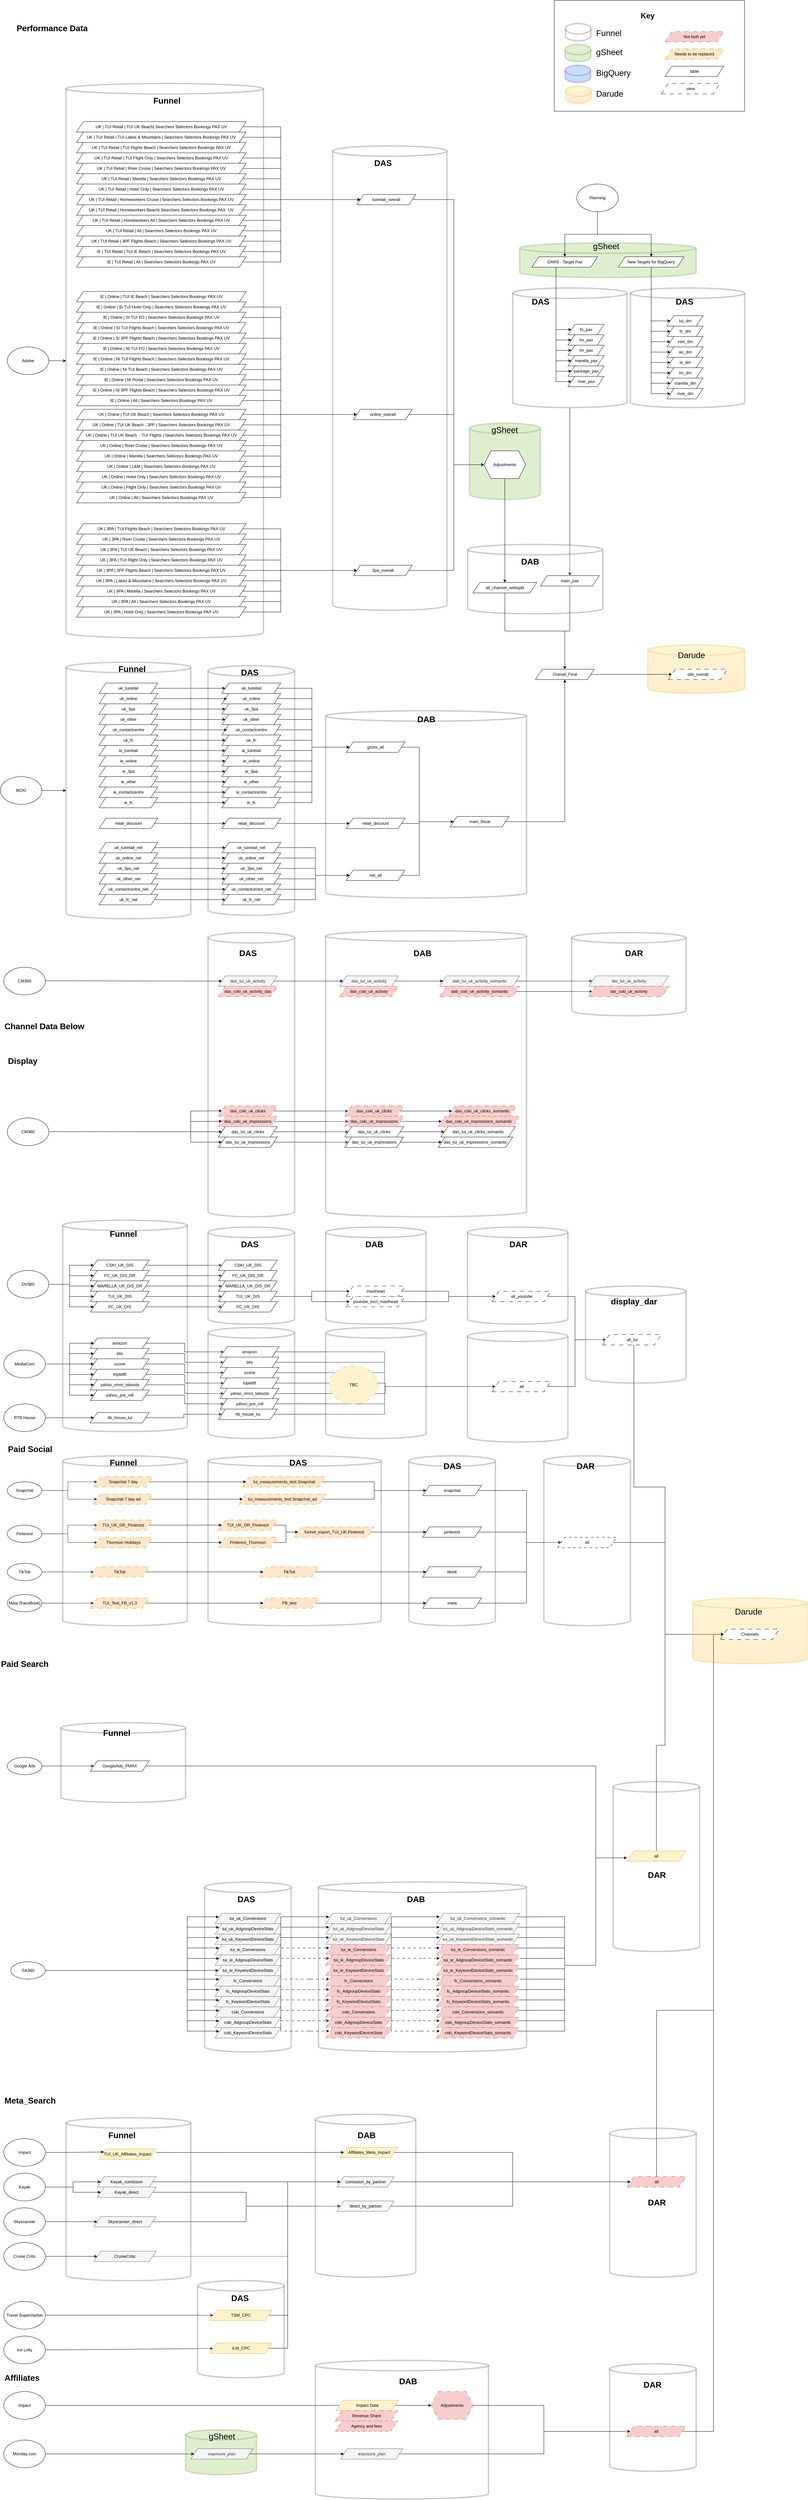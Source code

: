 <mxfile version="28.1.2">
  <diagram name="Page-1" id="FAtJ0V6YEHCZEtDZKV_H">
    <mxGraphModel dx="2808" dy="4920" grid="1" gridSize="10" guides="1" tooltips="1" connect="1" arrows="1" fold="1" page="1" pageScale="1" pageWidth="1200" pageHeight="1200" math="0" shadow="0">
      <root>
        <mxCell id="0" />
        <mxCell id="1" parent="0" />
        <mxCell id="NUnSURO6fAe3xiNgFozl-36" value="" style="shape=cylinder3;whiteSpace=wrap;html=1;boundedLbl=1;backgroundOutline=1;size=15;fillColor=light-dark(#FFFFFF,#D335FF);opacity=20;strokeColor=default;strokeWidth=4;" vertex="1" parent="1">
          <mxGeometry x="190" y="2680" width="360" height="470" as="geometry" />
        </mxCell>
        <mxCell id="XSCSrGZKmpArI-FSamzY-63" style="edgeStyle=orthogonalEdgeStyle;rounded=0;orthogonalLoop=1;jettySize=auto;html=1;exitX=0.5;exitY=1;exitDx=0;exitDy=0;exitPerimeter=0;entryX=0.5;entryY=0;entryDx=0;entryDy=0;" edge="1" parent="1" source="XSCSrGZKmpArI-FSamzY-53" target="XSCSrGZKmpArI-FSamzY-34">
          <mxGeometry relative="1" as="geometry" />
        </mxCell>
        <mxCell id="XSCSrGZKmpArI-FSamzY-53" value="" style="shape=cylinder3;whiteSpace=wrap;html=1;boundedLbl=1;backgroundOutline=1;size=15;fillColor=light-dark(#FFFFFF,#1B6FA3);opacity=20;strokeColor=default;strokeWidth=4;" vertex="1" parent="1">
          <mxGeometry x="1480" y="-2600" width="330" height="345" as="geometry" />
        </mxCell>
        <mxCell id="XSCSrGZKmpArI-FSamzY-38" value="" style="shape=cylinder3;whiteSpace=wrap;html=1;boundedLbl=1;backgroundOutline=1;size=15;fillColor=#60a917;opacity=20;strokeColor=#2D7600;strokeWidth=4;fontColor=#ffffff;" vertex="1" parent="1">
          <mxGeometry x="1355" y="-2210" width="205" height="220" as="geometry" />
        </mxCell>
        <mxCell id="XSCSrGZKmpArI-FSamzY-11" value="" style="shape=cylinder3;whiteSpace=wrap;html=1;boundedLbl=1;backgroundOutline=1;size=15;fillColor=light-dark(#FFFFFF,#1B6FA3);opacity=20;strokeColor=default;strokeWidth=4;" vertex="1" parent="1">
          <mxGeometry x="1820" y="-2600" width="330" height="345" as="geometry" />
        </mxCell>
        <mxCell id="XSCSrGZKmpArI-FSamzY-4" value="" style="shape=cylinder3;whiteSpace=wrap;html=1;boundedLbl=1;backgroundOutline=1;size=15;fillColor=#60a917;opacity=20;strokeColor=#2D7600;strokeWidth=4;fontColor=#ffffff;" vertex="1" parent="1">
          <mxGeometry x="1500" y="-2730" width="510" height="100" as="geometry" />
        </mxCell>
        <mxCell id="NUnSURO6fAe3xiNgFozl-30" value="" style="shape=cylinder3;whiteSpace=wrap;html=1;boundedLbl=1;backgroundOutline=1;size=15;fillColor=light-dark(#FFFFFF,#1B6FA3);opacity=20;strokeColor=default;strokeWidth=4;" vertex="1" parent="1">
          <mxGeometry x="1760" y="3390" width="250" height="310" as="geometry" />
        </mxCell>
        <mxCell id="NUnSURO6fAe3xiNgFozl-20" value="" style="shape=cylinder3;whiteSpace=wrap;html=1;boundedLbl=1;backgroundOutline=1;size=15;fillColor=light-dark(#FFFFFF,#1B6FA3);opacity=20;strokeColor=default;strokeWidth=4;" vertex="1" parent="1">
          <mxGeometry x="910" y="3380" width="500" height="400" as="geometry" />
        </mxCell>
        <mxCell id="NUnSURO6fAe3xiNgFozl-13" value="" style="shape=cylinder3;whiteSpace=wrap;html=1;boundedLbl=1;backgroundOutline=1;size=15;fillColor=light-dark(#FFFFFF,#1B6FA3);opacity=20;strokeColor=default;strokeWidth=4;" vertex="1" parent="1">
          <mxGeometry x="1760" y="2710" width="250" height="430" as="geometry" />
        </mxCell>
        <mxCell id="l10C5BY7EVVfBKKgWxQi-98" value="" style="shape=cylinder3;whiteSpace=wrap;html=1;boundedLbl=1;backgroundOutline=1;size=15;fillColor=light-dark(#FFFFFF,#1B6FA3);opacity=20;strokeColor=default;strokeWidth=4;" parent="1" vertex="1">
          <mxGeometry x="1349.5" y="110" width="290" height="280" as="geometry" />
        </mxCell>
        <mxCell id="l10C5BY7EVVfBKKgWxQi-91" value="" style="shape=cylinder3;whiteSpace=wrap;html=1;boundedLbl=1;backgroundOutline=1;size=15;fillColor=light-dark(#FFFFFF,#1B6FA3);opacity=20;strokeColor=default;strokeWidth=4;" parent="1" vertex="1">
          <mxGeometry x="940" y="110" width="290" height="280" as="geometry" />
        </mxCell>
        <mxCell id="l10C5BY7EVVfBKKgWxQi-56" value="" style="shape=cylinder3;whiteSpace=wrap;html=1;boundedLbl=1;backgroundOutline=1;size=15;fillColor=light-dark(#FFFFFF,#1B6FA3);opacity=20;strokeColor=default;strokeWidth=4;" parent="1" vertex="1">
          <mxGeometry x="1350" y="-1860" width="390" height="200" as="geometry" />
        </mxCell>
        <mxCell id="l10C5BY7EVVfBKKgWxQi-39" value="" style="shape=cylinder3;whiteSpace=wrap;html=1;boundedLbl=1;backgroundOutline=1;size=15;fillColor=light-dark(#FFFFFF,#1B6FA3);opacity=20;strokeColor=default;strokeWidth=4;" parent="1" vertex="1">
          <mxGeometry x="960" y="-3010" width="330" height="1340" as="geometry" />
        </mxCell>
        <mxCell id="zgAYRgSe3FVbi-9sgqyX-145" value="" style="shape=cylinder3;whiteSpace=wrap;html=1;boundedLbl=1;backgroundOutline=1;size=15;fillColor=light-dark(#FFFFFF,#D335FF);opacity=20;strokeColor=default;strokeWidth=4;" parent="1" vertex="1">
          <mxGeometry x="190" y="-3190" width="570" height="1600" as="geometry" />
        </mxCell>
        <mxCell id="Bg2uEGpWlqwBbDiqovX2-125" value="" style="shape=cylinder3;whiteSpace=wrap;html=1;boundedLbl=1;backgroundOutline=1;size=15;fillColor=light-dark(#FFFFFF,#1B6FA3);opacity=20;strokeColor=default;strokeWidth=4;" parent="1" vertex="1">
          <mxGeometry x="919" y="2000" width="601" height="490" as="geometry" />
        </mxCell>
        <mxCell id="Bg2uEGpWlqwBbDiqovX2-124" value="" style="shape=cylinder3;whiteSpace=wrap;html=1;boundedLbl=1;backgroundOutline=1;size=15;fillColor=light-dark(#FFFFFF,#1B6FA3);opacity=20;strokeColor=default;strokeWidth=4;" parent="1" vertex="1">
          <mxGeometry x="1770" y="1710" width="250" height="490" as="geometry" />
        </mxCell>
        <mxCell id="aiPOxApG92XrM1YB90lP-115" value="" style="shape=cylinder3;whiteSpace=wrap;html=1;boundedLbl=1;backgroundOutline=1;size=15;fillColor=light-dark(#FFFFFF,#1B6FA3);opacity=20;strokeColor=default;strokeWidth=4;" parent="1" vertex="1">
          <mxGeometry x="600" y="-1510" width="250" height="720" as="geometry" />
        </mxCell>
        <mxCell id="aiPOxApG92XrM1YB90lP-72" value="" style="shape=cylinder3;whiteSpace=wrap;html=1;boundedLbl=1;backgroundOutline=1;size=15;fillColor=light-dark(#FFFFFF,#1B6FA3);opacity=20;strokeColor=default;strokeWidth=4;" parent="1" vertex="1">
          <mxGeometry x="940" y="-1380" width="580" height="540" as="geometry" />
        </mxCell>
        <mxCell id="aiPOxApG92XrM1YB90lP-35" value="" style="shape=cylinder3;whiteSpace=wrap;html=1;boundedLbl=1;backgroundOutline=1;size=15;fillColor=light-dark(#FFFFFF,#1B6FA3);opacity=20;strokeColor=default;strokeWidth=4;" parent="1" vertex="1">
          <mxGeometry x="600" y="-740" width="250" height="820" as="geometry" />
        </mxCell>
        <mxCell id="aiPOxApG92XrM1YB90lP-40" value="" style="rounded=0;whiteSpace=wrap;html=1;strokeColor=light-dark(#000000,#FF0A98);" parent="1" vertex="1">
          <mxGeometry x="1600" y="-3430" width="550" height="320" as="geometry" />
        </mxCell>
        <mxCell id="aiPOxApG92XrM1YB90lP-21" value="" style="shape=cylinder3;whiteSpace=wrap;html=1;boundedLbl=1;backgroundOutline=1;size=15;fillColor=light-dark(#FFFFFF,#1B6FA3);opacity=20;strokeColor=default;strokeWidth=4;" parent="1" vertex="1">
          <mxGeometry x="1180" y="770" width="250" height="490" as="geometry" />
        </mxCell>
        <mxCell id="upaL1L_dqLUM5AP28dGt-32" value="" style="shape=cylinder3;whiteSpace=wrap;html=1;boundedLbl=1;backgroundOutline=1;size=15;fillColor=light-dark(#FFFFFF,#D335FF);opacity=20;strokeColor=default;strokeWidth=4;" parent="1" vertex="1">
          <mxGeometry x="180" y="90" width="360" height="610" as="geometry" />
        </mxCell>
        <mxCell id="upaL1L_dqLUM5AP28dGt-10" style="edgeStyle=orthogonalEdgeStyle;rounded=0;orthogonalLoop=1;jettySize=auto;html=1;exitX=1;exitY=0.5;exitDx=0;exitDy=0;entryX=0;entryY=0.5;entryDx=0;entryDy=0;" parent="1" source="upaL1L_dqLUM5AP28dGt-3" target="upaL1L_dqLUM5AP28dGt-5" edge="1">
          <mxGeometry relative="1" as="geometry" />
        </mxCell>
        <mxCell id="upaL1L_dqLUM5AP28dGt-11" style="edgeStyle=orthogonalEdgeStyle;rounded=0;orthogonalLoop=1;jettySize=auto;html=1;exitX=1;exitY=0.5;exitDx=0;exitDy=0;entryX=0;entryY=0.5;entryDx=0;entryDy=0;" parent="1" source="upaL1L_dqLUM5AP28dGt-3" target="upaL1L_dqLUM5AP28dGt-6" edge="1">
          <mxGeometry relative="1" as="geometry" />
        </mxCell>
        <mxCell id="upaL1L_dqLUM5AP28dGt-12" style="edgeStyle=orthogonalEdgeStyle;rounded=0;orthogonalLoop=1;jettySize=auto;html=1;exitX=1;exitY=0.5;exitDx=0;exitDy=0;entryX=0;entryY=0.5;entryDx=0;entryDy=0;" parent="1" source="upaL1L_dqLUM5AP28dGt-3" target="upaL1L_dqLUM5AP28dGt-8" edge="1">
          <mxGeometry relative="1" as="geometry" />
        </mxCell>
        <mxCell id="upaL1L_dqLUM5AP28dGt-17" style="edgeStyle=orthogonalEdgeStyle;rounded=0;orthogonalLoop=1;jettySize=auto;html=1;exitX=1;exitY=0.5;exitDx=0;exitDy=0;entryX=0;entryY=0.5;entryDx=0;entryDy=0;" parent="1" source="upaL1L_dqLUM5AP28dGt-3" target="upaL1L_dqLUM5AP28dGt-9" edge="1">
          <mxGeometry relative="1" as="geometry" />
        </mxCell>
        <mxCell id="upaL1L_dqLUM5AP28dGt-18" style="edgeStyle=orthogonalEdgeStyle;rounded=0;orthogonalLoop=1;jettySize=auto;html=1;exitX=1;exitY=0.5;exitDx=0;exitDy=0;entryX=0;entryY=0.5;entryDx=0;entryDy=0;" parent="1" source="upaL1L_dqLUM5AP28dGt-3" target="upaL1L_dqLUM5AP28dGt-7" edge="1">
          <mxGeometry relative="1" as="geometry">
            <Array as="points">
              <mxPoint x="200" y="275" />
              <mxPoint x="200" y="340" />
            </Array>
          </mxGeometry>
        </mxCell>
        <mxCell id="upaL1L_dqLUM5AP28dGt-3" value="DV360" style="ellipse;whiteSpace=wrap;html=1;" parent="1" vertex="1">
          <mxGeometry x="20" y="235" width="120" height="80" as="geometry" />
        </mxCell>
        <mxCell id="upaL1L_dqLUM5AP28dGt-50" style="edgeStyle=orthogonalEdgeStyle;rounded=0;orthogonalLoop=1;jettySize=auto;html=1;exitX=1;exitY=0.5;exitDx=0;exitDy=0;entryX=0;entryY=0.5;entryDx=0;entryDy=0;" parent="1" source="upaL1L_dqLUM5AP28dGt-4" target="upaL1L_dqLUM5AP28dGt-35" edge="1">
          <mxGeometry relative="1" as="geometry">
            <Array as="points">
              <mxPoint x="200" y="505" />
              <mxPoint x="200" y="475" />
            </Array>
          </mxGeometry>
        </mxCell>
        <mxCell id="upaL1L_dqLUM5AP28dGt-51" style="edgeStyle=orthogonalEdgeStyle;rounded=0;orthogonalLoop=1;jettySize=auto;html=1;exitX=1;exitY=0.5;exitDx=0;exitDy=0;" parent="1" source="upaL1L_dqLUM5AP28dGt-4" target="upaL1L_dqLUM5AP28dGt-40" edge="1">
          <mxGeometry relative="1" as="geometry" />
        </mxCell>
        <mxCell id="upaL1L_dqLUM5AP28dGt-52" style="edgeStyle=orthogonalEdgeStyle;rounded=0;orthogonalLoop=1;jettySize=auto;html=1;exitX=1;exitY=0.5;exitDx=0;exitDy=0;entryX=0;entryY=0.5;entryDx=0;entryDy=0;" parent="1" source="upaL1L_dqLUM5AP28dGt-4" target="upaL1L_dqLUM5AP28dGt-34" edge="1">
          <mxGeometry relative="1" as="geometry">
            <Array as="points">
              <mxPoint x="200" y="505" />
              <mxPoint x="200" y="445" />
            </Array>
          </mxGeometry>
        </mxCell>
        <mxCell id="upaL1L_dqLUM5AP28dGt-53" style="edgeStyle=orthogonalEdgeStyle;rounded=0;orthogonalLoop=1;jettySize=auto;html=1;exitX=1;exitY=0.5;exitDx=0;exitDy=0;entryX=0;entryY=0.5;entryDx=0;entryDy=0;" parent="1" source="upaL1L_dqLUM5AP28dGt-4" target="upaL1L_dqLUM5AP28dGt-39" edge="1">
          <mxGeometry relative="1" as="geometry">
            <Array as="points">
              <mxPoint x="200" y="505" />
              <mxPoint x="200" y="535" />
            </Array>
          </mxGeometry>
        </mxCell>
        <mxCell id="upaL1L_dqLUM5AP28dGt-54" style="edgeStyle=orthogonalEdgeStyle;rounded=0;orthogonalLoop=1;jettySize=auto;html=1;exitX=1;exitY=0.5;exitDx=0;exitDy=0;entryX=0;entryY=0.5;entryDx=0;entryDy=0;" parent="1" source="upaL1L_dqLUM5AP28dGt-4" target="upaL1L_dqLUM5AP28dGt-38" edge="1">
          <mxGeometry relative="1" as="geometry">
            <Array as="points">
              <mxPoint x="200" y="505" />
              <mxPoint x="200" y="565" />
            </Array>
          </mxGeometry>
        </mxCell>
        <mxCell id="upaL1L_dqLUM5AP28dGt-55" style="edgeStyle=orthogonalEdgeStyle;rounded=0;orthogonalLoop=1;jettySize=auto;html=1;exitX=1;exitY=0.5;exitDx=0;exitDy=0;entryX=0;entryY=0.5;entryDx=0;entryDy=0;" parent="1" source="upaL1L_dqLUM5AP28dGt-4" target="upaL1L_dqLUM5AP28dGt-37" edge="1">
          <mxGeometry relative="1" as="geometry">
            <Array as="points">
              <mxPoint x="200" y="505" />
              <mxPoint x="200" y="595" />
            </Array>
          </mxGeometry>
        </mxCell>
        <mxCell id="upaL1L_dqLUM5AP28dGt-4" value="MediaCom" style="ellipse;whiteSpace=wrap;html=1;" parent="1" vertex="1">
          <mxGeometry x="10" y="465" width="120" height="80" as="geometry" />
        </mxCell>
        <mxCell id="l10C5BY7EVVfBKKgWxQi-83" style="edgeStyle=orthogonalEdgeStyle;rounded=0;orthogonalLoop=1;jettySize=auto;html=1;exitX=1;exitY=0.5;exitDx=0;exitDy=0;entryX=0;entryY=0.5;entryDx=0;entryDy=0;" parent="1" source="upaL1L_dqLUM5AP28dGt-5" target="l10C5BY7EVVfBKKgWxQi-78" edge="1">
          <mxGeometry relative="1" as="geometry" />
        </mxCell>
        <mxCell id="upaL1L_dqLUM5AP28dGt-5" value="CSKI_UK_DIS" style="shape=parallelogram;perimeter=parallelogramPerimeter;whiteSpace=wrap;html=1;fixedSize=1;" parent="1" vertex="1">
          <mxGeometry x="260" y="205" width="170" height="30" as="geometry" />
        </mxCell>
        <mxCell id="l10C5BY7EVVfBKKgWxQi-84" style="edgeStyle=orthogonalEdgeStyle;rounded=0;orthogonalLoop=1;jettySize=auto;html=1;exitX=1;exitY=0.5;exitDx=0;exitDy=0;entryX=0;entryY=0.5;entryDx=0;entryDy=0;" parent="1" source="upaL1L_dqLUM5AP28dGt-6" target="l10C5BY7EVVfBKKgWxQi-79" edge="1">
          <mxGeometry relative="1" as="geometry" />
        </mxCell>
        <mxCell id="upaL1L_dqLUM5AP28dGt-6" value="FC_UK_DIS_DR" style="shape=parallelogram;perimeter=parallelogramPerimeter;whiteSpace=wrap;html=1;fixedSize=1;" parent="1" vertex="1">
          <mxGeometry x="260" y="235" width="170" height="30" as="geometry" />
        </mxCell>
        <mxCell id="l10C5BY7EVVfBKKgWxQi-87" style="edgeStyle=orthogonalEdgeStyle;rounded=0;orthogonalLoop=1;jettySize=auto;html=1;exitX=1;exitY=0.5;exitDx=0;exitDy=0;entryX=0;entryY=0.5;entryDx=0;entryDy=0;" parent="1" source="upaL1L_dqLUM5AP28dGt-7" target="l10C5BY7EVVfBKKgWxQi-80" edge="1">
          <mxGeometry relative="1" as="geometry" />
        </mxCell>
        <mxCell id="upaL1L_dqLUM5AP28dGt-7" value="FC_UK_DIS" style="shape=parallelogram;perimeter=parallelogramPerimeter;whiteSpace=wrap;html=1;fixedSize=1;" parent="1" vertex="1">
          <mxGeometry x="260" y="325" width="170" height="30" as="geometry" />
        </mxCell>
        <mxCell id="l10C5BY7EVVfBKKgWxQi-85" style="edgeStyle=orthogonalEdgeStyle;rounded=0;orthogonalLoop=1;jettySize=auto;html=1;exitX=1;exitY=0.5;exitDx=0;exitDy=0;entryX=0;entryY=0.5;entryDx=0;entryDy=0;" parent="1" source="upaL1L_dqLUM5AP28dGt-8" target="l10C5BY7EVVfBKKgWxQi-81" edge="1">
          <mxGeometry relative="1" as="geometry" />
        </mxCell>
        <mxCell id="upaL1L_dqLUM5AP28dGt-8" value="MARELLA_UK_DIS_DR" style="shape=parallelogram;perimeter=parallelogramPerimeter;whiteSpace=wrap;html=1;fixedSize=1;" parent="1" vertex="1">
          <mxGeometry x="260" y="265" width="170" height="30" as="geometry" />
        </mxCell>
        <mxCell id="l10C5BY7EVVfBKKgWxQi-86" style="edgeStyle=orthogonalEdgeStyle;rounded=0;orthogonalLoop=1;jettySize=auto;html=1;exitX=1;exitY=0.5;exitDx=0;exitDy=0;entryX=0;entryY=0.5;entryDx=0;entryDy=0;" parent="1" source="upaL1L_dqLUM5AP28dGt-9" target="l10C5BY7EVVfBKKgWxQi-82" edge="1">
          <mxGeometry relative="1" as="geometry" />
        </mxCell>
        <mxCell id="upaL1L_dqLUM5AP28dGt-9" value="TUI_UK_DIS" style="shape=parallelogram;perimeter=parallelogramPerimeter;whiteSpace=wrap;html=1;fixedSize=1;" parent="1" vertex="1">
          <mxGeometry x="260" y="295" width="170" height="30" as="geometry" />
        </mxCell>
        <mxCell id="upaL1L_dqLUM5AP28dGt-48" style="edgeStyle=orthogonalEdgeStyle;rounded=0;orthogonalLoop=1;jettySize=auto;html=1;exitX=1;exitY=0.5;exitDx=0;exitDy=0;entryX=0;entryY=0.5;entryDx=0;entryDy=0;" parent="1" source="upaL1L_dqLUM5AP28dGt-19" target="upaL1L_dqLUM5AP28dGt-36" edge="1">
          <mxGeometry relative="1" as="geometry" />
        </mxCell>
        <mxCell id="upaL1L_dqLUM5AP28dGt-19" value="RTB House" style="ellipse;whiteSpace=wrap;html=1;" parent="1" vertex="1">
          <mxGeometry x="10" y="620" width="120" height="80" as="geometry" />
        </mxCell>
        <mxCell id="upaL1L_dqLUM5AP28dGt-22" style="edgeStyle=orthogonalEdgeStyle;rounded=0;orthogonalLoop=1;jettySize=auto;html=1;exitX=0.5;exitY=1;exitDx=0;exitDy=0;" parent="1" edge="1">
          <mxGeometry relative="1" as="geometry">
            <mxPoint x="715" y="295" as="sourcePoint" />
            <mxPoint x="715" y="295" as="targetPoint" />
          </mxGeometry>
        </mxCell>
        <mxCell id="l10C5BY7EVVfBKKgWxQi-112" style="edgeStyle=orthogonalEdgeStyle;rounded=0;orthogonalLoop=1;jettySize=auto;html=1;exitX=1;exitY=0.5;exitDx=0;exitDy=0;entryX=0;entryY=0.5;entryDx=0;entryDy=0;" parent="1" source="upaL1L_dqLUM5AP28dGt-34" target="l10C5BY7EVVfBKKgWxQi-105" edge="1">
          <mxGeometry relative="1" as="geometry" />
        </mxCell>
        <mxCell id="upaL1L_dqLUM5AP28dGt-34" value="amazon" style="shape=parallelogram;perimeter=parallelogramPerimeter;whiteSpace=wrap;html=1;fixedSize=1;" parent="1" vertex="1">
          <mxGeometry x="260" y="430" width="170" height="30" as="geometry" />
        </mxCell>
        <mxCell id="l10C5BY7EVVfBKKgWxQi-113" style="edgeStyle=orthogonalEdgeStyle;rounded=0;orthogonalLoop=1;jettySize=auto;html=1;exitX=1;exitY=0.5;exitDx=0;exitDy=0;entryX=0;entryY=0.5;entryDx=0;entryDy=0;" parent="1" source="upaL1L_dqLUM5AP28dGt-35" target="l10C5BY7EVVfBKKgWxQi-106" edge="1">
          <mxGeometry relative="1" as="geometry" />
        </mxCell>
        <mxCell id="upaL1L_dqLUM5AP28dGt-35" value="blis" style="shape=parallelogram;perimeter=parallelogramPerimeter;whiteSpace=wrap;html=1;fixedSize=1;" parent="1" vertex="1">
          <mxGeometry x="260" y="460" width="170" height="30" as="geometry" />
        </mxCell>
        <mxCell id="l10C5BY7EVVfBKKgWxQi-118" style="edgeStyle=orthogonalEdgeStyle;rounded=0;orthogonalLoop=1;jettySize=auto;html=1;exitX=1;exitY=0.5;exitDx=0;exitDy=0;entryX=0;entryY=0.5;entryDx=0;entryDy=0;" parent="1" source="upaL1L_dqLUM5AP28dGt-36" target="l10C5BY7EVVfBKKgWxQi-107" edge="1">
          <mxGeometry relative="1" as="geometry" />
        </mxCell>
        <mxCell id="upaL1L_dqLUM5AP28dGt-36" value="rtb_house_tui" style="shape=parallelogram;perimeter=parallelogramPerimeter;whiteSpace=wrap;html=1;fixedSize=1;" parent="1" vertex="1">
          <mxGeometry x="260" y="645" width="170" height="30" as="geometry" />
        </mxCell>
        <mxCell id="l10C5BY7EVVfBKKgWxQi-117" style="edgeStyle=orthogonalEdgeStyle;rounded=0;orthogonalLoop=1;jettySize=auto;html=1;exitX=1;exitY=0.5;exitDx=0;exitDy=0;entryX=0;entryY=0.5;entryDx=0;entryDy=0;" parent="1" source="upaL1L_dqLUM5AP28dGt-37" target="l10C5BY7EVVfBKKgWxQi-108" edge="1">
          <mxGeometry relative="1" as="geometry" />
        </mxCell>
        <mxCell id="upaL1L_dqLUM5AP28dGt-37" value="yahoo_pre_roll" style="shape=parallelogram;perimeter=parallelogramPerimeter;whiteSpace=wrap;html=1;fixedSize=1;" parent="1" vertex="1">
          <mxGeometry x="260" y="580" width="170" height="30" as="geometry" />
        </mxCell>
        <mxCell id="l10C5BY7EVVfBKKgWxQi-116" style="edgeStyle=orthogonalEdgeStyle;rounded=0;orthogonalLoop=1;jettySize=auto;html=1;exitX=1;exitY=0.5;exitDx=0;exitDy=0;entryX=0;entryY=0.5;entryDx=0;entryDy=0;" parent="1" source="upaL1L_dqLUM5AP28dGt-38" target="l10C5BY7EVVfBKKgWxQi-109" edge="1">
          <mxGeometry relative="1" as="geometry" />
        </mxCell>
        <mxCell id="upaL1L_dqLUM5AP28dGt-38" value="yahoo_omni_taboola" style="shape=parallelogram;perimeter=parallelogramPerimeter;whiteSpace=wrap;html=1;fixedSize=1;" parent="1" vertex="1">
          <mxGeometry x="260" y="550" width="170" height="30" as="geometry" />
        </mxCell>
        <mxCell id="l10C5BY7EVVfBKKgWxQi-115" style="edgeStyle=orthogonalEdgeStyle;rounded=0;orthogonalLoop=1;jettySize=auto;html=1;exitX=1;exitY=0.5;exitDx=0;exitDy=0;entryX=0;entryY=0.5;entryDx=0;entryDy=0;" parent="1" source="upaL1L_dqLUM5AP28dGt-39" target="l10C5BY7EVVfBKKgWxQi-110" edge="1">
          <mxGeometry relative="1" as="geometry" />
        </mxCell>
        <mxCell id="upaL1L_dqLUM5AP28dGt-39" value="triplelift" style="shape=parallelogram;perimeter=parallelogramPerimeter;whiteSpace=wrap;html=1;fixedSize=1;" parent="1" vertex="1">
          <mxGeometry x="260" y="520" width="170" height="30" as="geometry" />
        </mxCell>
        <mxCell id="l10C5BY7EVVfBKKgWxQi-114" style="edgeStyle=orthogonalEdgeStyle;rounded=0;orthogonalLoop=1;jettySize=auto;html=1;exitX=1;exitY=0.5;exitDx=0;exitDy=0;entryX=0;entryY=0.5;entryDx=0;entryDy=0;" parent="1" source="upaL1L_dqLUM5AP28dGt-40" target="l10C5BY7EVVfBKKgWxQi-111" edge="1">
          <mxGeometry relative="1" as="geometry" />
        </mxCell>
        <mxCell id="upaL1L_dqLUM5AP28dGt-40" value="ozone" style="shape=parallelogram;perimeter=parallelogramPerimeter;whiteSpace=wrap;html=1;fixedSize=1;" parent="1" vertex="1">
          <mxGeometry x="260" y="490" width="170" height="30" as="geometry" />
        </mxCell>
        <mxCell id="upaL1L_dqLUM5AP28dGt-71" value="DAS" style="text;strokeColor=none;fillColor=none;html=1;fontSize=24;fontStyle=1;verticalAlign=middle;align=center;" parent="1" vertex="1">
          <mxGeometry x="665" y="-700" width="100" height="40" as="geometry" />
        </mxCell>
        <mxCell id="QVvQjhIn-DJ1fx-JoouZ-1" value="CM360" style="ellipse;whiteSpace=wrap;html=1;" parent="1" vertex="1">
          <mxGeometry x="20" y="-205" width="120" height="80" as="geometry" />
        </mxCell>
        <mxCell id="QVvQjhIn-DJ1fx-JoouZ-6" style="edgeStyle=orthogonalEdgeStyle;rounded=0;orthogonalLoop=1;jettySize=auto;html=1;exitX=1;exitY=0.5;exitDx=0;exitDy=0;entryX=0;entryY=0.5;entryDx=0;entryDy=0;" parent="1" target="QVvQjhIn-DJ1fx-JoouZ-7" edge="1">
          <mxGeometry relative="1" as="geometry">
            <mxPoint x="140" y="-165.67" as="sourcePoint" />
            <mxPoint x="580" y="-165" as="targetPoint" />
          </mxGeometry>
        </mxCell>
        <mxCell id="NUnSURO6fAe3xiNgFozl-60" style="edgeStyle=orthogonalEdgeStyle;rounded=0;orthogonalLoop=1;jettySize=auto;html=1;entryX=0;entryY=0.5;entryDx=0;entryDy=0;" edge="1" parent="1" source="QVvQjhIn-DJ1fx-JoouZ-7" target="NUnSURO6fAe3xiNgFozl-53">
          <mxGeometry relative="1" as="geometry" />
        </mxCell>
        <mxCell id="QVvQjhIn-DJ1fx-JoouZ-7" value="das_tui_uk_clicks" style="shape=parallelogram;perimeter=parallelogramPerimeter;whiteSpace=wrap;html=1;fixedSize=1;" parent="1" vertex="1">
          <mxGeometry x="630" y="-180" width="170" height="30" as="geometry" />
        </mxCell>
        <mxCell id="NUnSURO6fAe3xiNgFozl-61" style="edgeStyle=orthogonalEdgeStyle;rounded=0;orthogonalLoop=1;jettySize=auto;html=1;entryX=0;entryY=0.5;entryDx=0;entryDy=0;" edge="1" parent="1" source="QVvQjhIn-DJ1fx-JoouZ-8" target="NUnSURO6fAe3xiNgFozl-54">
          <mxGeometry relative="1" as="geometry" />
        </mxCell>
        <mxCell id="QVvQjhIn-DJ1fx-JoouZ-8" value="das_tui_uk_impressions" style="shape=parallelogram;perimeter=parallelogramPerimeter;whiteSpace=wrap;html=1;fixedSize=1;" parent="1" vertex="1">
          <mxGeometry x="630" y="-150" width="170" height="30" as="geometry" />
        </mxCell>
        <mxCell id="NUnSURO6fAe3xiNgFozl-58" style="edgeStyle=orthogonalEdgeStyle;rounded=0;orthogonalLoop=1;jettySize=auto;html=1;entryX=0;entryY=0.5;entryDx=0;entryDy=0;" edge="1" parent="1" source="4ci2VIgnh2i8zhWNwe_l-1" target="NUnSURO6fAe3xiNgFozl-55">
          <mxGeometry relative="1" as="geometry" />
        </mxCell>
        <mxCell id="4ci2VIgnh2i8zhWNwe_l-1" value="das_cski_uk_clicks" style="shape=parallelogram;perimeter=parallelogramPerimeter;whiteSpace=wrap;html=1;fixedSize=1;fillColor=#f8cecc;strokeColor=#b85450;dashed=1;dashPattern=12 12;" parent="1" vertex="1">
          <mxGeometry x="630" y="-240" width="170" height="30" as="geometry" />
        </mxCell>
        <mxCell id="NUnSURO6fAe3xiNgFozl-59" style="edgeStyle=orthogonalEdgeStyle;rounded=0;orthogonalLoop=1;jettySize=auto;html=1;" edge="1" parent="1" source="4ci2VIgnh2i8zhWNwe_l-2" target="NUnSURO6fAe3xiNgFozl-56">
          <mxGeometry relative="1" as="geometry" />
        </mxCell>
        <mxCell id="4ci2VIgnh2i8zhWNwe_l-2" value="das_cski_uk_impressions" style="shape=parallelogram;perimeter=parallelogramPerimeter;whiteSpace=wrap;html=1;fixedSize=1;fillColor=#f8cecc;strokeColor=#b85450;dashed=1;dashPattern=8 8;" parent="1" vertex="1">
          <mxGeometry x="630" y="-210" width="170" height="30" as="geometry" />
        </mxCell>
        <mxCell id="4ci2VIgnh2i8zhWNwe_l-3" value="&lt;h1 style=&quot;margin-top: 0px;&quot;&gt;Channel Data Below&lt;/h1&gt;" style="text;html=1;whiteSpace=wrap;overflow=hidden;rounded=0;" parent="1" vertex="1">
          <mxGeometry x="10" y="-490" width="250" height="50" as="geometry" />
        </mxCell>
        <mxCell id="4ci2VIgnh2i8zhWNwe_l-4" value="&lt;h1 style=&quot;margin-top: 0px;&quot;&gt;Display&lt;/h1&gt;" style="text;html=1;whiteSpace=wrap;overflow=hidden;rounded=0;" parent="1" vertex="1">
          <mxGeometry x="20" y="-390" width="180" height="120" as="geometry" />
        </mxCell>
        <mxCell id="4ci2VIgnh2i8zhWNwe_l-6" value="&lt;h1 style=&quot;margin-top: 0px;&quot;&gt;Performance Data&lt;/h1&gt;" style="text;html=1;whiteSpace=wrap;overflow=hidden;rounded=0;" parent="1" vertex="1">
          <mxGeometry x="45" y="-3370" width="250" height="50" as="geometry" />
        </mxCell>
        <mxCell id="aiPOxApG92XrM1YB90lP-1" value="&lt;h1 style=&quot;margin-top: 0px;&quot;&gt;Paid Social&lt;/h1&gt;" style="text;html=1;whiteSpace=wrap;overflow=hidden;rounded=0;" parent="1" vertex="1">
          <mxGeometry x="20" y="730" width="180" height="120" as="geometry" />
        </mxCell>
        <mxCell id="4ci2VIgnh2i8zhWNwe_l-8" value="CM360" style="ellipse;whiteSpace=wrap;html=1;" parent="1" vertex="1">
          <mxGeometry x="10" y="-640" width="120" height="80" as="geometry" />
        </mxCell>
        <mxCell id="aiPOxApG92XrM1YB90lP-55" style="edgeStyle=orthogonalEdgeStyle;rounded=0;orthogonalLoop=1;jettySize=auto;html=1;exitX=1;exitY=0.5;exitDx=0;exitDy=0;entryX=0;entryY=0.5;entryDx=0;entryDy=0;" parent="1" source="aiPOxApG92XrM1YB90lP-5" target="aiPOxApG92XrM1YB90lP-52" edge="1">
          <mxGeometry relative="1" as="geometry" />
        </mxCell>
        <mxCell id="aiPOxApG92XrM1YB90lP-5" value="Meta (FaceBook)" style="ellipse;whiteSpace=wrap;html=1;" parent="1" vertex="1">
          <mxGeometry x="20" y="1170" width="100" height="50" as="geometry" />
        </mxCell>
        <mxCell id="4ci2VIgnh2i8zhWNwe_l-9" style="edgeStyle=orthogonalEdgeStyle;rounded=0;orthogonalLoop=1;jettySize=auto;html=1;exitX=1;exitY=0.5;exitDx=0;exitDy=0;entryX=0;entryY=0.5;entryDx=0;entryDy=0;" parent="1" target="4ci2VIgnh2i8zhWNwe_l-13" edge="1">
          <mxGeometry relative="1" as="geometry">
            <mxPoint x="130" y="-600.83" as="sourcePoint" />
            <mxPoint x="630" y="-600.16" as="targetPoint" />
          </mxGeometry>
        </mxCell>
        <mxCell id="aiPOxApG92XrM1YB90lP-47" style="edgeStyle=orthogonalEdgeStyle;rounded=0;orthogonalLoop=1;jettySize=auto;html=1;exitX=1;exitY=0.5;exitDx=0;exitDy=0;" parent="1" source="aiPOxApG92XrM1YB90lP-6" target="aiPOxApG92XrM1YB90lP-44" edge="1">
          <mxGeometry relative="1" as="geometry" />
        </mxCell>
        <mxCell id="aiPOxApG92XrM1YB90lP-6" value="TikTok" style="ellipse;whiteSpace=wrap;html=1;" parent="1" vertex="1">
          <mxGeometry x="20" y="1080" width="100" height="50" as="geometry" />
        </mxCell>
        <mxCell id="4ci2VIgnh2i8zhWNwe_l-13" value="das_tui_uk_activity" style="shape=parallelogram;perimeter=parallelogramPerimeter;whiteSpace=wrap;html=1;fixedSize=1;fillColor=#f5f5f5;strokeColor=#666666;fontColor=#333333;" parent="1" vertex="1">
          <mxGeometry x="630" y="-615" width="170" height="30" as="geometry" />
        </mxCell>
        <mxCell id="aiPOxApG92XrM1YB90lP-28" style="edgeStyle=orthogonalEdgeStyle;rounded=0;orthogonalLoop=1;jettySize=auto;html=1;exitX=1;exitY=0.5;exitDx=0;exitDy=0;entryX=0;entryY=0.5;entryDx=0;entryDy=0;" parent="1" source="aiPOxApG92XrM1YB90lP-7" target="aiPOxApG92XrM1YB90lP-22" edge="1">
          <mxGeometry relative="1" as="geometry" />
        </mxCell>
        <mxCell id="aiPOxApG92XrM1YB90lP-29" style="edgeStyle=orthogonalEdgeStyle;rounded=0;orthogonalLoop=1;jettySize=auto;html=1;exitX=1;exitY=0.5;exitDx=0;exitDy=0;entryX=0;entryY=0.5;entryDx=0;entryDy=0;" parent="1" source="aiPOxApG92XrM1YB90lP-7" target="aiPOxApG92XrM1YB90lP-23" edge="1">
          <mxGeometry relative="1" as="geometry" />
        </mxCell>
        <mxCell id="aiPOxApG92XrM1YB90lP-7" value="Pinterest" style="ellipse;whiteSpace=wrap;html=1;" parent="1" vertex="1">
          <mxGeometry x="20" y="970" width="100" height="50" as="geometry" />
        </mxCell>
        <mxCell id="4ci2VIgnh2i8zhWNwe_l-14" value="das_cski_uk_activity_das" style="shape=parallelogram;perimeter=parallelogramPerimeter;whiteSpace=wrap;html=1;fixedSize=1;fillColor=#f8cecc;strokeColor=#b85450;dashed=1;dashPattern=12 12;" parent="1" vertex="1">
          <mxGeometry x="630" y="-585" width="170" height="30" as="geometry" />
        </mxCell>
        <mxCell id="aiPOxApG92XrM1YB90lP-15" style="edgeStyle=orthogonalEdgeStyle;rounded=0;orthogonalLoop=1;jettySize=auto;html=1;exitX=1;exitY=0.5;exitDx=0;exitDy=0;" parent="1" source="aiPOxApG92XrM1YB90lP-8" target="aiPOxApG92XrM1YB90lP-13" edge="1">
          <mxGeometry relative="1" as="geometry" />
        </mxCell>
        <mxCell id="aiPOxApG92XrM1YB90lP-16" style="edgeStyle=orthogonalEdgeStyle;rounded=0;orthogonalLoop=1;jettySize=auto;html=1;exitX=1;exitY=0.5;exitDx=0;exitDy=0;entryX=0;entryY=0.5;entryDx=0;entryDy=0;" parent="1" source="aiPOxApG92XrM1YB90lP-8" target="aiPOxApG92XrM1YB90lP-14" edge="1">
          <mxGeometry relative="1" as="geometry" />
        </mxCell>
        <mxCell id="aiPOxApG92XrM1YB90lP-8" value="Snapchat" style="ellipse;whiteSpace=wrap;html=1;" parent="1" vertex="1">
          <mxGeometry x="20" y="845" width="100" height="50" as="geometry" />
        </mxCell>
        <mxCell id="4ci2VIgnh2i8zhWNwe_l-15" value="" style="shape=cylinder3;whiteSpace=wrap;html=1;boundedLbl=1;backgroundOutline=1;size=15;fillColor=light-dark(#FFFFFF,#1B6FA3);opacity=20;strokeColor=default;strokeWidth=4;" parent="1" vertex="1">
          <mxGeometry x="940" y="-745" width="580" height="825" as="geometry" />
        </mxCell>
        <mxCell id="aiPOxApG92XrM1YB90lP-9" value="" style="shape=cylinder3;whiteSpace=wrap;html=1;boundedLbl=1;backgroundOutline=1;size=15;fillColor=light-dark(#FFFFFF,#D335FF);opacity=20;strokeColor=default;strokeWidth=4;" parent="1" vertex="1">
          <mxGeometry x="180" y="770" width="360" height="490" as="geometry" />
        </mxCell>
        <mxCell id="4ci2VIgnh2i8zhWNwe_l-16" value="DAB" style="text;strokeColor=none;fillColor=none;html=1;fontSize=24;fontStyle=1;verticalAlign=middle;align=center;" parent="1" vertex="1">
          <mxGeometry x="1169" y="-700" width="100" height="40" as="geometry" />
        </mxCell>
        <mxCell id="4ci2VIgnh2i8zhWNwe_l-17" value="das_tui_uk_activity" style="shape=parallelogram;perimeter=parallelogramPerimeter;whiteSpace=wrap;html=1;fixedSize=1;fillColor=#f5f5f5;strokeColor=#666666;fontColor=#333333;" parent="1" vertex="1">
          <mxGeometry x="980" y="-615" width="170" height="30" as="geometry" />
        </mxCell>
        <mxCell id="aiPOxApG92XrM1YB90lP-10" value="" style="shape=cylinder3;whiteSpace=wrap;html=1;boundedLbl=1;backgroundOutline=1;size=15;fillColor=light-dark(#FFFFFF,#1B6FA3);opacity=20;strokeColor=default;strokeWidth=4;" parent="1" vertex="1">
          <mxGeometry x="600" y="770" width="500" height="490" as="geometry" />
        </mxCell>
        <mxCell id="aiPOxApG92XrM1YB90lP-45" style="edgeStyle=orthogonalEdgeStyle;rounded=0;orthogonalLoop=1;jettySize=auto;html=1;exitX=1;exitY=0.5;exitDx=0;exitDy=0;" parent="1" source="aiPOxApG92XrM1YB90lP-13" target="aiPOxApG92XrM1YB90lP-17" edge="1">
          <mxGeometry relative="1" as="geometry" />
        </mxCell>
        <mxCell id="aiPOxApG92XrM1YB90lP-13" value="Snapchat 7 day" style="shape=parallelogram;perimeter=parallelogramPerimeter;whiteSpace=wrap;html=1;fixedSize=1;fillColor=#ffe6cc;strokeColor=#d79b00;dashed=1;dashPattern=12 12;" parent="1" vertex="1">
          <mxGeometry x="270" y="830" width="170" height="30" as="geometry" />
        </mxCell>
        <mxCell id="4ci2VIgnh2i8zhWNwe_l-18" value="das_cski_uk_activity" style="shape=parallelogram;perimeter=parallelogramPerimeter;whiteSpace=wrap;html=1;fixedSize=1;fillColor=#f8cecc;strokeColor=#b85450;dashed=1;dashPattern=12 12;" parent="1" vertex="1">
          <mxGeometry x="980" y="-585" width="170" height="30" as="geometry" />
        </mxCell>
        <mxCell id="aiPOxApG92XrM1YB90lP-46" style="edgeStyle=orthogonalEdgeStyle;rounded=0;orthogonalLoop=1;jettySize=auto;html=1;exitX=1;exitY=0.5;exitDx=0;exitDy=0;entryX=0;entryY=0.5;entryDx=0;entryDy=0;" parent="1" source="aiPOxApG92XrM1YB90lP-14" target="aiPOxApG92XrM1YB90lP-18" edge="1">
          <mxGeometry relative="1" as="geometry" />
        </mxCell>
        <mxCell id="aiPOxApG92XrM1YB90lP-14" value="Snapchat 7 day ad" style="shape=parallelogram;perimeter=parallelogramPerimeter;whiteSpace=wrap;html=1;fixedSize=1;fillColor=#ffe6cc;strokeColor=#d79b00;dashed=1;dashPattern=12 12;" parent="1" vertex="1">
          <mxGeometry x="270" y="880" width="170" height="30" as="geometry" />
        </mxCell>
        <mxCell id="aiPOxApG92XrM1YB90lP-100" style="edgeStyle=orthogonalEdgeStyle;rounded=0;orthogonalLoop=1;jettySize=auto;html=1;exitX=1;exitY=0.5;exitDx=0;exitDy=0;entryX=0;entryY=0.5;entryDx=0;entryDy=0;" parent="1" source="4ci2VIgnh2i8zhWNwe_l-19" target="4ci2VIgnh2i8zhWNwe_l-27" edge="1">
          <mxGeometry relative="1" as="geometry" />
        </mxCell>
        <mxCell id="4ci2VIgnh2i8zhWNwe_l-19" value="dab_tui_uk_activity_somantic" style="shape=parallelogram;perimeter=parallelogramPerimeter;whiteSpace=wrap;html=1;fixedSize=1;fillColor=#f5f5f5;strokeColor=#666666;fontColor=#333333;" parent="1" vertex="1">
          <mxGeometry x="1269" y="-615" width="231" height="30" as="geometry" />
        </mxCell>
        <mxCell id="aiPOxApG92XrM1YB90lP-42" style="edgeStyle=orthogonalEdgeStyle;rounded=0;orthogonalLoop=1;jettySize=auto;html=1;exitX=1;exitY=0.5;exitDx=0;exitDy=0;entryX=0;entryY=0.5;entryDx=0;entryDy=0;" parent="1" source="aiPOxApG92XrM1YB90lP-17" target="aiPOxApG92XrM1YB90lP-19" edge="1">
          <mxGeometry relative="1" as="geometry" />
        </mxCell>
        <mxCell id="aiPOxApG92XrM1YB90lP-17" value="tui_measurements_test.Snapchat" style="shape=parallelogram;perimeter=parallelogramPerimeter;whiteSpace=wrap;html=1;fixedSize=1;fillColor=#ffe6cc;strokeColor=#d79b00;dashed=1;dashPattern=12 12;" parent="1" vertex="1">
          <mxGeometry x="700" y="830" width="240" height="30" as="geometry" />
        </mxCell>
        <mxCell id="aiPOxApG92XrM1YB90lP-101" style="edgeStyle=orthogonalEdgeStyle;rounded=0;orthogonalLoop=1;jettySize=auto;html=1;exitX=1;exitY=0.5;exitDx=0;exitDy=0;" parent="1" source="4ci2VIgnh2i8zhWNwe_l-20" target="4ci2VIgnh2i8zhWNwe_l-28" edge="1">
          <mxGeometry relative="1" as="geometry" />
        </mxCell>
        <mxCell id="4ci2VIgnh2i8zhWNwe_l-20" value="dab_cski_uk_activity_somantic" style="shape=parallelogram;perimeter=parallelogramPerimeter;whiteSpace=wrap;html=1;fixedSize=1;fillColor=#f8cecc;strokeColor=#b85450;dashed=1;dashPattern=12 12;" parent="1" vertex="1">
          <mxGeometry x="1269" y="-585" width="231" height="30" as="geometry" />
        </mxCell>
        <mxCell id="aiPOxApG92XrM1YB90lP-43" style="edgeStyle=orthogonalEdgeStyle;rounded=0;orthogonalLoop=1;jettySize=auto;html=1;exitX=1;exitY=0.5;exitDx=0;exitDy=0;" parent="1" source="aiPOxApG92XrM1YB90lP-18" target="aiPOxApG92XrM1YB90lP-19" edge="1">
          <mxGeometry relative="1" as="geometry" />
        </mxCell>
        <mxCell id="aiPOxApG92XrM1YB90lP-18" value="tui_measurements_test.Snapchat_ad" style="shape=parallelogram;perimeter=parallelogramPerimeter;whiteSpace=wrap;html=1;fixedSize=1;fillColor=#ffe6cc;strokeColor=#d79b00;dashed=1;dashPattern=12 12;" parent="1" vertex="1">
          <mxGeometry x="690" y="880" width="250" height="30" as="geometry" />
        </mxCell>
        <mxCell id="4ci2VIgnh2i8zhWNwe_l-21" style="edgeStyle=orthogonalEdgeStyle;rounded=0;orthogonalLoop=1;jettySize=auto;html=1;exitX=1;exitY=0.5;exitDx=0;exitDy=0;entryX=0;entryY=0.5;entryDx=0;entryDy=0;" parent="1" source="4ci2VIgnh2i8zhWNwe_l-13" target="4ci2VIgnh2i8zhWNwe_l-17" edge="1">
          <mxGeometry relative="1" as="geometry">
            <mxPoint x="810" y="-600.71" as="sourcePoint" />
            <mxPoint x="970" y="-600" as="targetPoint" />
          </mxGeometry>
        </mxCell>
        <mxCell id="aiPOxApG92XrM1YB90lP-66" style="edgeStyle=orthogonalEdgeStyle;rounded=0;orthogonalLoop=1;jettySize=auto;html=1;exitX=1;exitY=0.5;exitDx=0;exitDy=0;entryX=0;entryY=0.5;entryDx=0;entryDy=0;" parent="1" source="aiPOxApG92XrM1YB90lP-19" target="aiPOxApG92XrM1YB90lP-60" edge="1">
          <mxGeometry relative="1" as="geometry">
            <Array as="points">
              <mxPoint x="1520" y="870" />
              <mxPoint x="1520" y="1020" />
            </Array>
          </mxGeometry>
        </mxCell>
        <mxCell id="aiPOxApG92XrM1YB90lP-19" value="snapchat" style="shape=parallelogram;perimeter=parallelogramPerimeter;whiteSpace=wrap;html=1;fixedSize=1;" parent="1" vertex="1">
          <mxGeometry x="1220" y="855" width="170" height="30" as="geometry" />
        </mxCell>
        <mxCell id="4ci2VIgnh2i8zhWNwe_l-22" style="edgeStyle=orthogonalEdgeStyle;rounded=0;orthogonalLoop=1;jettySize=auto;html=1;exitX=1;exitY=0.5;exitDx=0;exitDy=0;entryX=0;entryY=0.5;entryDx=0;entryDy=0;" parent="1" source="4ci2VIgnh2i8zhWNwe_l-17" target="4ci2VIgnh2i8zhWNwe_l-19" edge="1">
          <mxGeometry relative="1" as="geometry">
            <mxPoint x="1150" y="-600.71" as="sourcePoint" />
            <mxPoint x="1270" y="-600" as="targetPoint" />
          </mxGeometry>
        </mxCell>
        <mxCell id="aiPOxApG92XrM1YB90lP-30" style="edgeStyle=orthogonalEdgeStyle;rounded=0;orthogonalLoop=1;jettySize=auto;html=1;exitX=1;exitY=0.5;exitDx=0;exitDy=0;" parent="1" source="aiPOxApG92XrM1YB90lP-22" target="aiPOxApG92XrM1YB90lP-26" edge="1">
          <mxGeometry relative="1" as="geometry" />
        </mxCell>
        <mxCell id="4ci2VIgnh2i8zhWNwe_l-23" value="" style="shape=cylinder3;whiteSpace=wrap;html=1;boundedLbl=1;backgroundOutline=1;size=15;fillColor=light-dark(#FFFFFF,#1B6FA3);opacity=20;strokeColor=default;strokeWidth=4;" parent="1" vertex="1">
          <mxGeometry x="1650.5" y="-740" width="330" height="240" as="geometry" />
        </mxCell>
        <mxCell id="aiPOxApG92XrM1YB90lP-22" value="TUI_UK_DR_Pinterest" style="shape=parallelogram;perimeter=parallelogramPerimeter;whiteSpace=wrap;html=1;fixedSize=1;fillColor=#ffe6cc;strokeColor=#d79b00;dashed=1;dashPattern=12 12;" parent="1" vertex="1">
          <mxGeometry x="270" y="955" width="170" height="30" as="geometry" />
        </mxCell>
        <mxCell id="4ci2VIgnh2i8zhWNwe_l-24" value="DAR" style="text;strokeColor=none;fillColor=none;html=1;fontSize=24;fontStyle=1;verticalAlign=middle;align=center;" parent="1" vertex="1">
          <mxGeometry x="1780" y="-700" width="100" height="40" as="geometry" />
        </mxCell>
        <mxCell id="aiPOxApG92XrM1YB90lP-31" style="edgeStyle=orthogonalEdgeStyle;rounded=0;orthogonalLoop=1;jettySize=auto;html=1;exitX=1;exitY=0.5;exitDx=0;exitDy=0;entryX=0;entryY=0.5;entryDx=0;entryDy=0;" parent="1" source="aiPOxApG92XrM1YB90lP-23" target="aiPOxApG92XrM1YB90lP-27" edge="1">
          <mxGeometry relative="1" as="geometry" />
        </mxCell>
        <mxCell id="aiPOxApG92XrM1YB90lP-23" value="Thomson Holidays" style="shape=parallelogram;perimeter=parallelogramPerimeter;whiteSpace=wrap;html=1;fixedSize=1;fillColor=#ffe6cc;strokeColor=#d79b00;dashed=1;dashPattern=12 12;" parent="1" vertex="1">
          <mxGeometry x="270" y="1005" width="170" height="30" as="geometry" />
        </mxCell>
        <mxCell id="4ci2VIgnh2i8zhWNwe_l-27" value="dar_tui_uk_activity" style="shape=parallelogram;perimeter=parallelogramPerimeter;whiteSpace=wrap;html=1;fixedSize=1;fillColor=#f5f5f5;strokeColor=#666666;fontColor=#333333;" parent="1" vertex="1">
          <mxGeometry x="1700" y="-615" width="231" height="30" as="geometry" />
        </mxCell>
        <mxCell id="aiPOxApG92XrM1YB90lP-41" style="edgeStyle=orthogonalEdgeStyle;rounded=0;orthogonalLoop=1;jettySize=auto;html=1;exitX=1;exitY=0.5;exitDx=0;exitDy=0;entryX=0;entryY=0.5;entryDx=0;entryDy=0;" parent="1" source="aiPOxApG92XrM1YB90lP-24" target="aiPOxApG92XrM1YB90lP-34" edge="1">
          <mxGeometry relative="1" as="geometry" />
        </mxCell>
        <mxCell id="aiPOxApG92XrM1YB90lP-24" value="funnel_export_TUI_UK.Pinterest" style="shape=parallelogram;perimeter=parallelogramPerimeter;whiteSpace=wrap;html=1;fixedSize=1;fillColor=#ffe6cc;strokeColor=#d79b00;dashed=1;dashPattern=12 12;" parent="1" vertex="1">
          <mxGeometry x="850" y="975" width="230" height="30" as="geometry" />
        </mxCell>
        <mxCell id="4ci2VIgnh2i8zhWNwe_l-28" value="dar_cski_uk_activity" style="shape=parallelogram;perimeter=parallelogramPerimeter;whiteSpace=wrap;html=1;fixedSize=1;fillColor=#f8cecc;strokeColor=#b85450;dashed=1;dashPattern=12 12;" parent="1" vertex="1">
          <mxGeometry x="1700" y="-585" width="231" height="30" as="geometry" />
        </mxCell>
        <mxCell id="aiPOxApG92XrM1YB90lP-32" style="edgeStyle=orthogonalEdgeStyle;rounded=0;orthogonalLoop=1;jettySize=auto;html=1;exitX=1;exitY=0.5;exitDx=0;exitDy=0;entryX=0;entryY=0.5;entryDx=0;entryDy=0;" parent="1" source="aiPOxApG92XrM1YB90lP-26" target="aiPOxApG92XrM1YB90lP-24" edge="1">
          <mxGeometry relative="1" as="geometry" />
        </mxCell>
        <mxCell id="aiPOxApG92XrM1YB90lP-26" value="TUI_UK_DR_Pinterest" style="shape=parallelogram;perimeter=parallelogramPerimeter;whiteSpace=wrap;html=1;fixedSize=1;fillColor=#ffe6cc;strokeColor=#d79b00;dashed=1;dashPattern=12 12;" parent="1" vertex="1">
          <mxGeometry x="630" y="955" width="170" height="30" as="geometry" />
        </mxCell>
        <mxCell id="aiPOxApG92XrM1YB90lP-33" style="edgeStyle=orthogonalEdgeStyle;rounded=0;orthogonalLoop=1;jettySize=auto;html=1;exitX=1;exitY=0.5;exitDx=0;exitDy=0;entryX=0;entryY=0.5;entryDx=0;entryDy=0;" parent="1" source="aiPOxApG92XrM1YB90lP-27" target="aiPOxApG92XrM1YB90lP-24" edge="1">
          <mxGeometry relative="1" as="geometry" />
        </mxCell>
        <mxCell id="aiPOxApG92XrM1YB90lP-27" value="Pinterest_Thomson" style="shape=parallelogram;perimeter=parallelogramPerimeter;whiteSpace=wrap;html=1;fixedSize=1;fillColor=#ffe6cc;strokeColor=#d79b00;dashed=1;dashPattern=12 12;" parent="1" vertex="1">
          <mxGeometry x="630" y="1005" width="170" height="30" as="geometry" />
        </mxCell>
        <mxCell id="aiPOxApG92XrM1YB90lP-65" style="edgeStyle=orthogonalEdgeStyle;rounded=0;orthogonalLoop=1;jettySize=auto;html=1;exitX=1;exitY=0.5;exitDx=0;exitDy=0;entryX=0;entryY=0.5;entryDx=0;entryDy=0;" parent="1" source="aiPOxApG92XrM1YB90lP-34" target="aiPOxApG92XrM1YB90lP-60" edge="1">
          <mxGeometry relative="1" as="geometry">
            <Array as="points">
              <mxPoint x="1520" y="990" />
              <mxPoint x="1520" y="1020" />
            </Array>
          </mxGeometry>
        </mxCell>
        <mxCell id="aiPOxApG92XrM1YB90lP-34" value="pinterest" style="shape=parallelogram;perimeter=parallelogramPerimeter;whiteSpace=wrap;html=1;fixedSize=1;" parent="1" vertex="1">
          <mxGeometry x="1220" y="975" width="170" height="30" as="geometry" />
        </mxCell>
        <mxCell id="Bg2uEGpWlqwBbDiqovX2-1" value="&lt;h1 style=&quot;margin-top: 0px;&quot;&gt;Paid Search&lt;/h1&gt;" style="text;html=1;whiteSpace=wrap;overflow=hidden;rounded=0;" parent="1" vertex="1">
          <mxGeometry y="1350" width="180" height="40" as="geometry" />
        </mxCell>
        <mxCell id="aiPOxApG92XrM1YB90lP-37" value="Not built yet" style="shape=parallelogram;perimeter=parallelogramPerimeter;whiteSpace=wrap;html=1;fixedSize=1;fillColor=#f8cecc;strokeColor=#b85450;dashed=1;dashPattern=12 12;" parent="1" vertex="1">
          <mxGeometry x="1920" y="-3340" width="170" height="30" as="geometry" />
        </mxCell>
        <mxCell id="Bg2uEGpWlqwBbDiqovX2-2" value="SA360" style="ellipse;whiteSpace=wrap;html=1;" parent="1" vertex="1">
          <mxGeometry x="30" y="2230" width="100" height="50" as="geometry" />
        </mxCell>
        <mxCell id="aiPOxApG92XrM1YB90lP-38" value="Needs to be replaced" style="shape=parallelogram;perimeter=parallelogramPerimeter;whiteSpace=wrap;html=1;fixedSize=1;fillColor=#ffe6cc;strokeColor=#d79b00;dashed=1;dashPattern=12 12;" parent="1" vertex="1">
          <mxGeometry x="1920" y="-3290" width="170" height="30" as="geometry" />
        </mxCell>
        <mxCell id="Bg2uEGpWlqwBbDiqovX2-12" style="edgeStyle=orthogonalEdgeStyle;rounded=0;orthogonalLoop=1;jettySize=auto;html=1;exitX=1;exitY=0.5;exitDx=0;exitDy=0;" parent="1" source="Bg2uEGpWlqwBbDiqovX2-3" target="Bg2uEGpWlqwBbDiqovX2-7" edge="1">
          <mxGeometry relative="1" as="geometry" />
        </mxCell>
        <mxCell id="aiPOxApG92XrM1YB90lP-39" value="&lt;font style=&quot;font-size: 22px;&quot;&gt;&lt;b&gt;Key&lt;/b&gt;&lt;/font&gt;" style="text;html=1;align=center;verticalAlign=middle;whiteSpace=wrap;rounded=0;" parent="1" vertex="1">
          <mxGeometry x="1840" y="-3400" width="60" height="30" as="geometry" />
        </mxCell>
        <mxCell id="aiPOxApG92XrM1YB90lP-50" style="edgeStyle=orthogonalEdgeStyle;rounded=0;orthogonalLoop=1;jettySize=auto;html=1;exitX=1;exitY=0.5;exitDx=0;exitDy=0;" parent="1" source="aiPOxApG92XrM1YB90lP-44" target="aiPOxApG92XrM1YB90lP-48" edge="1">
          <mxGeometry relative="1" as="geometry" />
        </mxCell>
        <mxCell id="Bg2uEGpWlqwBbDiqovX2-3" value="Google Ads" style="ellipse;whiteSpace=wrap;html=1;" parent="1" vertex="1">
          <mxGeometry x="20" y="1640" width="100" height="50" as="geometry" />
        </mxCell>
        <mxCell id="aiPOxApG92XrM1YB90lP-44" value="TikTok" style="shape=parallelogram;perimeter=parallelogramPerimeter;whiteSpace=wrap;html=1;fixedSize=1;fillColor=#ffe6cc;strokeColor=#d79b00;dashed=1;dashPattern=12 12;" parent="1" vertex="1">
          <mxGeometry x="260" y="1090" width="170" height="30" as="geometry" />
        </mxCell>
        <mxCell id="Bg2uEGpWlqwBbDiqovX2-4" value="" style="shape=cylinder3;whiteSpace=wrap;html=1;boundedLbl=1;backgroundOutline=1;size=15;fillColor=light-dark(#FFFFFF,#D335FF);opacity=20;strokeColor=default;strokeWidth=4;" parent="1" vertex="1">
          <mxGeometry x="175" y="1540" width="360" height="230" as="geometry" />
        </mxCell>
        <mxCell id="aiPOxApG92XrM1YB90lP-51" style="edgeStyle=orthogonalEdgeStyle;rounded=0;orthogonalLoop=1;jettySize=auto;html=1;exitX=1;exitY=0.5;exitDx=0;exitDy=0;entryX=0;entryY=0.5;entryDx=0;entryDy=0;" parent="1" source="aiPOxApG92XrM1YB90lP-48" target="aiPOxApG92XrM1YB90lP-49" edge="1">
          <mxGeometry relative="1" as="geometry" />
        </mxCell>
        <mxCell id="aiPOxApG92XrM1YB90lP-48" value="TikTok" style="shape=parallelogram;perimeter=parallelogramPerimeter;whiteSpace=wrap;html=1;fixedSize=1;fillColor=#ffe6cc;strokeColor=#d79b00;dashed=1;dashPattern=12 12;" parent="1" vertex="1">
          <mxGeometry x="750" y="1090" width="170" height="30" as="geometry" />
        </mxCell>
        <mxCell id="Bg2uEGpWlqwBbDiqovX2-14" style="edgeStyle=orthogonalEdgeStyle;rounded=0;orthogonalLoop=1;jettySize=auto;html=1;exitX=1;exitY=0.5;exitDx=0;exitDy=0;" parent="1" source="Bg2uEGpWlqwBbDiqovX2-7" edge="1">
          <mxGeometry relative="1" as="geometry">
            <mxPoint x="1810" y="1930" as="targetPoint" />
            <Array as="points">
              <mxPoint x="1720" y="1665" />
              <mxPoint x="1720" y="1930" />
            </Array>
          </mxGeometry>
        </mxCell>
        <mxCell id="aiPOxApG92XrM1YB90lP-67" style="edgeStyle=orthogonalEdgeStyle;rounded=0;orthogonalLoop=1;jettySize=auto;html=1;exitX=1;exitY=0.5;exitDx=0;exitDy=0;entryX=0;entryY=0.5;entryDx=0;entryDy=0;" parent="1" source="aiPOxApG92XrM1YB90lP-49" target="aiPOxApG92XrM1YB90lP-60" edge="1">
          <mxGeometry relative="1" as="geometry">
            <Array as="points">
              <mxPoint x="1520" y="1105" />
              <mxPoint x="1520" y="1020" />
            </Array>
          </mxGeometry>
        </mxCell>
        <mxCell id="Bg2uEGpWlqwBbDiqovX2-7" value="GoogleAds_PMAX" style="shape=parallelogram;perimeter=parallelogramPerimeter;whiteSpace=wrap;html=1;fixedSize=1;" parent="1" vertex="1">
          <mxGeometry x="260" y="1650" width="170" height="30" as="geometry" />
        </mxCell>
        <mxCell id="aiPOxApG92XrM1YB90lP-49" value="tiktok" style="shape=parallelogram;perimeter=parallelogramPerimeter;whiteSpace=wrap;html=1;fixedSize=1;" parent="1" vertex="1">
          <mxGeometry x="1220" y="1090" width="170" height="30" as="geometry" />
        </mxCell>
        <mxCell id="aiPOxApG92XrM1YB90lP-56" style="edgeStyle=orthogonalEdgeStyle;rounded=0;orthogonalLoop=1;jettySize=auto;html=1;" parent="1" source="aiPOxApG92XrM1YB90lP-52" target="aiPOxApG92XrM1YB90lP-53" edge="1">
          <mxGeometry relative="1" as="geometry" />
        </mxCell>
        <mxCell id="Bg2uEGpWlqwBbDiqovX2-15" value="" style="shape=cylinder3;whiteSpace=wrap;html=1;boundedLbl=1;backgroundOutline=1;size=15;fillColor=light-dark(#FFFFFF,#1B6FA3);opacity=20;strokeColor=default;strokeWidth=4;" parent="1" vertex="1">
          <mxGeometry x="590" y="2000" width="250" height="490" as="geometry" />
        </mxCell>
        <mxCell id="Bg2uEGpWlqwBbDiqovX2-16" value="tui_uk_Conversions" style="shape=parallelogram;perimeter=parallelogramPerimeter;whiteSpace=wrap;html=1;fixedSize=1;fillColor=#f5f5f5;strokeColor=#666666;" parent="1" vertex="1">
          <mxGeometry x="620" y="2090" width="190" height="30" as="geometry" />
        </mxCell>
        <mxCell id="aiPOxApG92XrM1YB90lP-52" value="&lt;div&gt;&lt;span style=&quot;background-color: transparent; color: light-dark(rgb(0, 0, 0), rgb(255, 255, 255));&quot;&gt;TUI_Test_FB_v1.3&lt;/span&gt;&lt;/div&gt;" style="shape=parallelogram;perimeter=parallelogramPerimeter;whiteSpace=wrap;html=1;fixedSize=1;fillColor=#ffe6cc;strokeColor=#d79b00;dashed=1;dashPattern=12 12;" parent="1" vertex="1">
          <mxGeometry x="260" y="1180" width="170" height="30" as="geometry" />
        </mxCell>
        <mxCell id="Bg2uEGpWlqwBbDiqovX2-17" value="tui_uk_AdgroupDeviceStats" style="shape=parallelogram;perimeter=parallelogramPerimeter;whiteSpace=wrap;html=1;fixedSize=1;fillColor=#f5f5f5;strokeColor=#666666;" parent="1" vertex="1">
          <mxGeometry x="620" y="2120" width="190" height="30" as="geometry" />
        </mxCell>
        <mxCell id="aiPOxApG92XrM1YB90lP-58" style="edgeStyle=orthogonalEdgeStyle;rounded=0;orthogonalLoop=1;jettySize=auto;html=1;exitX=1;exitY=0.5;exitDx=0;exitDy=0;" parent="1" source="aiPOxApG92XrM1YB90lP-53" target="aiPOxApG92XrM1YB90lP-57" edge="1">
          <mxGeometry relative="1" as="geometry" />
        </mxCell>
        <mxCell id="Bg2uEGpWlqwBbDiqovX2-18" value="tui_uk_KeywordDeviceStats" style="shape=parallelogram;perimeter=parallelogramPerimeter;whiteSpace=wrap;html=1;fixedSize=1;fillColor=#f5f5f5;strokeColor=#666666;" parent="1" vertex="1">
          <mxGeometry x="620" y="2150" width="190" height="30" as="geometry" />
        </mxCell>
        <mxCell id="aiPOxApG92XrM1YB90lP-53" value="&lt;div&gt;&lt;span style=&quot;background-color: transparent; color: light-dark(rgb(0, 0, 0), rgb(255, 255, 255));&quot;&gt;FB_test&lt;/span&gt;&lt;/div&gt;" style="shape=parallelogram;perimeter=parallelogramPerimeter;whiteSpace=wrap;html=1;fixedSize=1;fillColor=#ffe6cc;strokeColor=#d79b00;dashed=1;dashPattern=12 12;" parent="1" vertex="1">
          <mxGeometry x="750" y="1180" width="170" height="30" as="geometry" />
        </mxCell>
        <mxCell id="Bg2uEGpWlqwBbDiqovX2-19" value="tui_ie_Conversions" style="shape=parallelogram;perimeter=parallelogramPerimeter;whiteSpace=wrap;html=1;fixedSize=1;fillColor=#f5f5f5;strokeColor=#666666;" parent="1" vertex="1">
          <mxGeometry x="620" y="2180" width="190" height="30" as="geometry" />
        </mxCell>
        <mxCell id="aiPOxApG92XrM1YB90lP-68" style="edgeStyle=orthogonalEdgeStyle;rounded=0;orthogonalLoop=1;jettySize=auto;html=1;exitX=1;exitY=0.5;exitDx=0;exitDy=0;entryX=0;entryY=0.5;entryDx=0;entryDy=0;" parent="1" source="aiPOxApG92XrM1YB90lP-57" target="aiPOxApG92XrM1YB90lP-60" edge="1">
          <mxGeometry relative="1" as="geometry">
            <Array as="points">
              <mxPoint x="1520" y="1195" />
              <mxPoint x="1520" y="1020" />
            </Array>
          </mxGeometry>
        </mxCell>
        <mxCell id="Bg2uEGpWlqwBbDiqovX2-20" value="tui_ie_AdgroupDeviceStats" style="shape=parallelogram;perimeter=parallelogramPerimeter;whiteSpace=wrap;html=1;fixedSize=1;fillColor=#f5f5f5;strokeColor=#666666;" parent="1" vertex="1">
          <mxGeometry x="620" y="2210" width="190" height="30" as="geometry" />
        </mxCell>
        <mxCell id="aiPOxApG92XrM1YB90lP-57" value="meta" style="shape=parallelogram;perimeter=parallelogramPerimeter;whiteSpace=wrap;html=1;fixedSize=1;" parent="1" vertex="1">
          <mxGeometry x="1220" y="1180" width="170" height="30" as="geometry" />
        </mxCell>
        <mxCell id="Bg2uEGpWlqwBbDiqovX2-21" value="tui_ie_KeywordDeviceStats" style="shape=parallelogram;perimeter=parallelogramPerimeter;whiteSpace=wrap;html=1;fixedSize=1;fillColor=#f5f5f5;strokeColor=#666666;" parent="1" vertex="1">
          <mxGeometry x="620" y="2240" width="190" height="30" as="geometry" />
        </mxCell>
        <mxCell id="aiPOxApG92XrM1YB90lP-59" value="" style="shape=cylinder3;whiteSpace=wrap;html=1;boundedLbl=1;backgroundOutline=1;size=15;fillColor=light-dark(#FFFFFF,#1B6FA3);opacity=20;strokeColor=default;strokeWidth=4;" parent="1" vertex="1">
          <mxGeometry x="1570" y="770" width="250" height="490" as="geometry" />
        </mxCell>
        <mxCell id="Bg2uEGpWlqwBbDiqovX2-22" value="fc_Conversions" style="shape=parallelogram;perimeter=parallelogramPerimeter;whiteSpace=wrap;html=1;fixedSize=1;fillColor=#f5f5f5;strokeColor=#666666;" parent="1" vertex="1">
          <mxGeometry x="620" y="2270" width="190" height="30" as="geometry" />
        </mxCell>
        <mxCell id="l10C5BY7EVVfBKKgWxQi-143" style="edgeStyle=orthogonalEdgeStyle;rounded=0;orthogonalLoop=1;jettySize=auto;html=1;exitX=1;exitY=0.5;exitDx=0;exitDy=0;entryX=0;entryY=0.5;entryDx=0;entryDy=0;" parent="1" source="aiPOxApG92XrM1YB90lP-60" target="l10C5BY7EVVfBKKgWxQi-141" edge="1">
          <mxGeometry relative="1" as="geometry">
            <Array as="points">
              <mxPoint x="1920" y="1020" />
              <mxPoint x="1920" y="1285" />
            </Array>
          </mxGeometry>
        </mxCell>
        <mxCell id="aiPOxApG92XrM1YB90lP-60" value="all" style="shape=parallelogram;perimeter=parallelogramPerimeter;whiteSpace=wrap;html=1;fixedSize=1;dashed=1;dashPattern=8 8;" parent="1" vertex="1">
          <mxGeometry x="1610" y="1005" width="170" height="30" as="geometry" />
        </mxCell>
        <mxCell id="aiPOxApG92XrM1YB90lP-69" value="Adobe" style="ellipse;whiteSpace=wrap;html=1;" parent="1" vertex="1">
          <mxGeometry x="20" y="-2430" width="120" height="80" as="geometry" />
        </mxCell>
        <mxCell id="Bg2uEGpWlqwBbDiqovX2-23" value="fc_AdgroupDeviceStats" style="shape=parallelogram;perimeter=parallelogramPerimeter;whiteSpace=wrap;html=1;fixedSize=1;fillColor=#f5f5f5;strokeColor=#666666;" parent="1" vertex="1">
          <mxGeometry x="620" y="2300" width="190" height="30" as="geometry" />
        </mxCell>
        <mxCell id="Bg2uEGpWlqwBbDiqovX2-24" value="fc_KeywordDeviceStats" style="shape=parallelogram;perimeter=parallelogramPerimeter;whiteSpace=wrap;html=1;fixedSize=1;fillColor=#f5f5f5;strokeColor=#666666;" parent="1" vertex="1">
          <mxGeometry x="620" y="2330" width="190" height="30" as="geometry" />
        </mxCell>
        <mxCell id="zgAYRgSe3FVbi-9sgqyX-151" value="" style="edgeStyle=orthogonalEdgeStyle;rounded=0;orthogonalLoop=1;jettySize=auto;html=1;" parent="1" source="aiPOxApG92XrM1YB90lP-70" target="aiPOxApG92XrM1YB90lP-75" edge="1">
          <mxGeometry relative="1" as="geometry" />
        </mxCell>
        <mxCell id="aiPOxApG92XrM1YB90lP-70" value="BOXI" style="ellipse;whiteSpace=wrap;html=1;" parent="1" vertex="1">
          <mxGeometry y="-1190" width="120" height="80" as="geometry" />
        </mxCell>
        <mxCell id="Bg2uEGpWlqwBbDiqovX2-25" value="cski_Conversions" style="shape=parallelogram;perimeter=parallelogramPerimeter;whiteSpace=wrap;html=1;fixedSize=1;fillColor=#f5f5f5;strokeColor=#666666;" parent="1" vertex="1">
          <mxGeometry x="620" y="2360" width="190" height="30" as="geometry" />
        </mxCell>
        <mxCell id="Bg2uEGpWlqwBbDiqovX2-26" value="cski_AdgroupDeviceStats" style="shape=parallelogram;perimeter=parallelogramPerimeter;whiteSpace=wrap;html=1;fixedSize=1;fillColor=#f5f5f5;strokeColor=#666666;" parent="1" vertex="1">
          <mxGeometry x="620" y="2390" width="190" height="30" as="geometry" />
        </mxCell>
        <mxCell id="XSCSrGZKmpArI-FSamzY-35" style="edgeStyle=orthogonalEdgeStyle;rounded=0;orthogonalLoop=1;jettySize=auto;html=1;exitX=1;exitY=0.5;exitDx=0;exitDy=0;" edge="1" parent="1" source="aiPOxApG92XrM1YB90lP-74" target="XSCSrGZKmpArI-FSamzY-31">
          <mxGeometry relative="1" as="geometry" />
        </mxCell>
        <mxCell id="aiPOxApG92XrM1YB90lP-74" value="main_fiscal" style="shape=parallelogram;perimeter=parallelogramPerimeter;whiteSpace=wrap;html=1;fixedSize=1;" parent="1" vertex="1">
          <mxGeometry x="1299.5" y="-1075" width="170" height="30" as="geometry" />
        </mxCell>
        <mxCell id="Bg2uEGpWlqwBbDiqovX2-27" value="cski_KeywordDeviceStats" style="shape=parallelogram;perimeter=parallelogramPerimeter;whiteSpace=wrap;html=1;fixedSize=1;fillColor=#f5f5f5;strokeColor=#666666;" parent="1" vertex="1">
          <mxGeometry x="620" y="2420" width="190" height="30" as="geometry" />
        </mxCell>
        <mxCell id="aiPOxApG92XrM1YB90lP-75" value="" style="shape=cylinder3;whiteSpace=wrap;html=1;boundedLbl=1;backgroundOutline=1;size=15;fillColor=light-dark(#FFFFFF,#D335FF);opacity=20;strokeColor=default;strokeWidth=4;" parent="1" vertex="1">
          <mxGeometry x="190" y="-1520" width="360" height="740" as="geometry" />
        </mxCell>
        <mxCell id="Bg2uEGpWlqwBbDiqovX2-30" value="tui_uk_Conversions" style="shape=parallelogram;perimeter=parallelogramPerimeter;whiteSpace=wrap;html=1;fixedSize=1;fillColor=#f5f5f5;strokeColor=#666666;fontColor=#333333;" parent="1" vertex="1">
          <mxGeometry x="940" y="2090" width="190" height="30" as="geometry" />
        </mxCell>
        <mxCell id="Bg2uEGpWlqwBbDiqovX2-31" value="tui_uk_AdgroupDeviceStats" style="shape=parallelogram;perimeter=parallelogramPerimeter;whiteSpace=wrap;html=1;fixedSize=1;fillColor=#f5f5f5;strokeColor=#666666;fontColor=#333333;" parent="1" vertex="1">
          <mxGeometry x="940" y="2120" width="190" height="30" as="geometry" />
        </mxCell>
        <mxCell id="Bg2uEGpWlqwBbDiqovX2-32" value="tui_uk_KeywordDeviceStats" style="shape=parallelogram;perimeter=parallelogramPerimeter;whiteSpace=wrap;html=1;fixedSize=1;fillColor=#f5f5f5;strokeColor=#666666;fontColor=#333333;" parent="1" vertex="1">
          <mxGeometry x="940" y="2150" width="190" height="30" as="geometry" />
        </mxCell>
        <mxCell id="Bg2uEGpWlqwBbDiqovX2-37" value="tui_uk_Conversions_somantic" style="shape=parallelogram;perimeter=parallelogramPerimeter;whiteSpace=wrap;html=1;fixedSize=1;fillColor=#f5f5f5;strokeColor=#666666;fontColor=#333333;" parent="1" vertex="1">
          <mxGeometry x="1260" y="2090" width="240" height="30" as="geometry" />
        </mxCell>
        <mxCell id="Bg2uEGpWlqwBbDiqovX2-38" value="tui_uk_AdgroupDeviceStats_somantic" style="shape=parallelogram;perimeter=parallelogramPerimeter;whiteSpace=wrap;html=1;fixedSize=1;fillColor=#f5f5f5;strokeColor=#666666;fontColor=#333333;" parent="1" vertex="1">
          <mxGeometry x="1260" y="2120" width="240" height="30" as="geometry" />
        </mxCell>
        <mxCell id="Bg2uEGpWlqwBbDiqovX2-39" value="tui_uk_KeywordDeviceStats_somantic" style="shape=parallelogram;perimeter=parallelogramPerimeter;whiteSpace=wrap;html=1;fixedSize=1;fillColor=#f5f5f5;strokeColor=#666666;fontColor=#333333;" parent="1" vertex="1">
          <mxGeometry x="1260" y="2150" width="240" height="30" as="geometry" />
        </mxCell>
        <mxCell id="Bg2uEGpWlqwBbDiqovX2-41" value="" style="endArrow=classic;html=1;rounded=0;" parent="1" edge="1">
          <mxGeometry width="50" height="50" relative="1" as="geometry">
            <mxPoint x="550" y="-160" as="sourcePoint" />
            <mxPoint x="640" y="-135.48" as="targetPoint" />
            <Array as="points">
              <mxPoint x="550" y="-135" />
            </Array>
          </mxGeometry>
        </mxCell>
        <mxCell id="Bg2uEGpWlqwBbDiqovX2-42" value="" style="endArrow=classic;html=1;rounded=0;" parent="1" edge="1">
          <mxGeometry width="50" height="50" relative="1" as="geometry">
            <mxPoint x="550" y="-160" as="sourcePoint" />
            <mxPoint x="640" y="-195.48" as="targetPoint" />
            <Array as="points">
              <mxPoint x="550" y="-195" />
            </Array>
          </mxGeometry>
        </mxCell>
        <mxCell id="Bg2uEGpWlqwBbDiqovX2-43" value="" style="endArrow=classic;html=1;rounded=0;" parent="1" edge="1">
          <mxGeometry width="50" height="50" relative="1" as="geometry">
            <mxPoint x="550" y="-170" as="sourcePoint" />
            <mxPoint x="640" y="-225.48" as="targetPoint" />
            <Array as="points">
              <mxPoint x="550" y="-225" />
            </Array>
          </mxGeometry>
        </mxCell>
        <mxCell id="aiPOxApG92XrM1YB90lP-117" style="edgeStyle=orthogonalEdgeStyle;rounded=0;orthogonalLoop=1;jettySize=auto;html=1;exitX=1;exitY=0.5;exitDx=0;exitDy=0;entryX=0;entryY=0.5;entryDx=0;entryDy=0;" parent="1" source="aiPOxApG92XrM1YB90lP-85" target="aiPOxApG92XrM1YB90lP-79" edge="1">
          <mxGeometry relative="1" as="geometry">
            <Array as="points">
              <mxPoint x="910" y="-955" />
              <mxPoint x="910" y="-905" />
            </Array>
          </mxGeometry>
        </mxCell>
        <mxCell id="zgAYRgSe3FVbi-9sgqyX-13" style="edgeStyle=orthogonalEdgeStyle;rounded=0;orthogonalLoop=1;jettySize=auto;html=1;exitX=1;exitY=0.5;exitDx=0;exitDy=0;entryX=0;entryY=0.5;entryDx=0;entryDy=0;" parent="1" source="aiPOxApG92XrM1YB90lP-76" target="aiPOxApG92XrM1YB90lP-74" edge="1">
          <mxGeometry relative="1" as="geometry">
            <Array as="points">
              <mxPoint x="1210" y="-1275" />
              <mxPoint x="1210" y="-1060" />
              <mxPoint x="1300" y="-1060" />
            </Array>
          </mxGeometry>
        </mxCell>
        <mxCell id="aiPOxApG92XrM1YB90lP-76" value="gross_all" style="shape=parallelogram;perimeter=parallelogramPerimeter;whiteSpace=wrap;html=1;fixedSize=1;" parent="1" vertex="1">
          <mxGeometry x="999" y="-1290" width="170" height="30" as="geometry" />
        </mxCell>
        <mxCell id="zgAYRgSe3FVbi-9sgqyX-15" style="edgeStyle=orthogonalEdgeStyle;rounded=0;orthogonalLoop=1;jettySize=auto;html=1;exitX=1;exitY=0.5;exitDx=0;exitDy=0;entryX=0;entryY=0.5;entryDx=0;entryDy=0;" parent="1" source="aiPOxApG92XrM1YB90lP-77" target="aiPOxApG92XrM1YB90lP-74" edge="1">
          <mxGeometry relative="1" as="geometry">
            <Array as="points">
              <mxPoint x="1210" y="-1055" />
              <mxPoint x="1210" y="-1060" />
              <mxPoint x="1300" y="-1060" />
            </Array>
          </mxGeometry>
        </mxCell>
        <mxCell id="aiPOxApG92XrM1YB90lP-77" value="retail_discount" style="shape=parallelogram;perimeter=parallelogramPerimeter;whiteSpace=wrap;html=1;fixedSize=1;" parent="1" vertex="1">
          <mxGeometry x="999" y="-1070" width="170" height="30" as="geometry" />
        </mxCell>
        <mxCell id="zgAYRgSe3FVbi-9sgqyX-16" style="edgeStyle=orthogonalEdgeStyle;rounded=0;orthogonalLoop=1;jettySize=auto;html=1;exitX=1;exitY=0.5;exitDx=0;exitDy=0;entryX=0;entryY=0.5;entryDx=0;entryDy=0;" parent="1" source="aiPOxApG92XrM1YB90lP-79" target="aiPOxApG92XrM1YB90lP-74" edge="1">
          <mxGeometry relative="1" as="geometry">
            <Array as="points">
              <mxPoint x="1210" y="-905" />
              <mxPoint x="1210" y="-1060" />
              <mxPoint x="1300" y="-1060" />
            </Array>
          </mxGeometry>
        </mxCell>
        <mxCell id="aiPOxApG92XrM1YB90lP-79" value="net_all" style="shape=parallelogram;perimeter=parallelogramPerimeter;whiteSpace=wrap;html=1;fixedSize=1;" parent="1" vertex="1">
          <mxGeometry x="999" y="-920" width="170" height="30" as="geometry" />
        </mxCell>
        <mxCell id="aiPOxApG92XrM1YB90lP-80" value="retail_discount" style="shape=parallelogram;perimeter=parallelogramPerimeter;whiteSpace=wrap;html=1;fixedSize=1;" parent="1" vertex="1">
          <mxGeometry x="640" y="-1070" width="170" height="30" as="geometry" />
        </mxCell>
        <mxCell id="aiPOxApG92XrM1YB90lP-84" value="uk_tuiretail_net" style="shape=parallelogram;perimeter=parallelogramPerimeter;whiteSpace=wrap;html=1;fixedSize=1;" parent="1" vertex="1">
          <mxGeometry x="640" y="-1000" width="170" height="30" as="geometry" />
        </mxCell>
        <mxCell id="aiPOxApG92XrM1YB90lP-85" value="uk_online_net" style="shape=parallelogram;perimeter=parallelogramPerimeter;whiteSpace=wrap;html=1;fixedSize=1;" parent="1" vertex="1">
          <mxGeometry x="640" y="-970" width="170" height="30" as="geometry" />
        </mxCell>
        <mxCell id="aiPOxApG92XrM1YB90lP-86" value="uk_3pa_net" style="shape=parallelogram;perimeter=parallelogramPerimeter;whiteSpace=wrap;html=1;fixedSize=1;" parent="1" vertex="1">
          <mxGeometry x="640" y="-940" width="170" height="30" as="geometry" />
        </mxCell>
        <mxCell id="Bg2uEGpWlqwBbDiqovX2-49" value="" style="endArrow=classic;html=1;rounded=0;entryX=0.061;entryY=0.361;entryDx=0;entryDy=0;entryPerimeter=0;" parent="1" target="Bg2uEGpWlqwBbDiqovX2-16" edge="1">
          <mxGeometry width="50" height="50" relative="1" as="geometry">
            <mxPoint x="540" y="2260" as="sourcePoint" />
            <mxPoint x="860" y="2040" as="targetPoint" />
            <Array as="points">
              <mxPoint x="540" y="2200" />
              <mxPoint x="540" y="2100" />
              <mxPoint x="630" y="2100" />
              <mxPoint x="620" y="2100" />
            </Array>
          </mxGeometry>
        </mxCell>
        <mxCell id="aiPOxApG92XrM1YB90lP-87" value="uk_other_net" style="shape=parallelogram;perimeter=parallelogramPerimeter;whiteSpace=wrap;html=1;fixedSize=1;" parent="1" vertex="1">
          <mxGeometry x="640" y="-910" width="170" height="30" as="geometry" />
        </mxCell>
        <mxCell id="Bg2uEGpWlqwBbDiqovX2-50" style="edgeStyle=orthogonalEdgeStyle;rounded=0;orthogonalLoop=1;jettySize=auto;html=1;exitX=1;exitY=0.5;exitDx=0;exitDy=0;entryX=0;entryY=0.5;entryDx=0;entryDy=0;" parent="1" source="Bg2uEGpWlqwBbDiqovX2-2" target="Bg2uEGpWlqwBbDiqovX2-21" edge="1">
          <mxGeometry relative="1" as="geometry">
            <Array as="points">
              <mxPoint x="500" y="2255" />
              <mxPoint x="500" y="2255" />
            </Array>
          </mxGeometry>
        </mxCell>
        <mxCell id="Bg2uEGpWlqwBbDiqovX2-51" value="" style="endArrow=classic;html=1;rounded=0;entryX=0.061;entryY=0.361;entryDx=0;entryDy=0;entryPerimeter=0;" parent="1" edge="1">
          <mxGeometry width="50" height="50" relative="1" as="geometry">
            <mxPoint x="540" y="2290" as="sourcePoint" />
            <mxPoint x="632" y="2131" as="targetPoint" />
            <Array as="points">
              <mxPoint x="540" y="2230" />
              <mxPoint x="540" y="2130" />
              <mxPoint x="630" y="2130" />
              <mxPoint x="620" y="2130" />
            </Array>
          </mxGeometry>
        </mxCell>
        <mxCell id="aiPOxApG92XrM1YB90lP-88" value="uk_fc_net" style="shape=parallelogram;perimeter=parallelogramPerimeter;whiteSpace=wrap;html=1;fixedSize=1;" parent="1" vertex="1">
          <mxGeometry x="640" y="-850" width="170" height="30" as="geometry" />
        </mxCell>
        <mxCell id="Bg2uEGpWlqwBbDiqovX2-52" value="" style="endArrow=classic;html=1;rounded=0;entryX=0.061;entryY=0.361;entryDx=0;entryDy=0;entryPerimeter=0;" parent="1" edge="1">
          <mxGeometry width="50" height="50" relative="1" as="geometry">
            <mxPoint x="540" y="2320" as="sourcePoint" />
            <mxPoint x="632" y="2161" as="targetPoint" />
            <Array as="points">
              <mxPoint x="540" y="2260" />
              <mxPoint x="540" y="2160" />
              <mxPoint x="630" y="2160" />
              <mxPoint x="620" y="2160" />
            </Array>
          </mxGeometry>
        </mxCell>
        <mxCell id="Bg2uEGpWlqwBbDiqovX2-53" value="" style="endArrow=classic;html=1;rounded=0;entryX=0.061;entryY=0.361;entryDx=0;entryDy=0;entryPerimeter=0;" parent="1" edge="1">
          <mxGeometry width="50" height="50" relative="1" as="geometry">
            <mxPoint x="540" y="2350" as="sourcePoint" />
            <mxPoint x="632" y="2191" as="targetPoint" />
            <Array as="points">
              <mxPoint x="540" y="2290" />
              <mxPoint x="540" y="2190" />
              <mxPoint x="630" y="2190" />
              <mxPoint x="620" y="2190" />
            </Array>
          </mxGeometry>
        </mxCell>
        <mxCell id="aiPOxApG92XrM1YB90lP-89" value="uk_contactcentre_net" style="shape=parallelogram;perimeter=parallelogramPerimeter;whiteSpace=wrap;html=1;fixedSize=1;" parent="1" vertex="1">
          <mxGeometry x="640" y="-880" width="170" height="30" as="geometry" />
        </mxCell>
        <mxCell id="Bg2uEGpWlqwBbDiqovX2-54" value="" style="endArrow=classic;html=1;rounded=0;entryX=0.061;entryY=0.361;entryDx=0;entryDy=0;entryPerimeter=0;" parent="1" edge="1">
          <mxGeometry width="50" height="50" relative="1" as="geometry">
            <mxPoint x="540" y="2380" as="sourcePoint" />
            <mxPoint x="632" y="2221" as="targetPoint" />
            <Array as="points">
              <mxPoint x="540" y="2320" />
              <mxPoint x="540" y="2220" />
              <mxPoint x="630" y="2220" />
              <mxPoint x="620" y="2220" />
            </Array>
          </mxGeometry>
        </mxCell>
        <mxCell id="aiPOxApG92XrM1YB90lP-122" style="edgeStyle=orthogonalEdgeStyle;rounded=0;orthogonalLoop=1;jettySize=auto;html=1;exitX=1;exitY=0.5;exitDx=0;exitDy=0;entryX=0;entryY=0.5;entryDx=0;entryDy=0;" parent="1" source="aiPOxApG92XrM1YB90lP-86" target="aiPOxApG92XrM1YB90lP-79" edge="1">
          <mxGeometry relative="1" as="geometry">
            <Array as="points">
              <mxPoint x="910" y="-925" />
              <mxPoint x="910" y="-905" />
            </Array>
          </mxGeometry>
        </mxCell>
        <mxCell id="Bg2uEGpWlqwBbDiqovX2-55" value="" style="endArrow=classic;html=1;rounded=0;entryX=0.061;entryY=0.361;entryDx=0;entryDy=0;entryPerimeter=0;" parent="1" edge="1">
          <mxGeometry width="50" height="50" relative="1" as="geometry">
            <mxPoint x="540" y="2430" as="sourcePoint" />
            <mxPoint x="632" y="2281" as="targetPoint" />
            <Array as="points">
              <mxPoint x="540" y="2380" />
              <mxPoint x="540" y="2280" />
              <mxPoint x="630" y="2280" />
              <mxPoint x="620" y="2280" />
            </Array>
          </mxGeometry>
        </mxCell>
        <mxCell id="Bg2uEGpWlqwBbDiqovX2-56" value="" style="endArrow=classic;html=1;rounded=0;entryX=0.061;entryY=0.361;entryDx=0;entryDy=0;entryPerimeter=0;" parent="1" edge="1">
          <mxGeometry width="50" height="50" relative="1" as="geometry">
            <mxPoint x="540" y="2311" as="sourcePoint" />
            <mxPoint x="632" y="2311" as="targetPoint" />
            <Array as="points">
              <mxPoint x="540" y="2270" />
              <mxPoint x="540" y="2310" />
              <mxPoint x="630" y="2310" />
              <mxPoint x="620" y="2310" />
            </Array>
          </mxGeometry>
        </mxCell>
        <mxCell id="Bg2uEGpWlqwBbDiqovX2-57" value="" style="endArrow=classic;html=1;rounded=0;entryX=0.061;entryY=0.361;entryDx=0;entryDy=0;entryPerimeter=0;" parent="1" edge="1">
          <mxGeometry width="50" height="50" relative="1" as="geometry">
            <mxPoint x="540" y="2341" as="sourcePoint" />
            <mxPoint x="632" y="2341" as="targetPoint" />
            <Array as="points">
              <mxPoint x="540" y="2300" />
              <mxPoint x="540" y="2340" />
              <mxPoint x="630" y="2340" />
              <mxPoint x="620" y="2340" />
            </Array>
          </mxGeometry>
        </mxCell>
        <mxCell id="Bg2uEGpWlqwBbDiqovX2-58" value="" style="endArrow=classic;html=1;rounded=0;entryX=0.061;entryY=0.361;entryDx=0;entryDy=0;entryPerimeter=0;" parent="1" edge="1">
          <mxGeometry width="50" height="50" relative="1" as="geometry">
            <mxPoint x="540" y="2371" as="sourcePoint" />
            <mxPoint x="632" y="2371" as="targetPoint" />
            <Array as="points">
              <mxPoint x="540" y="2330" />
              <mxPoint x="540" y="2370" />
              <mxPoint x="630" y="2370" />
              <mxPoint x="620" y="2370" />
            </Array>
          </mxGeometry>
        </mxCell>
        <mxCell id="Bg2uEGpWlqwBbDiqovX2-59" value="" style="endArrow=classic;html=1;rounded=0;entryX=0.061;entryY=0.361;entryDx=0;entryDy=0;entryPerimeter=0;" parent="1" edge="1">
          <mxGeometry width="50" height="50" relative="1" as="geometry">
            <mxPoint x="540" y="2401" as="sourcePoint" />
            <mxPoint x="632" y="2401" as="targetPoint" />
            <Array as="points">
              <mxPoint x="540" y="2360" />
              <mxPoint x="540" y="2400" />
              <mxPoint x="630" y="2400" />
              <mxPoint x="620" y="2400" />
            </Array>
          </mxGeometry>
        </mxCell>
        <mxCell id="Bg2uEGpWlqwBbDiqovX2-60" value="" style="endArrow=classic;html=1;rounded=0;entryX=0.061;entryY=0.361;entryDx=0;entryDy=0;entryPerimeter=0;" parent="1" edge="1">
          <mxGeometry width="50" height="50" relative="1" as="geometry">
            <mxPoint x="540" y="2420" as="sourcePoint" />
            <mxPoint x="632" y="2431" as="targetPoint" />
            <Array as="points">
              <mxPoint x="540" y="2390" />
              <mxPoint x="540" y="2430" />
              <mxPoint x="630" y="2430" />
              <mxPoint x="620" y="2430" />
            </Array>
          </mxGeometry>
        </mxCell>
        <mxCell id="aiPOxApG92XrM1YB90lP-129" style="edgeStyle=orthogonalEdgeStyle;rounded=0;orthogonalLoop=1;jettySize=auto;html=1;exitX=1;exitY=0.5;exitDx=0;exitDy=0;entryX=0;entryY=0.5;entryDx=0;entryDy=0;" parent="1" source="aiPOxApG92XrM1YB90lP-102" target="aiPOxApG92XrM1YB90lP-76" edge="1">
          <mxGeometry relative="1" as="geometry">
            <Array as="points">
              <mxPoint x="900" y="-1445" />
              <mxPoint x="900" y="-1275" />
            </Array>
          </mxGeometry>
        </mxCell>
        <mxCell id="aiPOxApG92XrM1YB90lP-102" value="uk_tuiretail" style="shape=parallelogram;perimeter=parallelogramPerimeter;whiteSpace=wrap;html=1;fixedSize=1;" parent="1" vertex="1">
          <mxGeometry x="640" y="-1460" width="170" height="30" as="geometry" />
        </mxCell>
        <mxCell id="aiPOxApG92XrM1YB90lP-128" style="edgeStyle=orthogonalEdgeStyle;rounded=0;orthogonalLoop=1;jettySize=auto;html=1;exitX=1;exitY=0.5;exitDx=0;exitDy=0;entryX=0;entryY=0.5;entryDx=0;entryDy=0;" parent="1" source="aiPOxApG92XrM1YB90lP-103" target="aiPOxApG92XrM1YB90lP-76" edge="1">
          <mxGeometry relative="1" as="geometry">
            <Array as="points">
              <mxPoint x="900" y="-1415" />
              <mxPoint x="900" y="-1275" />
            </Array>
          </mxGeometry>
        </mxCell>
        <mxCell id="aiPOxApG92XrM1YB90lP-103" value="uk_online" style="shape=parallelogram;perimeter=parallelogramPerimeter;whiteSpace=wrap;html=1;fixedSize=1;" parent="1" vertex="1">
          <mxGeometry x="640" y="-1430" width="170" height="30" as="geometry" />
        </mxCell>
        <mxCell id="zgAYRgSe3FVbi-9sgqyX-1" style="edgeStyle=orthogonalEdgeStyle;rounded=0;orthogonalLoop=1;jettySize=auto;html=1;exitX=1;exitY=0.5;exitDx=0;exitDy=0;entryX=0;entryY=0.5;entryDx=0;entryDy=0;" parent="1" source="aiPOxApG92XrM1YB90lP-104" target="aiPOxApG92XrM1YB90lP-76" edge="1">
          <mxGeometry relative="1" as="geometry">
            <Array as="points">
              <mxPoint x="900" y="-1385" />
              <mxPoint x="900" y="-1275" />
            </Array>
          </mxGeometry>
        </mxCell>
        <mxCell id="aiPOxApG92XrM1YB90lP-104" value="uk_3pa" style="shape=parallelogram;perimeter=parallelogramPerimeter;whiteSpace=wrap;html=1;fixedSize=1;" parent="1" vertex="1">
          <mxGeometry x="640" y="-1400" width="170" height="30" as="geometry" />
        </mxCell>
        <mxCell id="zgAYRgSe3FVbi-9sgqyX-2" style="edgeStyle=orthogonalEdgeStyle;rounded=0;orthogonalLoop=1;jettySize=auto;html=1;exitX=1;exitY=0.5;exitDx=0;exitDy=0;entryX=0;entryY=0.5;entryDx=0;entryDy=0;" parent="1" source="aiPOxApG92XrM1YB90lP-105" target="aiPOxApG92XrM1YB90lP-76" edge="1">
          <mxGeometry relative="1" as="geometry">
            <Array as="points">
              <mxPoint x="900" y="-1355" />
              <mxPoint x="900" y="-1275" />
            </Array>
          </mxGeometry>
        </mxCell>
        <mxCell id="aiPOxApG92XrM1YB90lP-105" value="uk_other" style="shape=parallelogram;perimeter=parallelogramPerimeter;whiteSpace=wrap;html=1;fixedSize=1;" parent="1" vertex="1">
          <mxGeometry x="640" y="-1370" width="170" height="30" as="geometry" />
        </mxCell>
        <mxCell id="zgAYRgSe3FVbi-9sgqyX-5" style="edgeStyle=orthogonalEdgeStyle;rounded=0;orthogonalLoop=1;jettySize=auto;html=1;exitX=1;exitY=0.5;exitDx=0;exitDy=0;entryX=0;entryY=0.5;entryDx=0;entryDy=0;" parent="1" source="aiPOxApG92XrM1YB90lP-106" target="aiPOxApG92XrM1YB90lP-76" edge="1">
          <mxGeometry relative="1" as="geometry">
            <Array as="points">
              <mxPoint x="900" y="-1295" />
              <mxPoint x="900" y="-1275" />
            </Array>
          </mxGeometry>
        </mxCell>
        <mxCell id="aiPOxApG92XrM1YB90lP-106" value="uk_fc" style="shape=parallelogram;perimeter=parallelogramPerimeter;whiteSpace=wrap;html=1;fixedSize=1;" parent="1" vertex="1">
          <mxGeometry x="640" y="-1310" width="170" height="30" as="geometry" />
        </mxCell>
        <mxCell id="zgAYRgSe3FVbi-9sgqyX-3" style="edgeStyle=orthogonalEdgeStyle;rounded=0;orthogonalLoop=1;jettySize=auto;html=1;exitX=1;exitY=0.5;exitDx=0;exitDy=0;entryX=0;entryY=0.5;entryDx=0;entryDy=0;" parent="1" source="aiPOxApG92XrM1YB90lP-107" target="aiPOxApG92XrM1YB90lP-76" edge="1">
          <mxGeometry relative="1" as="geometry">
            <Array as="points">
              <mxPoint x="900" y="-1325" />
              <mxPoint x="900" y="-1275" />
            </Array>
          </mxGeometry>
        </mxCell>
        <mxCell id="aiPOxApG92XrM1YB90lP-107" value="uk_contactcentre" style="shape=parallelogram;perimeter=parallelogramPerimeter;whiteSpace=wrap;html=1;fixedSize=1;" parent="1" vertex="1">
          <mxGeometry x="640" y="-1340" width="170" height="30" as="geometry" />
        </mxCell>
        <mxCell id="zgAYRgSe3FVbi-9sgqyX-6" style="edgeStyle=orthogonalEdgeStyle;rounded=0;orthogonalLoop=1;jettySize=auto;html=1;exitX=1;exitY=0.5;exitDx=0;exitDy=0;entryX=0;entryY=0.5;entryDx=0;entryDy=0;" parent="1" source="aiPOxApG92XrM1YB90lP-108" target="aiPOxApG92XrM1YB90lP-76" edge="1">
          <mxGeometry relative="1" as="geometry">
            <Array as="points">
              <mxPoint x="900" y="-1265" />
              <mxPoint x="900" y="-1275" />
            </Array>
          </mxGeometry>
        </mxCell>
        <mxCell id="aiPOxApG92XrM1YB90lP-108" value="ie_tuiretail" style="shape=parallelogram;perimeter=parallelogramPerimeter;whiteSpace=wrap;html=1;fixedSize=1;" parent="1" vertex="1">
          <mxGeometry x="640" y="-1280" width="170" height="30" as="geometry" />
        </mxCell>
        <mxCell id="zgAYRgSe3FVbi-9sgqyX-7" style="edgeStyle=orthogonalEdgeStyle;rounded=0;orthogonalLoop=1;jettySize=auto;html=1;exitX=1;exitY=0.5;exitDx=0;exitDy=0;entryX=0;entryY=0.5;entryDx=0;entryDy=0;" parent="1" source="aiPOxApG92XrM1YB90lP-109" target="aiPOxApG92XrM1YB90lP-76" edge="1">
          <mxGeometry relative="1" as="geometry">
            <Array as="points">
              <mxPoint x="900" y="-1235" />
              <mxPoint x="900" y="-1275" />
            </Array>
          </mxGeometry>
        </mxCell>
        <mxCell id="aiPOxApG92XrM1YB90lP-109" value="ie_online" style="shape=parallelogram;perimeter=parallelogramPerimeter;whiteSpace=wrap;html=1;fixedSize=1;" parent="1" vertex="1">
          <mxGeometry x="640" y="-1250" width="170" height="30" as="geometry" />
        </mxCell>
        <mxCell id="zgAYRgSe3FVbi-9sgqyX-10" style="edgeStyle=orthogonalEdgeStyle;rounded=0;orthogonalLoop=1;jettySize=auto;html=1;exitX=1;exitY=0.5;exitDx=0;exitDy=0;entryX=0;entryY=0.5;entryDx=0;entryDy=0;" parent="1" source="aiPOxApG92XrM1YB90lP-111" target="aiPOxApG92XrM1YB90lP-76" edge="1">
          <mxGeometry relative="1" as="geometry">
            <Array as="points">
              <mxPoint x="900" y="-1175" />
              <mxPoint x="900" y="-1275" />
            </Array>
          </mxGeometry>
        </mxCell>
        <mxCell id="aiPOxApG92XrM1YB90lP-111" value="ie_other" style="shape=parallelogram;perimeter=parallelogramPerimeter;whiteSpace=wrap;html=1;fixedSize=1;" parent="1" vertex="1">
          <mxGeometry x="640" y="-1190" width="170" height="30" as="geometry" />
        </mxCell>
        <mxCell id="zgAYRgSe3FVbi-9sgqyX-8" style="edgeStyle=orthogonalEdgeStyle;rounded=0;orthogonalLoop=1;jettySize=auto;html=1;exitX=1;exitY=0.5;exitDx=0;exitDy=0;entryX=0;entryY=0.5;entryDx=0;entryDy=0;" parent="1" source="aiPOxApG92XrM1YB90lP-112" target="aiPOxApG92XrM1YB90lP-76" edge="1">
          <mxGeometry relative="1" as="geometry">
            <Array as="points">
              <mxPoint x="900" y="-1205" />
              <mxPoint x="900" y="-1275" />
            </Array>
          </mxGeometry>
        </mxCell>
        <mxCell id="aiPOxApG92XrM1YB90lP-112" value="ie_3pa" style="shape=parallelogram;perimeter=parallelogramPerimeter;whiteSpace=wrap;html=1;fixedSize=1;" parent="1" vertex="1">
          <mxGeometry x="640" y="-1220" width="170" height="30" as="geometry" />
        </mxCell>
        <mxCell id="zgAYRgSe3FVbi-9sgqyX-11" style="edgeStyle=orthogonalEdgeStyle;rounded=0;orthogonalLoop=1;jettySize=auto;html=1;exitX=1;exitY=0.5;exitDx=0;exitDy=0;entryX=0;entryY=0.5;entryDx=0;entryDy=0;" parent="1" source="aiPOxApG92XrM1YB90lP-113" target="aiPOxApG92XrM1YB90lP-76" edge="1">
          <mxGeometry relative="1" as="geometry">
            <Array as="points">
              <mxPoint x="900" y="-1145" />
              <mxPoint x="900" y="-1275" />
            </Array>
          </mxGeometry>
        </mxCell>
        <mxCell id="aiPOxApG92XrM1YB90lP-113" value="ie_contactcentre" style="shape=parallelogram;perimeter=parallelogramPerimeter;whiteSpace=wrap;html=1;fixedSize=1;" parent="1" vertex="1">
          <mxGeometry x="640" y="-1160" width="170" height="30" as="geometry" />
        </mxCell>
        <mxCell id="zgAYRgSe3FVbi-9sgqyX-12" style="edgeStyle=orthogonalEdgeStyle;rounded=0;orthogonalLoop=1;jettySize=auto;html=1;exitX=1;exitY=0.5;exitDx=0;exitDy=0;entryX=0;entryY=0.5;entryDx=0;entryDy=0;" parent="1" source="aiPOxApG92XrM1YB90lP-114" target="aiPOxApG92XrM1YB90lP-76" edge="1">
          <mxGeometry relative="1" as="geometry">
            <Array as="points">
              <mxPoint x="900" y="-1115" />
              <mxPoint x="900" y="-1275" />
            </Array>
          </mxGeometry>
        </mxCell>
        <mxCell id="aiPOxApG92XrM1YB90lP-114" value="ie_fc" style="shape=parallelogram;perimeter=parallelogramPerimeter;whiteSpace=wrap;html=1;fixedSize=1;" parent="1" vertex="1">
          <mxGeometry x="640" y="-1130" width="170" height="30" as="geometry" />
        </mxCell>
        <mxCell id="Bg2uEGpWlqwBbDiqovX2-61" value="tui_ie_Conversions" style="shape=parallelogram;perimeter=parallelogramPerimeter;whiteSpace=wrap;html=1;fixedSize=1;fillColor=#f8cecc;strokeColor=#b85450;dashed=1;dashPattern=12 12;" parent="1" vertex="1">
          <mxGeometry x="940" y="2180" width="190" height="30" as="geometry" />
        </mxCell>
        <mxCell id="Bg2uEGpWlqwBbDiqovX2-62" value="tui_ie_AdgroupDeviceStats" style="shape=parallelogram;perimeter=parallelogramPerimeter;whiteSpace=wrap;html=1;fixedSize=1;fillColor=#f8cecc;strokeColor=#b85450;dashed=1;dashPattern=12 12;" parent="1" vertex="1">
          <mxGeometry x="940" y="2210" width="190" height="30" as="geometry" />
        </mxCell>
        <mxCell id="Bg2uEGpWlqwBbDiqovX2-63" value="tui_ie_KeywordDeviceStats" style="shape=parallelogram;perimeter=parallelogramPerimeter;whiteSpace=wrap;html=1;fixedSize=1;fillColor=#f8cecc;strokeColor=#b85450;dashed=1;dashPattern=12 12;" parent="1" vertex="1">
          <mxGeometry x="940" y="2240" width="190" height="30" as="geometry" />
        </mxCell>
        <mxCell id="Bg2uEGpWlqwBbDiqovX2-64" value="fc_Conversions" style="shape=parallelogram;perimeter=parallelogramPerimeter;whiteSpace=wrap;html=1;fixedSize=1;fillColor=#f8cecc;strokeColor=#b85450;dashed=1;dashPattern=12 12;" parent="1" vertex="1">
          <mxGeometry x="940" y="2270" width="190" height="30" as="geometry" />
        </mxCell>
        <mxCell id="Bg2uEGpWlqwBbDiqovX2-65" value="fc_AdgroupDeviceStats" style="shape=parallelogram;perimeter=parallelogramPerimeter;whiteSpace=wrap;html=1;fixedSize=1;fillColor=#f8cecc;strokeColor=#b85450;dashed=1;dashPattern=12 12;" parent="1" vertex="1">
          <mxGeometry x="940" y="2300" width="190" height="30" as="geometry" />
        </mxCell>
        <mxCell id="Bg2uEGpWlqwBbDiqovX2-66" value="fc_KeywordDeviceStats" style="shape=parallelogram;perimeter=parallelogramPerimeter;whiteSpace=wrap;html=1;fixedSize=1;fillColor=#f8cecc;strokeColor=#b85450;dashed=1;dashPattern=12 12;" parent="1" vertex="1">
          <mxGeometry x="940" y="2330" width="190" height="30" as="geometry" />
        </mxCell>
        <mxCell id="Bg2uEGpWlqwBbDiqovX2-67" value="cski_Conversions" style="shape=parallelogram;perimeter=parallelogramPerimeter;whiteSpace=wrap;html=1;fixedSize=1;fillColor=#f8cecc;strokeColor=#b85450;dashed=1;dashPattern=12 12;" parent="1" vertex="1">
          <mxGeometry x="940" y="2360" width="190" height="30" as="geometry" />
        </mxCell>
        <mxCell id="Bg2uEGpWlqwBbDiqovX2-68" value="cski_AdgroupDeviceStats" style="shape=parallelogram;perimeter=parallelogramPerimeter;whiteSpace=wrap;html=1;fixedSize=1;fillColor=#f8cecc;strokeColor=#b85450;dashed=1;dashPattern=12 12;" parent="1" vertex="1">
          <mxGeometry x="940" y="2390" width="190" height="30" as="geometry" />
        </mxCell>
        <mxCell id="Bg2uEGpWlqwBbDiqovX2-69" value="cski_KeywordDeviceStats" style="shape=parallelogram;perimeter=parallelogramPerimeter;whiteSpace=wrap;html=1;fixedSize=1;fillColor=#f8cecc;strokeColor=#b85450;dashed=1;dashPattern=12 12;" parent="1" vertex="1">
          <mxGeometry x="940" y="2420" width="190" height="30" as="geometry" />
        </mxCell>
        <mxCell id="Bg2uEGpWlqwBbDiqovX2-71" value="" style="endArrow=classic;html=1;rounded=0;entryX=0.053;entryY=0.343;entryDx=0;entryDy=0;entryPerimeter=0;" parent="1" target="Bg2uEGpWlqwBbDiqovX2-30" edge="1">
          <mxGeometry width="50" height="50" relative="1" as="geometry">
            <mxPoint x="810" y="2260" as="sourcePoint" />
            <mxPoint x="902" y="2101" as="targetPoint" />
            <Array as="points">
              <mxPoint x="810" y="2200" />
              <mxPoint x="810" y="2100" />
              <mxPoint x="900" y="2100" />
              <mxPoint x="890" y="2100" />
            </Array>
          </mxGeometry>
        </mxCell>
        <mxCell id="Bg2uEGpWlqwBbDiqovX2-72" value="" style="endArrow=classic;html=1;rounded=0;entryX=0.053;entryY=0.333;entryDx=0;entryDy=0;entryPerimeter=0;" parent="1" target="Bg2uEGpWlqwBbDiqovX2-31" edge="1">
          <mxGeometry width="50" height="50" relative="1" as="geometry">
            <mxPoint x="810" y="2290" as="sourcePoint" />
            <mxPoint x="919.86" y="2129.85" as="targetPoint" />
            <Array as="points">
              <mxPoint x="810" y="2230" />
              <mxPoint x="810" y="2130" />
              <mxPoint x="900" y="2130" />
              <mxPoint x="890" y="2130" />
            </Array>
          </mxGeometry>
        </mxCell>
        <mxCell id="Bg2uEGpWlqwBbDiqovX2-73" value="" style="endArrow=classic;html=1;rounded=0;entryX=0.053;entryY=0.333;entryDx=0;entryDy=0;entryPerimeter=0;" parent="1" target="Bg2uEGpWlqwBbDiqovX2-32" edge="1">
          <mxGeometry width="50" height="50" relative="1" as="geometry">
            <mxPoint x="810" y="2320" as="sourcePoint" />
            <mxPoint x="902" y="2161" as="targetPoint" />
            <Array as="points">
              <mxPoint x="810" y="2260" />
              <mxPoint x="810" y="2160" />
              <mxPoint x="900" y="2160" />
              <mxPoint x="890" y="2160" />
            </Array>
          </mxGeometry>
        </mxCell>
        <mxCell id="Bg2uEGpWlqwBbDiqovX2-74" value="" style="endArrow=classic;html=1;rounded=0;entryX=0.053;entryY=0.333;entryDx=0;entryDy=0;entryPerimeter=0;dashed=1;dashPattern=8 8;" parent="1" target="Bg2uEGpWlqwBbDiqovX2-61" edge="1">
          <mxGeometry width="50" height="50" relative="1" as="geometry">
            <mxPoint x="810" y="2350" as="sourcePoint" />
            <mxPoint x="902" y="2191" as="targetPoint" />
            <Array as="points">
              <mxPoint x="810" y="2290" />
              <mxPoint x="810" y="2190" />
              <mxPoint x="900" y="2190" />
              <mxPoint x="890" y="2190" />
            </Array>
          </mxGeometry>
        </mxCell>
        <mxCell id="Bg2uEGpWlqwBbDiqovX2-75" value="" style="endArrow=classic;html=1;rounded=0;entryX=0.053;entryY=0.333;entryDx=0;entryDy=0;entryPerimeter=0;dashed=1;dashPattern=8 8;" parent="1" target="Bg2uEGpWlqwBbDiqovX2-62" edge="1">
          <mxGeometry width="50" height="50" relative="1" as="geometry">
            <mxPoint x="810" y="2380" as="sourcePoint" />
            <mxPoint x="902" y="2221" as="targetPoint" />
            <Array as="points">
              <mxPoint x="810" y="2320" />
              <mxPoint x="810" y="2220" />
              <mxPoint x="900" y="2220" />
              <mxPoint x="890" y="2220" />
            </Array>
          </mxGeometry>
        </mxCell>
        <mxCell id="Bg2uEGpWlqwBbDiqovX2-76" value="" style="endArrow=classic;html=1;rounded=0;entryX=0.053;entryY=0.333;entryDx=0;entryDy=0;entryPerimeter=0;dashed=1;dashPattern=8 8;" parent="1" target="Bg2uEGpWlqwBbDiqovX2-64" edge="1">
          <mxGeometry width="50" height="50" relative="1" as="geometry">
            <mxPoint x="810" y="2430" as="sourcePoint" />
            <mxPoint x="902" y="2281" as="targetPoint" />
            <Array as="points">
              <mxPoint x="810" y="2380" />
              <mxPoint x="810" y="2280" />
              <mxPoint x="900" y="2280" />
              <mxPoint x="890" y="2280" />
            </Array>
          </mxGeometry>
        </mxCell>
        <mxCell id="Bg2uEGpWlqwBbDiqovX2-77" value="" style="endArrow=classic;html=1;rounded=0;entryX=0.053;entryY=0.333;entryDx=0;entryDy=0;entryPerimeter=0;dashed=1;dashPattern=8 8;" parent="1" target="Bg2uEGpWlqwBbDiqovX2-65" edge="1">
          <mxGeometry width="50" height="50" relative="1" as="geometry">
            <mxPoint x="810" y="2311" as="sourcePoint" />
            <mxPoint x="902" y="2311" as="targetPoint" />
            <Array as="points">
              <mxPoint x="810" y="2270" />
              <mxPoint x="810" y="2310" />
              <mxPoint x="900" y="2310" />
              <mxPoint x="890" y="2310" />
            </Array>
          </mxGeometry>
        </mxCell>
        <mxCell id="Bg2uEGpWlqwBbDiqovX2-78" value="" style="endArrow=classic;html=1;rounded=0;entryX=0.053;entryY=0.333;entryDx=0;entryDy=0;entryPerimeter=0;dashed=1;dashPattern=8 8;" parent="1" target="Bg2uEGpWlqwBbDiqovX2-66" edge="1">
          <mxGeometry width="50" height="50" relative="1" as="geometry">
            <mxPoint x="810" y="2341" as="sourcePoint" />
            <mxPoint x="902" y="2341" as="targetPoint" />
            <Array as="points">
              <mxPoint x="810" y="2300" />
              <mxPoint x="810" y="2340" />
              <mxPoint x="900" y="2340" />
              <mxPoint x="890" y="2340" />
            </Array>
          </mxGeometry>
        </mxCell>
        <mxCell id="Bg2uEGpWlqwBbDiqovX2-79" value="" style="endArrow=classic;html=1;rounded=0;entryX=0.053;entryY=0.333;entryDx=0;entryDy=0;entryPerimeter=0;dashed=1;dashPattern=8 8;" parent="1" target="Bg2uEGpWlqwBbDiqovX2-67" edge="1">
          <mxGeometry width="50" height="50" relative="1" as="geometry">
            <mxPoint x="810" y="2371" as="sourcePoint" />
            <mxPoint x="902" y="2371" as="targetPoint" />
            <Array as="points">
              <mxPoint x="810" y="2330" />
              <mxPoint x="810" y="2370" />
              <mxPoint x="900" y="2370" />
              <mxPoint x="890" y="2370" />
            </Array>
          </mxGeometry>
        </mxCell>
        <mxCell id="Bg2uEGpWlqwBbDiqovX2-80" value="" style="endArrow=classic;html=1;rounded=0;dashed=1;dashPattern=8 8;" parent="1" edge="1">
          <mxGeometry width="50" height="50" relative="1" as="geometry">
            <mxPoint x="810" y="2401" as="sourcePoint" />
            <mxPoint x="950" y="2400" as="targetPoint" />
            <Array as="points">
              <mxPoint x="810" y="2360" />
              <mxPoint x="810" y="2400" />
              <mxPoint x="900" y="2400" />
              <mxPoint x="890" y="2400" />
            </Array>
          </mxGeometry>
        </mxCell>
        <mxCell id="Bg2uEGpWlqwBbDiqovX2-81" value="" style="endArrow=classic;html=1;rounded=0;entryX=0.054;entryY=0.328;entryDx=0;entryDy=0;entryPerimeter=0;dashed=1;dashPattern=8 8;" parent="1" target="Bg2uEGpWlqwBbDiqovX2-69" edge="1">
          <mxGeometry width="50" height="50" relative="1" as="geometry">
            <mxPoint x="810" y="2420" as="sourcePoint" />
            <mxPoint x="902" y="2431" as="targetPoint" />
            <Array as="points">
              <mxPoint x="810" y="2390" />
              <mxPoint x="810" y="2430" />
              <mxPoint x="900" y="2430" />
              <mxPoint x="890" y="2430" />
            </Array>
          </mxGeometry>
        </mxCell>
        <mxCell id="Bg2uEGpWlqwBbDiqovX2-82" value="tui_ie_Conversions_somantic" style="shape=parallelogram;perimeter=parallelogramPerimeter;whiteSpace=wrap;html=1;fixedSize=1;fillColor=#f8cecc;strokeColor=#b85450;dashed=1;dashPattern=12 12;" parent="1" vertex="1">
          <mxGeometry x="1260" y="2180" width="240" height="30" as="geometry" />
        </mxCell>
        <mxCell id="Bg2uEGpWlqwBbDiqovX2-83" value="tui_ie_AdgroupDeviceStats_somantic" style="shape=parallelogram;perimeter=parallelogramPerimeter;whiteSpace=wrap;html=1;fixedSize=1;fillColor=#f8cecc;strokeColor=#b85450;dashed=1;dashPattern=12 12;" parent="1" vertex="1">
          <mxGeometry x="1260" y="2210" width="240" height="30" as="geometry" />
        </mxCell>
        <mxCell id="Bg2uEGpWlqwBbDiqovX2-84" value="tui_ie_KeywordDeviceStats_somantic" style="shape=parallelogram;perimeter=parallelogramPerimeter;whiteSpace=wrap;html=1;fixedSize=1;fillColor=#f8cecc;strokeColor=#b85450;dashed=1;dashPattern=12 12;" parent="1" vertex="1">
          <mxGeometry x="1260" y="2240" width="240" height="30" as="geometry" />
        </mxCell>
        <mxCell id="Bg2uEGpWlqwBbDiqovX2-85" value="fc_Conversions_somantic" style="shape=parallelogram;perimeter=parallelogramPerimeter;whiteSpace=wrap;html=1;fixedSize=1;fillColor=#f8cecc;strokeColor=#b85450;dashed=1;dashPattern=12 12;" parent="1" vertex="1">
          <mxGeometry x="1260" y="2270" width="240" height="30" as="geometry" />
        </mxCell>
        <mxCell id="Bg2uEGpWlqwBbDiqovX2-86" value="fc_AdgroupDeviceStats_somantic" style="shape=parallelogram;perimeter=parallelogramPerimeter;whiteSpace=wrap;html=1;fixedSize=1;fillColor=#f8cecc;strokeColor=#b85450;dashed=1;dashPattern=12 12;" parent="1" vertex="1">
          <mxGeometry x="1260" y="2300" width="240" height="30" as="geometry" />
        </mxCell>
        <mxCell id="Bg2uEGpWlqwBbDiqovX2-87" value="fc_KeywordDeviceStats_somantic" style="shape=parallelogram;perimeter=parallelogramPerimeter;whiteSpace=wrap;html=1;fixedSize=1;fillColor=#f8cecc;strokeColor=#b85450;dashed=1;dashPattern=12 12;" parent="1" vertex="1">
          <mxGeometry x="1260" y="2330" width="240" height="30" as="geometry" />
        </mxCell>
        <mxCell id="Bg2uEGpWlqwBbDiqovX2-88" value="cski_Conversions_somantic" style="shape=parallelogram;perimeter=parallelogramPerimeter;whiteSpace=wrap;html=1;fixedSize=1;fillColor=#f8cecc;strokeColor=#b85450;dashed=1;dashPattern=12 12;" parent="1" vertex="1">
          <mxGeometry x="1260" y="2360" width="240" height="30" as="geometry" />
        </mxCell>
        <mxCell id="Bg2uEGpWlqwBbDiqovX2-89" value="cski_AdgroupDeviceStats_somantic" style="shape=parallelogram;perimeter=parallelogramPerimeter;whiteSpace=wrap;html=1;fixedSize=1;fillColor=#f8cecc;strokeColor=#b85450;dashed=1;dashPattern=12 12;" parent="1" vertex="1">
          <mxGeometry x="1260" y="2390" width="240" height="30" as="geometry" />
        </mxCell>
        <mxCell id="Bg2uEGpWlqwBbDiqovX2-90" value="cski_KeywordDeviceStats_somantic" style="shape=parallelogram;perimeter=parallelogramPerimeter;whiteSpace=wrap;html=1;fixedSize=1;fillColor=#f8cecc;strokeColor=#b85450;dashed=1;dashPattern=12 12;" parent="1" vertex="1">
          <mxGeometry x="1260" y="2420" width="240" height="30" as="geometry" />
        </mxCell>
        <mxCell id="Bg2uEGpWlqwBbDiqovX2-91" value="" style="endArrow=classic;html=1;rounded=0;entryX=0.053;entryY=0.343;entryDx=0;entryDy=0;entryPerimeter=0;" parent="1" edge="1">
          <mxGeometry width="50" height="50" relative="1" as="geometry">
            <mxPoint x="1129" y="2260" as="sourcePoint" />
            <mxPoint x="1269" y="2100" as="targetPoint" />
            <Array as="points">
              <mxPoint x="1129" y="2200" />
              <mxPoint x="1129" y="2100" />
              <mxPoint x="1219" y="2100" />
              <mxPoint x="1209" y="2100" />
            </Array>
          </mxGeometry>
        </mxCell>
        <mxCell id="aiPOxApG92XrM1YB90lP-126" style="edgeStyle=orthogonalEdgeStyle;rounded=0;orthogonalLoop=1;jettySize=auto;html=1;exitX=1;exitY=0.5;exitDx=0;exitDy=0;entryX=0;entryY=0.5;entryDx=0;entryDy=0;" parent="1" source="aiPOxApG92XrM1YB90lP-80" target="aiPOxApG92XrM1YB90lP-77" edge="1">
          <mxGeometry relative="1" as="geometry" />
        </mxCell>
        <mxCell id="Bg2uEGpWlqwBbDiqovX2-92" value="" style="endArrow=classic;html=1;rounded=0;entryX=0.053;entryY=0.333;entryDx=0;entryDy=0;entryPerimeter=0;" parent="1" edge="1">
          <mxGeometry width="50" height="50" relative="1" as="geometry">
            <mxPoint x="1129" y="2290" as="sourcePoint" />
            <mxPoint x="1269" y="2130" as="targetPoint" />
            <Array as="points">
              <mxPoint x="1129" y="2230" />
              <mxPoint x="1129" y="2130" />
              <mxPoint x="1219" y="2130" />
              <mxPoint x="1209" y="2130" />
            </Array>
          </mxGeometry>
        </mxCell>
        <mxCell id="aiPOxApG92XrM1YB90lP-116" style="edgeStyle=orthogonalEdgeStyle;rounded=0;orthogonalLoop=1;jettySize=auto;html=1;exitX=1;exitY=0.5;exitDx=0;exitDy=0;entryX=0;entryY=0.5;entryDx=0;entryDy=0;" parent="1" source="aiPOxApG92XrM1YB90lP-84" target="aiPOxApG92XrM1YB90lP-79" edge="1">
          <mxGeometry relative="1" as="geometry">
            <Array as="points">
              <mxPoint x="910" y="-985" />
              <mxPoint x="910" y="-905" />
            </Array>
          </mxGeometry>
        </mxCell>
        <mxCell id="Bg2uEGpWlqwBbDiqovX2-93" value="" style="endArrow=classic;html=1;rounded=0;entryX=0.053;entryY=0.333;entryDx=0;entryDy=0;entryPerimeter=0;" parent="1" edge="1">
          <mxGeometry width="50" height="50" relative="1" as="geometry">
            <mxPoint x="1129" y="2320" as="sourcePoint" />
            <mxPoint x="1269" y="2160" as="targetPoint" />
            <Array as="points">
              <mxPoint x="1129" y="2260" />
              <mxPoint x="1129" y="2160" />
              <mxPoint x="1219" y="2160" />
              <mxPoint x="1209" y="2160" />
            </Array>
          </mxGeometry>
        </mxCell>
        <mxCell id="aiPOxApG92XrM1YB90lP-123" style="edgeStyle=orthogonalEdgeStyle;rounded=0;orthogonalLoop=1;jettySize=auto;html=1;exitX=1;exitY=0.5;exitDx=0;exitDy=0;entryX=0;entryY=0.5;entryDx=0;entryDy=0;" parent="1" source="aiPOxApG92XrM1YB90lP-87" target="aiPOxApG92XrM1YB90lP-79" edge="1">
          <mxGeometry relative="1" as="geometry">
            <Array as="points">
              <mxPoint x="910" y="-895" />
              <mxPoint x="910" y="-905" />
            </Array>
          </mxGeometry>
        </mxCell>
        <mxCell id="Bg2uEGpWlqwBbDiqovX2-94" value="" style="endArrow=classic;html=1;rounded=0;entryX=0.053;entryY=0.333;entryDx=0;entryDy=0;entryPerimeter=0;dashed=1;dashPattern=8 8;" parent="1" edge="1">
          <mxGeometry width="50" height="50" relative="1" as="geometry">
            <mxPoint x="1129" y="2350" as="sourcePoint" />
            <mxPoint x="1269" y="2190" as="targetPoint" />
            <Array as="points">
              <mxPoint x="1129" y="2290" />
              <mxPoint x="1129" y="2190" />
              <mxPoint x="1219" y="2190" />
              <mxPoint x="1209" y="2190" />
            </Array>
          </mxGeometry>
        </mxCell>
        <mxCell id="aiPOxApG92XrM1YB90lP-125" style="edgeStyle=orthogonalEdgeStyle;rounded=0;orthogonalLoop=1;jettySize=auto;html=1;exitX=1;exitY=0.5;exitDx=0;exitDy=0;entryX=0;entryY=0.5;entryDx=0;entryDy=0;" parent="1" source="aiPOxApG92XrM1YB90lP-88" target="aiPOxApG92XrM1YB90lP-79" edge="1">
          <mxGeometry relative="1" as="geometry">
            <Array as="points">
              <mxPoint x="910" y="-835" />
              <mxPoint x="910" y="-905" />
            </Array>
          </mxGeometry>
        </mxCell>
        <mxCell id="Bg2uEGpWlqwBbDiqovX2-95" value="" style="endArrow=classic;html=1;rounded=0;entryX=0.053;entryY=0.333;entryDx=0;entryDy=0;entryPerimeter=0;dashed=1;dashPattern=8 8;" parent="1" edge="1">
          <mxGeometry width="50" height="50" relative="1" as="geometry">
            <mxPoint x="1129" y="2380" as="sourcePoint" />
            <mxPoint x="1269" y="2220" as="targetPoint" />
            <Array as="points">
              <mxPoint x="1129" y="2320" />
              <mxPoint x="1129" y="2220" />
              <mxPoint x="1219" y="2220" />
              <mxPoint x="1209" y="2220" />
            </Array>
          </mxGeometry>
        </mxCell>
        <mxCell id="aiPOxApG92XrM1YB90lP-124" style="edgeStyle=orthogonalEdgeStyle;rounded=0;orthogonalLoop=1;jettySize=auto;html=1;exitX=1;exitY=0.5;exitDx=0;exitDy=0;entryX=0;entryY=0.5;entryDx=0;entryDy=0;" parent="1" source="aiPOxApG92XrM1YB90lP-89" target="aiPOxApG92XrM1YB90lP-79" edge="1">
          <mxGeometry relative="1" as="geometry">
            <Array as="points">
              <mxPoint x="910" y="-865" />
              <mxPoint x="910" y="-905" />
            </Array>
          </mxGeometry>
        </mxCell>
        <mxCell id="Bg2uEGpWlqwBbDiqovX2-96" value="" style="endArrow=classic;html=1;rounded=0;entryX=0.053;entryY=0.333;entryDx=0;entryDy=0;entryPerimeter=0;dashed=1;dashPattern=8 8;" parent="1" edge="1">
          <mxGeometry width="50" height="50" relative="1" as="geometry">
            <mxPoint x="1129" y="2430" as="sourcePoint" />
            <mxPoint x="1269" y="2280" as="targetPoint" />
            <Array as="points">
              <mxPoint x="1129" y="2380" />
              <mxPoint x="1129" y="2280" />
              <mxPoint x="1219" y="2280" />
              <mxPoint x="1209" y="2280" />
            </Array>
          </mxGeometry>
        </mxCell>
        <mxCell id="Bg2uEGpWlqwBbDiqovX2-97" value="" style="endArrow=classic;html=1;rounded=0;entryX=0.053;entryY=0.333;entryDx=0;entryDy=0;entryPerimeter=0;dashed=1;dashPattern=8 8;" parent="1" edge="1">
          <mxGeometry width="50" height="50" relative="1" as="geometry">
            <mxPoint x="1129" y="2311" as="sourcePoint" />
            <mxPoint x="1269" y="2310" as="targetPoint" />
            <Array as="points">
              <mxPoint x="1129" y="2270" />
              <mxPoint x="1129" y="2310" />
              <mxPoint x="1219" y="2310" />
              <mxPoint x="1209" y="2310" />
            </Array>
          </mxGeometry>
        </mxCell>
        <mxCell id="Bg2uEGpWlqwBbDiqovX2-98" value="" style="endArrow=classic;html=1;rounded=0;entryX=0.053;entryY=0.333;entryDx=0;entryDy=0;entryPerimeter=0;dashed=1;dashPattern=8 8;" parent="1" edge="1">
          <mxGeometry width="50" height="50" relative="1" as="geometry">
            <mxPoint x="1129" y="2341" as="sourcePoint" />
            <mxPoint x="1269" y="2340" as="targetPoint" />
            <Array as="points">
              <mxPoint x="1129" y="2300" />
              <mxPoint x="1129" y="2340" />
              <mxPoint x="1219" y="2340" />
              <mxPoint x="1209" y="2340" />
            </Array>
          </mxGeometry>
        </mxCell>
        <mxCell id="Bg2uEGpWlqwBbDiqovX2-99" value="" style="endArrow=classic;html=1;rounded=0;entryX=0.053;entryY=0.333;entryDx=0;entryDy=0;entryPerimeter=0;dashed=1;dashPattern=8 8;" parent="1" edge="1">
          <mxGeometry width="50" height="50" relative="1" as="geometry">
            <mxPoint x="1129" y="2371" as="sourcePoint" />
            <mxPoint x="1269" y="2370" as="targetPoint" />
            <Array as="points">
              <mxPoint x="1129" y="2330" />
              <mxPoint x="1129" y="2370" />
              <mxPoint x="1219" y="2370" />
              <mxPoint x="1209" y="2370" />
            </Array>
          </mxGeometry>
        </mxCell>
        <mxCell id="Bg2uEGpWlqwBbDiqovX2-100" value="" style="endArrow=classic;html=1;rounded=0;dashed=1;dashPattern=8 8;" parent="1" edge="1">
          <mxGeometry width="50" height="50" relative="1" as="geometry">
            <mxPoint x="1129" y="2401" as="sourcePoint" />
            <mxPoint x="1269" y="2400" as="targetPoint" />
            <Array as="points">
              <mxPoint x="1129" y="2360" />
              <mxPoint x="1129" y="2400" />
              <mxPoint x="1219" y="2400" />
              <mxPoint x="1209" y="2400" />
            </Array>
          </mxGeometry>
        </mxCell>
        <mxCell id="Bg2uEGpWlqwBbDiqovX2-101" value="" style="endArrow=classic;html=1;rounded=0;entryX=0.054;entryY=0.328;entryDx=0;entryDy=0;entryPerimeter=0;dashed=1;dashPattern=8 8;" parent="1" edge="1">
          <mxGeometry width="50" height="50" relative="1" as="geometry">
            <mxPoint x="1129" y="2420" as="sourcePoint" />
            <mxPoint x="1269" y="2430" as="targetPoint" />
            <Array as="points">
              <mxPoint x="1129" y="2390" />
              <mxPoint x="1129" y="2430" />
              <mxPoint x="1219" y="2430" />
              <mxPoint x="1209" y="2430" />
            </Array>
          </mxGeometry>
        </mxCell>
        <mxCell id="Bg2uEGpWlqwBbDiqovX2-105" value="" style="endArrow=none;html=1;rounded=0;" parent="1" edge="1">
          <mxGeometry width="50" height="50" relative="1" as="geometry">
            <mxPoint x="1630" y="2240" as="sourcePoint" />
            <mxPoint x="1720" y="1930" as="targetPoint" />
            <Array as="points">
              <mxPoint x="1720" y="2240" />
              <mxPoint x="1720" y="2160" />
              <mxPoint x="1720" y="2080" />
              <mxPoint x="1720" y="2000" />
            </Array>
          </mxGeometry>
        </mxCell>
        <mxCell id="zgAYRgSe3FVbi-9sgqyX-50" style="edgeStyle=orthogonalEdgeStyle;rounded=0;orthogonalLoop=1;jettySize=auto;html=1;exitX=1;exitY=0.5;exitDx=0;exitDy=0;entryX=0;entryY=0.5;entryDx=0;entryDy=0;" parent="1" source="zgAYRgSe3FVbi-9sgqyX-17" target="aiPOxApG92XrM1YB90lP-80" edge="1">
          <mxGeometry relative="1" as="geometry" />
        </mxCell>
        <mxCell id="Bg2uEGpWlqwBbDiqovX2-106" value="" style="endArrow=none;html=1;rounded=0;" parent="1" edge="1">
          <mxGeometry width="50" height="50" relative="1" as="geometry">
            <mxPoint x="1630" y="2430" as="sourcePoint" />
            <mxPoint x="1630" y="2100" as="targetPoint" />
          </mxGeometry>
        </mxCell>
        <mxCell id="zgAYRgSe3FVbi-9sgqyX-17" value="retail_discount" style="shape=parallelogram;perimeter=parallelogramPerimeter;whiteSpace=wrap;html=1;fixedSize=1;" parent="1" vertex="1">
          <mxGeometry x="285" y="-1070" width="170" height="30" as="geometry" />
        </mxCell>
        <mxCell id="Bg2uEGpWlqwBbDiqovX2-107" value="" style="endArrow=none;html=1;rounded=0;exitX=0.981;exitY=0.353;exitDx=0;exitDy=0;exitPerimeter=0;" parent="1" source="Bg2uEGpWlqwBbDiqovX2-37" edge="1">
          <mxGeometry width="50" height="50" relative="1" as="geometry">
            <mxPoint x="1330" y="2210" as="sourcePoint" />
            <mxPoint x="1630" y="2100" as="targetPoint" />
            <Array as="points">
              <mxPoint x="1570" y="2100" />
            </Array>
          </mxGeometry>
        </mxCell>
        <mxCell id="zgAYRgSe3FVbi-9sgqyX-51" style="edgeStyle=orthogonalEdgeStyle;rounded=0;orthogonalLoop=1;jettySize=auto;html=1;exitX=1;exitY=0.5;exitDx=0;exitDy=0;entryX=0;entryY=0.5;entryDx=0;entryDy=0;" parent="1" source="zgAYRgSe3FVbi-9sgqyX-18" target="aiPOxApG92XrM1YB90lP-84" edge="1">
          <mxGeometry relative="1" as="geometry" />
        </mxCell>
        <mxCell id="Bg2uEGpWlqwBbDiqovX2-109" value="" style="endArrow=none;html=1;rounded=0;exitX=0.983;exitY=0.342;exitDx=0;exitDy=0;exitPerimeter=0;" parent="1" source="Bg2uEGpWlqwBbDiqovX2-38" edge="1">
          <mxGeometry width="50" height="50" relative="1" as="geometry">
            <mxPoint x="1500" y="2131" as="sourcePoint" />
            <mxPoint x="1630" y="2130" as="targetPoint" />
            <Array as="points">
              <mxPoint x="1575" y="2130" />
            </Array>
          </mxGeometry>
        </mxCell>
        <mxCell id="zgAYRgSe3FVbi-9sgqyX-18" value="uk_tuiretail_net" style="shape=parallelogram;perimeter=parallelogramPerimeter;whiteSpace=wrap;html=1;fixedSize=1;" parent="1" vertex="1">
          <mxGeometry x="285" y="-1000" width="170" height="30" as="geometry" />
        </mxCell>
        <mxCell id="Bg2uEGpWlqwBbDiqovX2-110" value="" style="endArrow=none;html=1;rounded=0;exitX=0.976;exitY=0.342;exitDx=0;exitDy=0;exitPerimeter=0;" parent="1" source="Bg2uEGpWlqwBbDiqovX2-39" edge="1">
          <mxGeometry width="50" height="50" relative="1" as="geometry">
            <mxPoint x="1500" y="2161" as="sourcePoint" />
            <mxPoint x="1630" y="2160" as="targetPoint" />
            <Array as="points">
              <mxPoint x="1575" y="2160" />
            </Array>
          </mxGeometry>
        </mxCell>
        <mxCell id="zgAYRgSe3FVbi-9sgqyX-52" style="edgeStyle=orthogonalEdgeStyle;rounded=0;orthogonalLoop=1;jettySize=auto;html=1;exitX=1;exitY=0.5;exitDx=0;exitDy=0;entryX=0;entryY=0.5;entryDx=0;entryDy=0;" parent="1" source="zgAYRgSe3FVbi-9sgqyX-19" target="aiPOxApG92XrM1YB90lP-85" edge="1">
          <mxGeometry relative="1" as="geometry" />
        </mxCell>
        <mxCell id="Bg2uEGpWlqwBbDiqovX2-111" value="" style="endArrow=none;html=1;rounded=0;exitX=0.975;exitY=0.346;exitDx=0;exitDy=0;exitPerimeter=0;" parent="1" source="Bg2uEGpWlqwBbDiqovX2-82" edge="1">
          <mxGeometry width="50" height="50" relative="1" as="geometry">
            <mxPoint x="1500" y="2190" as="sourcePoint" />
            <mxPoint x="1630" y="2190" as="targetPoint" />
            <Array as="points">
              <mxPoint x="1581" y="2190" />
            </Array>
          </mxGeometry>
        </mxCell>
        <mxCell id="zgAYRgSe3FVbi-9sgqyX-19" value="uk_online_net" style="shape=parallelogram;perimeter=parallelogramPerimeter;whiteSpace=wrap;html=1;fixedSize=1;" parent="1" vertex="1">
          <mxGeometry x="285" y="-970" width="170" height="30" as="geometry" />
        </mxCell>
        <mxCell id="Bg2uEGpWlqwBbDiqovX2-112" value="" style="endArrow=none;html=1;rounded=0;" parent="1" edge="1">
          <mxGeometry width="50" height="50" relative="1" as="geometry">
            <mxPoint x="1500" y="2220" as="sourcePoint" />
            <mxPoint x="1630" y="2220" as="targetPoint" />
            <Array as="points">
              <mxPoint x="1577" y="2220" />
            </Array>
          </mxGeometry>
        </mxCell>
        <mxCell id="zgAYRgSe3FVbi-9sgqyX-53" style="edgeStyle=orthogonalEdgeStyle;rounded=0;orthogonalLoop=1;jettySize=auto;html=1;exitX=1;exitY=0.5;exitDx=0;exitDy=0;" parent="1" source="zgAYRgSe3FVbi-9sgqyX-20" target="aiPOxApG92XrM1YB90lP-86" edge="1">
          <mxGeometry relative="1" as="geometry" />
        </mxCell>
        <mxCell id="Bg2uEGpWlqwBbDiqovX2-113" value="" style="endArrow=none;html=1;rounded=0;exitX=0.98;exitY=0.363;exitDx=0;exitDy=0;exitPerimeter=0;" parent="1" source="Bg2uEGpWlqwBbDiqovX2-84" edge="1">
          <mxGeometry width="50" height="50" relative="1" as="geometry">
            <mxPoint x="1500" y="2254.89" as="sourcePoint" />
            <mxPoint x="1630" y="2250" as="targetPoint" />
            <Array as="points">
              <mxPoint x="1540" y="2250" />
              <mxPoint x="1577" y="2250" />
            </Array>
          </mxGeometry>
        </mxCell>
        <mxCell id="zgAYRgSe3FVbi-9sgqyX-20" value="uk_3pa_net" style="shape=parallelogram;perimeter=parallelogramPerimeter;whiteSpace=wrap;html=1;fixedSize=1;" parent="1" vertex="1">
          <mxGeometry x="285" y="-940" width="170" height="30" as="geometry" />
        </mxCell>
        <mxCell id="Bg2uEGpWlqwBbDiqovX2-116" value="" style="endArrow=none;html=1;rounded=0;exitX=0.979;exitY=0.337;exitDx=0;exitDy=0;exitPerimeter=0;" parent="1" source="Bg2uEGpWlqwBbDiqovX2-88" edge="1">
          <mxGeometry width="50" height="50" relative="1" as="geometry">
            <mxPoint x="1510" y="2370" as="sourcePoint" />
            <mxPoint x="1630" y="2370" as="targetPoint" />
            <Array as="points">
              <mxPoint x="1577" y="2370" />
            </Array>
          </mxGeometry>
        </mxCell>
        <mxCell id="zgAYRgSe3FVbi-9sgqyX-54" style="edgeStyle=orthogonalEdgeStyle;rounded=0;orthogonalLoop=1;jettySize=auto;html=1;exitX=1;exitY=0.5;exitDx=0;exitDy=0;entryX=0;entryY=0.5;entryDx=0;entryDy=0;" parent="1" source="zgAYRgSe3FVbi-9sgqyX-21" target="aiPOxApG92XrM1YB90lP-87" edge="1">
          <mxGeometry relative="1" as="geometry" />
        </mxCell>
        <mxCell id="Bg2uEGpWlqwBbDiqovX2-117" value="" style="endArrow=none;html=1;rounded=0;" parent="1" edge="1">
          <mxGeometry width="50" height="50" relative="1" as="geometry">
            <mxPoint x="1496" y="2400" as="sourcePoint" />
            <mxPoint x="1630" y="2400" as="targetPoint" />
            <Array as="points">
              <mxPoint x="1573" y="2400" />
            </Array>
          </mxGeometry>
        </mxCell>
        <mxCell id="zgAYRgSe3FVbi-9sgqyX-21" value="uk_other_net" style="shape=parallelogram;perimeter=parallelogramPerimeter;whiteSpace=wrap;html=1;fixedSize=1;" parent="1" vertex="1">
          <mxGeometry x="285" y="-910" width="170" height="30" as="geometry" />
        </mxCell>
        <mxCell id="Bg2uEGpWlqwBbDiqovX2-118" value="" style="endArrow=none;html=1;rounded=0;exitX=0.98;exitY=0.333;exitDx=0;exitDy=0;exitPerimeter=0;" parent="1" source="Bg2uEGpWlqwBbDiqovX2-90" edge="1">
          <mxGeometry width="50" height="50" relative="1" as="geometry">
            <mxPoint x="1500" y="2431" as="sourcePoint" />
            <mxPoint x="1630" y="2430" as="targetPoint" />
            <Array as="points">
              <mxPoint x="1536" y="2430" />
              <mxPoint x="1573" y="2430" />
            </Array>
          </mxGeometry>
        </mxCell>
        <mxCell id="zgAYRgSe3FVbi-9sgqyX-57" style="edgeStyle=orthogonalEdgeStyle;rounded=0;orthogonalLoop=1;jettySize=auto;html=1;exitX=1;exitY=0.5;exitDx=0;exitDy=0;" parent="1" source="zgAYRgSe3FVbi-9sgqyX-22" target="aiPOxApG92XrM1YB90lP-88" edge="1">
          <mxGeometry relative="1" as="geometry" />
        </mxCell>
        <mxCell id="Bg2uEGpWlqwBbDiqovX2-119" value="" style="endArrow=none;html=1;rounded=0;exitX=0.982;exitY=0.337;exitDx=0;exitDy=0;exitPerimeter=0;" parent="1" source="Bg2uEGpWlqwBbDiqovX2-86" edge="1">
          <mxGeometry width="50" height="50" relative="1" as="geometry">
            <mxPoint x="1510" y="2310" as="sourcePoint" />
            <mxPoint x="1630" y="2310" as="targetPoint" />
            <Array as="points">
              <mxPoint x="1571" y="2310" />
            </Array>
          </mxGeometry>
        </mxCell>
        <mxCell id="zgAYRgSe3FVbi-9sgqyX-22" value="uk_fc_net" style="shape=parallelogram;perimeter=parallelogramPerimeter;whiteSpace=wrap;html=1;fixedSize=1;" parent="1" vertex="1">
          <mxGeometry x="285" y="-850" width="170" height="30" as="geometry" />
        </mxCell>
        <mxCell id="Bg2uEGpWlqwBbDiqovX2-120" value="" style="endArrow=none;html=1;rounded=0;exitX=0.987;exitY=0.332;exitDx=0;exitDy=0;exitPerimeter=0;" parent="1" source="Bg2uEGpWlqwBbDiqovX2-87" edge="1">
          <mxGeometry width="50" height="50" relative="1" as="geometry">
            <mxPoint x="1510" y="2340" as="sourcePoint" />
            <mxPoint x="1630" y="2340" as="targetPoint" />
            <Array as="points">
              <mxPoint x="1577" y="2340" />
            </Array>
          </mxGeometry>
        </mxCell>
        <mxCell id="zgAYRgSe3FVbi-9sgqyX-55" style="edgeStyle=orthogonalEdgeStyle;rounded=0;orthogonalLoop=1;jettySize=auto;html=1;exitX=1;exitY=0.5;exitDx=0;exitDy=0;entryX=0;entryY=0.5;entryDx=0;entryDy=0;" parent="1" source="zgAYRgSe3FVbi-9sgqyX-23" target="aiPOxApG92XrM1YB90lP-89" edge="1">
          <mxGeometry relative="1" as="geometry" />
        </mxCell>
        <mxCell id="Bg2uEGpWlqwBbDiqovX2-122" value="" style="endArrow=none;html=1;rounded=0;" parent="1" edge="1">
          <mxGeometry width="50" height="50" relative="1" as="geometry">
            <mxPoint x="1500" y="2280" as="sourcePoint" />
            <mxPoint x="1630" y="2280" as="targetPoint" />
            <Array as="points">
              <mxPoint x="1545" y="2280" />
              <mxPoint x="1582" y="2280" />
            </Array>
          </mxGeometry>
        </mxCell>
        <mxCell id="zgAYRgSe3FVbi-9sgqyX-23" value="uk_contactcentre_net" style="shape=parallelogram;perimeter=parallelogramPerimeter;whiteSpace=wrap;html=1;fixedSize=1;" parent="1" vertex="1">
          <mxGeometry x="285" y="-880" width="170" height="30" as="geometry" />
        </mxCell>
        <mxCell id="zgAYRgSe3FVbi-9sgqyX-36" style="edgeStyle=orthogonalEdgeStyle;rounded=0;orthogonalLoop=1;jettySize=auto;html=1;exitX=1;exitY=0.5;exitDx=0;exitDy=0;" parent="1" source="zgAYRgSe3FVbi-9sgqyX-24" target="aiPOxApG92XrM1YB90lP-102" edge="1">
          <mxGeometry relative="1" as="geometry" />
        </mxCell>
        <mxCell id="zgAYRgSe3FVbi-9sgqyX-24" value="uk_tuiretail" style="shape=parallelogram;perimeter=parallelogramPerimeter;whiteSpace=wrap;html=1;fixedSize=1;" parent="1" vertex="1">
          <mxGeometry x="285" y="-1460" width="170" height="30" as="geometry" />
        </mxCell>
        <mxCell id="zgAYRgSe3FVbi-9sgqyX-25" value="uk_online" style="shape=parallelogram;perimeter=parallelogramPerimeter;whiteSpace=wrap;html=1;fixedSize=1;" parent="1" vertex="1">
          <mxGeometry x="285" y="-1430" width="170" height="30" as="geometry" />
        </mxCell>
        <mxCell id="zgAYRgSe3FVbi-9sgqyX-39" style="edgeStyle=orthogonalEdgeStyle;rounded=0;orthogonalLoop=1;jettySize=auto;html=1;exitX=1;exitY=0.5;exitDx=0;exitDy=0;" parent="1" source="zgAYRgSe3FVbi-9sgqyX-26" target="aiPOxApG92XrM1YB90lP-104" edge="1">
          <mxGeometry relative="1" as="geometry" />
        </mxCell>
        <mxCell id="zgAYRgSe3FVbi-9sgqyX-26" value="uk_3pa" style="shape=parallelogram;perimeter=parallelogramPerimeter;whiteSpace=wrap;html=1;fixedSize=1;" parent="1" vertex="1">
          <mxGeometry x="285" y="-1400" width="170" height="30" as="geometry" />
        </mxCell>
        <mxCell id="zgAYRgSe3FVbi-9sgqyX-40" style="edgeStyle=orthogonalEdgeStyle;rounded=0;orthogonalLoop=1;jettySize=auto;html=1;exitX=1;exitY=0.5;exitDx=0;exitDy=0;entryX=0;entryY=0.5;entryDx=0;entryDy=0;" parent="1" source="zgAYRgSe3FVbi-9sgqyX-27" target="aiPOxApG92XrM1YB90lP-105" edge="1">
          <mxGeometry relative="1" as="geometry" />
        </mxCell>
        <mxCell id="zgAYRgSe3FVbi-9sgqyX-27" value="uk_other" style="shape=parallelogram;perimeter=parallelogramPerimeter;whiteSpace=wrap;html=1;fixedSize=1;" parent="1" vertex="1">
          <mxGeometry x="285" y="-1370" width="170" height="30" as="geometry" />
        </mxCell>
        <mxCell id="zgAYRgSe3FVbi-9sgqyX-42" style="edgeStyle=orthogonalEdgeStyle;rounded=0;orthogonalLoop=1;jettySize=auto;html=1;exitX=1;exitY=0.5;exitDx=0;exitDy=0;entryX=0;entryY=0.5;entryDx=0;entryDy=0;" parent="1" source="zgAYRgSe3FVbi-9sgqyX-28" target="aiPOxApG92XrM1YB90lP-106" edge="1">
          <mxGeometry relative="1" as="geometry" />
        </mxCell>
        <mxCell id="zgAYRgSe3FVbi-9sgqyX-28" value="uk_fc" style="shape=parallelogram;perimeter=parallelogramPerimeter;whiteSpace=wrap;html=1;fixedSize=1;" parent="1" vertex="1">
          <mxGeometry x="285" y="-1310" width="170" height="30" as="geometry" />
        </mxCell>
        <mxCell id="zgAYRgSe3FVbi-9sgqyX-29" value="uk_contactcentre" style="shape=parallelogram;perimeter=parallelogramPerimeter;whiteSpace=wrap;html=1;fixedSize=1;" parent="1" vertex="1">
          <mxGeometry x="285" y="-1340" width="170" height="30" as="geometry" />
        </mxCell>
        <mxCell id="zgAYRgSe3FVbi-9sgqyX-43" style="edgeStyle=orthogonalEdgeStyle;rounded=0;orthogonalLoop=1;jettySize=auto;html=1;exitX=1;exitY=0.5;exitDx=0;exitDy=0;entryX=0;entryY=0.5;entryDx=0;entryDy=0;" parent="1" source="zgAYRgSe3FVbi-9sgqyX-30" target="aiPOxApG92XrM1YB90lP-108" edge="1">
          <mxGeometry relative="1" as="geometry" />
        </mxCell>
        <mxCell id="zgAYRgSe3FVbi-9sgqyX-30" value="ie_tuiretail" style="shape=parallelogram;perimeter=parallelogramPerimeter;whiteSpace=wrap;html=1;fixedSize=1;" parent="1" vertex="1">
          <mxGeometry x="285" y="-1280" width="170" height="30" as="geometry" />
        </mxCell>
        <mxCell id="zgAYRgSe3FVbi-9sgqyX-45" style="edgeStyle=orthogonalEdgeStyle;rounded=0;orthogonalLoop=1;jettySize=auto;html=1;exitX=1;exitY=0.5;exitDx=0;exitDy=0;entryX=0;entryY=0.5;entryDx=0;entryDy=0;" parent="1" source="zgAYRgSe3FVbi-9sgqyX-31" target="aiPOxApG92XrM1YB90lP-109" edge="1">
          <mxGeometry relative="1" as="geometry" />
        </mxCell>
        <mxCell id="zgAYRgSe3FVbi-9sgqyX-31" value="ie_online" style="shape=parallelogram;perimeter=parallelogramPerimeter;whiteSpace=wrap;html=1;fixedSize=1;" parent="1" vertex="1">
          <mxGeometry x="285" y="-1250" width="170" height="30" as="geometry" />
        </mxCell>
        <mxCell id="zgAYRgSe3FVbi-9sgqyX-47" style="edgeStyle=orthogonalEdgeStyle;rounded=0;orthogonalLoop=1;jettySize=auto;html=1;exitX=1;exitY=0.5;exitDx=0;exitDy=0;entryX=0;entryY=0.5;entryDx=0;entryDy=0;" parent="1" source="zgAYRgSe3FVbi-9sgqyX-32" target="aiPOxApG92XrM1YB90lP-111" edge="1">
          <mxGeometry relative="1" as="geometry" />
        </mxCell>
        <mxCell id="zgAYRgSe3FVbi-9sgqyX-32" value="ie_other" style="shape=parallelogram;perimeter=parallelogramPerimeter;whiteSpace=wrap;html=1;fixedSize=1;" parent="1" vertex="1">
          <mxGeometry x="285" y="-1190" width="170" height="30" as="geometry" />
        </mxCell>
        <mxCell id="zgAYRgSe3FVbi-9sgqyX-46" style="edgeStyle=orthogonalEdgeStyle;rounded=0;orthogonalLoop=1;jettySize=auto;html=1;exitX=1;exitY=0.5;exitDx=0;exitDy=0;entryX=0;entryY=0.5;entryDx=0;entryDy=0;" parent="1" source="zgAYRgSe3FVbi-9sgqyX-33" target="aiPOxApG92XrM1YB90lP-112" edge="1">
          <mxGeometry relative="1" as="geometry" />
        </mxCell>
        <mxCell id="zgAYRgSe3FVbi-9sgqyX-33" value="ie_3pa" style="shape=parallelogram;perimeter=parallelogramPerimeter;whiteSpace=wrap;html=1;fixedSize=1;" parent="1" vertex="1">
          <mxGeometry x="285" y="-1220" width="170" height="30" as="geometry" />
        </mxCell>
        <mxCell id="zgAYRgSe3FVbi-9sgqyX-48" style="edgeStyle=orthogonalEdgeStyle;rounded=0;orthogonalLoop=1;jettySize=auto;html=1;exitX=1;exitY=0.5;exitDx=0;exitDy=0;entryX=0;entryY=0.5;entryDx=0;entryDy=0;" parent="1" source="zgAYRgSe3FVbi-9sgqyX-34" target="aiPOxApG92XrM1YB90lP-113" edge="1">
          <mxGeometry relative="1" as="geometry" />
        </mxCell>
        <mxCell id="zgAYRgSe3FVbi-9sgqyX-34" value="ie_contactcentre" style="shape=parallelogram;perimeter=parallelogramPerimeter;whiteSpace=wrap;html=1;fixedSize=1;" parent="1" vertex="1">
          <mxGeometry x="285" y="-1160" width="170" height="30" as="geometry" />
        </mxCell>
        <mxCell id="zgAYRgSe3FVbi-9sgqyX-49" style="edgeStyle=orthogonalEdgeStyle;rounded=0;orthogonalLoop=1;jettySize=auto;html=1;exitX=1;exitY=0.5;exitDx=0;exitDy=0;entryX=0;entryY=0.5;entryDx=0;entryDy=0;" parent="1" source="zgAYRgSe3FVbi-9sgqyX-35" target="aiPOxApG92XrM1YB90lP-114" edge="1">
          <mxGeometry relative="1" as="geometry" />
        </mxCell>
        <mxCell id="zgAYRgSe3FVbi-9sgqyX-35" value="ie_fc" style="shape=parallelogram;perimeter=parallelogramPerimeter;whiteSpace=wrap;html=1;fixedSize=1;" parent="1" vertex="1">
          <mxGeometry x="285" y="-1130" width="170" height="30" as="geometry" />
        </mxCell>
        <mxCell id="zgAYRgSe3FVbi-9sgqyX-37" style="edgeStyle=orthogonalEdgeStyle;rounded=0;orthogonalLoop=1;jettySize=auto;html=1;exitX=1;exitY=0.5;exitDx=0;exitDy=0;entryX=0.086;entryY=0.516;entryDx=0;entryDy=0;entryPerimeter=0;" parent="1" source="zgAYRgSe3FVbi-9sgqyX-25" target="aiPOxApG92XrM1YB90lP-103" edge="1">
          <mxGeometry relative="1" as="geometry" />
        </mxCell>
        <mxCell id="zgAYRgSe3FVbi-9sgqyX-41" style="edgeStyle=orthogonalEdgeStyle;rounded=0;orthogonalLoop=1;jettySize=auto;html=1;exitX=1;exitY=0.5;exitDx=0;exitDy=0;entryX=0.086;entryY=0.505;entryDx=0;entryDy=0;entryPerimeter=0;" parent="1" source="zgAYRgSe3FVbi-9sgqyX-29" target="aiPOxApG92XrM1YB90lP-107" edge="1">
          <mxGeometry relative="1" as="geometry" />
        </mxCell>
        <mxCell id="l10C5BY7EVVfBKKgWxQi-54" style="edgeStyle=orthogonalEdgeStyle;rounded=0;orthogonalLoop=1;jettySize=auto;html=1;exitX=1;exitY=0.5;exitDx=0;exitDy=0;entryX=0;entryY=0.5;entryDx=0;entryDy=0;" parent="1" source="zgAYRgSe3FVbi-9sgqyX-80" target="l10C5BY7EVVfBKKgWxQi-51" edge="1">
          <mxGeometry relative="1" as="geometry">
            <Array as="points">
              <mxPoint x="1310" y="-1785" />
              <mxPoint x="1310" y="-2090" />
            </Array>
          </mxGeometry>
        </mxCell>
        <mxCell id="zgAYRgSe3FVbi-9sgqyX-80" value="3pa_overall" style="shape=parallelogram;perimeter=parallelogramPerimeter;whiteSpace=wrap;html=1;fixedSize=1;" parent="1" vertex="1">
          <mxGeometry x="1020" y="-1800" width="170" height="30" as="geometry" />
        </mxCell>
        <mxCell id="l10C5BY7EVVfBKKgWxQi-145" style="edgeStyle=orthogonalEdgeStyle;rounded=0;orthogonalLoop=1;jettySize=auto;html=1;exitX=0.5;exitY=0;exitDx=0;exitDy=0;entryX=0;entryY=0.5;entryDx=0;entryDy=0;" parent="1" source="Bg2uEGpWlqwBbDiqovX2-123" target="l10C5BY7EVVfBKKgWxQi-141" edge="1">
          <mxGeometry relative="1" as="geometry">
            <Array as="points">
              <mxPoint x="1895" y="1605" />
              <mxPoint x="1920" y="1605" />
              <mxPoint x="1920" y="1285" />
            </Array>
          </mxGeometry>
        </mxCell>
        <mxCell id="Bg2uEGpWlqwBbDiqovX2-123" value="all" style="shape=parallelogram;perimeter=parallelogramPerimeter;whiteSpace=wrap;html=1;fixedSize=1;fillColor=#fff2cc;strokeColor=#d6b656;" parent="1" vertex="1">
          <mxGeometry x="1810" y="1910" width="170" height="30" as="geometry" />
        </mxCell>
        <mxCell id="l10C5BY7EVVfBKKgWxQi-53" style="edgeStyle=orthogonalEdgeStyle;rounded=0;orthogonalLoop=1;jettySize=auto;html=1;exitX=1;exitY=0.5;exitDx=0;exitDy=0;entryX=0;entryY=0.5;entryDx=0;entryDy=0;" parent="1" source="zgAYRgSe3FVbi-9sgqyX-81" target="l10C5BY7EVVfBKKgWxQi-51" edge="1">
          <mxGeometry relative="1" as="geometry">
            <Array as="points">
              <mxPoint x="1310" y="-2235" />
              <mxPoint x="1310" y="-2090" />
            </Array>
          </mxGeometry>
        </mxCell>
        <mxCell id="zgAYRgSe3FVbi-9sgqyX-81" value="online_overall" style="shape=parallelogram;perimeter=parallelogramPerimeter;whiteSpace=wrap;html=1;fixedSize=1;" parent="1" vertex="1">
          <mxGeometry x="1020" y="-2250" width="170" height="30" as="geometry" />
        </mxCell>
        <mxCell id="Bg2uEGpWlqwBbDiqovX2-127" value="&lt;h1 style=&quot;margin-top: 0px;&quot;&gt;Meta_Search&lt;/h1&gt;" style="text;html=1;whiteSpace=wrap;overflow=hidden;rounded=0;" parent="1" vertex="1">
          <mxGeometry x="10" y="2610" width="180" height="40" as="geometry" />
        </mxCell>
        <mxCell id="l10C5BY7EVVfBKKgWxQi-59" style="edgeStyle=orthogonalEdgeStyle;rounded=0;orthogonalLoop=1;jettySize=auto;html=1;exitX=1;exitY=0.5;exitDx=0;exitDy=0;entryX=0;entryY=0.5;entryDx=0;entryDy=0;" parent="1" source="zgAYRgSe3FVbi-9sgqyX-82" target="l10C5BY7EVVfBKKgWxQi-51" edge="1">
          <mxGeometry relative="1" as="geometry">
            <Array as="points">
              <mxPoint x="1310" y="-2855" />
              <mxPoint x="1310" y="-2090" />
            </Array>
          </mxGeometry>
        </mxCell>
        <mxCell id="zgAYRgSe3FVbi-9sgqyX-82" value="tuiretail_overall" style="shape=parallelogram;perimeter=parallelogramPerimeter;whiteSpace=wrap;html=1;fixedSize=1;" parent="1" vertex="1">
          <mxGeometry x="1030" y="-2870" width="170" height="30" as="geometry" />
        </mxCell>
        <mxCell id="Bg2uEGpWlqwBbDiqovX2-128" value="Impact" style="ellipse;whiteSpace=wrap;html=1;" parent="1" vertex="1">
          <mxGeometry x="10" y="2740" width="120" height="80" as="geometry" />
        </mxCell>
        <mxCell id="NUnSURO6fAe3xiNgFozl-17" style="edgeStyle=orthogonalEdgeStyle;rounded=0;orthogonalLoop=1;jettySize=auto;html=1;" edge="1" parent="1" source="Bg2uEGpWlqwBbDiqovX2-129" target="NUnSURO6fAe3xiNgFozl-16">
          <mxGeometry relative="1" as="geometry" />
        </mxCell>
        <mxCell id="Bg2uEGpWlqwBbDiqovX2-129" value="Impact" style="ellipse;whiteSpace=wrap;html=1;" parent="1" vertex="1">
          <mxGeometry x="10" y="3470" width="120" height="80" as="geometry" />
        </mxCell>
        <mxCell id="l10C5BY7EVVfBKKgWxQi-40" style="edgeStyle=orthogonalEdgeStyle;rounded=0;orthogonalLoop=1;jettySize=auto;html=1;exitX=1;exitY=0.5;exitDx=0;exitDy=0;entryX=0;entryY=0.5;entryDx=0;entryDy=0;" parent="1" source="zgAYRgSe3FVbi-9sgqyX-86" target="zgAYRgSe3FVbi-9sgqyX-80" edge="1">
          <mxGeometry relative="1" as="geometry">
            <Array as="points">
              <mxPoint x="810" y="-1905" />
              <mxPoint x="810" y="-1785" />
            </Array>
          </mxGeometry>
        </mxCell>
        <mxCell id="zgAYRgSe3FVbi-9sgqyX-86" value="UK | 3PA | TUI Flights Beach | Searchers Selectors Bookings PAX UV" style="shape=parallelogram;perimeter=parallelogramPerimeter;whiteSpace=wrap;html=1;fixedSize=1;" parent="1" vertex="1">
          <mxGeometry x="220" y="-1920" width="490" height="30" as="geometry" />
        </mxCell>
        <mxCell id="Bg2uEGpWlqwBbDiqovX2-130" value="&lt;h1 style=&quot;margin-top: 0px;&quot;&gt;Affiliates&lt;/h1&gt;" style="text;html=1;whiteSpace=wrap;overflow=hidden;rounded=0;" parent="1" vertex="1">
          <mxGeometry x="10" y="3410" width="180" height="40" as="geometry" />
        </mxCell>
        <mxCell id="l10C5BY7EVVfBKKgWxQi-41" style="edgeStyle=orthogonalEdgeStyle;rounded=0;orthogonalLoop=1;jettySize=auto;html=1;exitX=1;exitY=0.5;exitDx=0;exitDy=0;entryX=0;entryY=0.5;entryDx=0;entryDy=0;" parent="1" source="zgAYRgSe3FVbi-9sgqyX-96" target="zgAYRgSe3FVbi-9sgqyX-80" edge="1">
          <mxGeometry relative="1" as="geometry">
            <Array as="points">
              <mxPoint x="810" y="-1875" />
              <mxPoint x="810" y="-1785" />
            </Array>
          </mxGeometry>
        </mxCell>
        <mxCell id="Bg2uEGpWlqwBbDiqovX2-131" value="Kayak" style="ellipse;whiteSpace=wrap;html=1;" parent="1" vertex="1">
          <mxGeometry x="10" y="2840" width="120" height="80" as="geometry" />
        </mxCell>
        <mxCell id="zgAYRgSe3FVbi-9sgqyX-96" value="UK | 3PA | River Cruise | Searchers Selectors Bookings PAX UV" style="shape=parallelogram;perimeter=parallelogramPerimeter;whiteSpace=wrap;html=1;fixedSize=1;" parent="1" vertex="1">
          <mxGeometry x="220" y="-1890" width="490" height="30" as="geometry" />
        </mxCell>
        <mxCell id="Bg2uEGpWlqwBbDiqovX2-132" value="Skyscanner" style="ellipse;whiteSpace=wrap;html=1;" parent="1" vertex="1">
          <mxGeometry x="10" y="2940" width="120" height="80" as="geometry" />
        </mxCell>
        <mxCell id="zgAYRgSe3FVbi-9sgqyX-97" value="UK | 3PA | TUI UK Beach | Searchers Selectors Bookings PAX UV" style="shape=parallelogram;perimeter=parallelogramPerimeter;whiteSpace=wrap;html=1;fixedSize=1;" parent="1" vertex="1">
          <mxGeometry x="220" y="-1860" width="490" height="30" as="geometry" />
        </mxCell>
        <mxCell id="l10C5BY7EVVfBKKgWxQi-43" style="edgeStyle=orthogonalEdgeStyle;rounded=0;orthogonalLoop=1;jettySize=auto;html=1;exitX=1;exitY=0.5;exitDx=0;exitDy=0;" parent="1" source="zgAYRgSe3FVbi-9sgqyX-98" target="zgAYRgSe3FVbi-9sgqyX-80" edge="1">
          <mxGeometry relative="1" as="geometry">
            <Array as="points">
              <mxPoint x="810" y="-1815" />
              <mxPoint x="810" y="-1785" />
            </Array>
          </mxGeometry>
        </mxCell>
        <mxCell id="Bg2uEGpWlqwBbDiqovX2-133" value="Cruise Critic" style="ellipse;whiteSpace=wrap;html=1;" parent="1" vertex="1">
          <mxGeometry x="10" y="3040" width="120" height="80" as="geometry" />
        </mxCell>
        <mxCell id="zgAYRgSe3FVbi-9sgqyX-98" value="UK | 3PA | TUI Flight Only | Searchers Selectors Bookings PAX UV" style="shape=parallelogram;perimeter=parallelogramPerimeter;whiteSpace=wrap;html=1;fixedSize=1;" parent="1" vertex="1">
          <mxGeometry x="220" y="-1830" width="490" height="30" as="geometry" />
        </mxCell>
        <mxCell id="l10C5BY7EVVfBKKgWxQi-45" style="edgeStyle=orthogonalEdgeStyle;rounded=0;orthogonalLoop=1;jettySize=auto;html=1;exitX=1;exitY=0.5;exitDx=0;exitDy=0;entryX=0;entryY=0.5;entryDx=0;entryDy=0;" parent="1" source="zgAYRgSe3FVbi-9sgqyX-99" target="zgAYRgSe3FVbi-9sgqyX-80" edge="1">
          <mxGeometry relative="1" as="geometry" />
        </mxCell>
        <mxCell id="Bg2uEGpWlqwBbDiqovX2-134" value="Travel Supermarket" style="ellipse;whiteSpace=wrap;html=1;" parent="1" vertex="1">
          <mxGeometry x="10" y="3210" width="120" height="80" as="geometry" />
        </mxCell>
        <mxCell id="zgAYRgSe3FVbi-9sgqyX-99" value="UK | 3PA | 3PF Flights Beach | Searchers Selectors Bookings PAX UV" style="shape=parallelogram;perimeter=parallelogramPerimeter;whiteSpace=wrap;html=1;fixedSize=1;" parent="1" vertex="1">
          <mxGeometry x="220" y="-1800" width="490" height="30" as="geometry" />
        </mxCell>
        <mxCell id="l10C5BY7EVVfBKKgWxQi-46" style="edgeStyle=orthogonalEdgeStyle;rounded=0;orthogonalLoop=1;jettySize=auto;html=1;exitX=1;exitY=0.5;exitDx=0;exitDy=0;entryX=0;entryY=0.5;entryDx=0;entryDy=0;" parent="1" source="zgAYRgSe3FVbi-9sgqyX-100" target="zgAYRgSe3FVbi-9sgqyX-80" edge="1">
          <mxGeometry relative="1" as="geometry">
            <Array as="points">
              <mxPoint x="810" y="-1755" />
              <mxPoint x="810" y="-1785" />
            </Array>
          </mxGeometry>
        </mxCell>
        <mxCell id="Bg2uEGpWlqwBbDiqovX2-136" value="" style="endArrow=classic;html=1;rounded=0;exitX=1;exitY=0.5;exitDx=0;exitDy=0;entryX=0;entryY=0.25;entryDx=0;entryDy=0;" parent="1" source="Bg2uEGpWlqwBbDiqovX2-128" target="Bg2uEGpWlqwBbDiqovX2-150" edge="1">
          <mxGeometry width="50" height="50" relative="1" as="geometry">
            <mxPoint x="450" y="2840" as="sourcePoint" />
            <mxPoint x="240" y="2780" as="targetPoint" />
            <Array as="points">
              <mxPoint x="190" y="2780" />
            </Array>
          </mxGeometry>
        </mxCell>
        <mxCell id="zgAYRgSe3FVbi-9sgqyX-100" value="UK | 3PA | Lakes &amp;amp; Mountains | Searchers Selectors Bookings PAX UV" style="shape=parallelogram;perimeter=parallelogramPerimeter;whiteSpace=wrap;html=1;fixedSize=1;" parent="1" vertex="1">
          <mxGeometry x="220" y="-1770" width="490" height="30" as="geometry" />
        </mxCell>
        <mxCell id="l10C5BY7EVVfBKKgWxQi-47" style="edgeStyle=orthogonalEdgeStyle;rounded=0;orthogonalLoop=1;jettySize=auto;html=1;exitX=1;exitY=0.5;exitDx=0;exitDy=0;entryX=0;entryY=0.5;entryDx=0;entryDy=0;" parent="1" source="zgAYRgSe3FVbi-9sgqyX-101" target="zgAYRgSe3FVbi-9sgqyX-80" edge="1">
          <mxGeometry relative="1" as="geometry">
            <Array as="points">
              <mxPoint x="810" y="-1725" />
              <mxPoint x="810" y="-1785" />
            </Array>
          </mxGeometry>
        </mxCell>
        <mxCell id="Bg2uEGpWlqwBbDiqovX2-137" value="" style="endArrow=classic;html=1;rounded=0;exitX=1;exitY=0.5;exitDx=0;exitDy=0;entryX=0;entryY=0.5;entryDx=0;entryDy=0;" parent="1" source="Bg2uEGpWlqwBbDiqovX2-131" target="Bg2uEGpWlqwBbDiqovX2-141" edge="1">
          <mxGeometry width="50" height="50" relative="1" as="geometry">
            <mxPoint x="160" y="2879.5" as="sourcePoint" />
            <mxPoint x="240" y="2879.5" as="targetPoint" />
            <Array as="points">
              <mxPoint x="210" y="2880" />
              <mxPoint x="210" y="2865" />
            </Array>
          </mxGeometry>
        </mxCell>
        <mxCell id="zgAYRgSe3FVbi-9sgqyX-101" value="UK | 3PA | Marella | Searchers Selectors Bookings PAX UV" style="shape=parallelogram;perimeter=parallelogramPerimeter;whiteSpace=wrap;html=1;fixedSize=1;" parent="1" vertex="1">
          <mxGeometry x="220" y="-1740" width="490" height="30" as="geometry" />
        </mxCell>
        <mxCell id="l10C5BY7EVVfBKKgWxQi-48" style="edgeStyle=orthogonalEdgeStyle;rounded=0;orthogonalLoop=1;jettySize=auto;html=1;exitX=1;exitY=0.5;exitDx=0;exitDy=0;entryX=0;entryY=0.5;entryDx=0;entryDy=0;" parent="1" source="zgAYRgSe3FVbi-9sgqyX-102" target="zgAYRgSe3FVbi-9sgqyX-80" edge="1">
          <mxGeometry relative="1" as="geometry">
            <Array as="points">
              <mxPoint x="810" y="-1695" />
              <mxPoint x="810" y="-1785" />
            </Array>
          </mxGeometry>
        </mxCell>
        <mxCell id="Bg2uEGpWlqwBbDiqovX2-138" value="" style="endArrow=classic;html=1;rounded=0;exitX=1;exitY=0.5;exitDx=0;exitDy=0;entryX=0;entryY=0.5;entryDx=0;entryDy=0;" parent="1" target="Bg2uEGpWlqwBbDiqovX2-145" edge="1">
          <mxGeometry width="50" height="50" relative="1" as="geometry">
            <mxPoint x="130" y="2979.69" as="sourcePoint" />
            <mxPoint x="240" y="2980" as="targetPoint" />
            <Array as="points">
              <mxPoint x="190" y="2979.69" />
            </Array>
          </mxGeometry>
        </mxCell>
        <mxCell id="zgAYRgSe3FVbi-9sgqyX-102" value="UK | 3PA | All | Searchers Selectors Bookings PAX UV" style="shape=parallelogram;perimeter=parallelogramPerimeter;whiteSpace=wrap;html=1;fixedSize=1;" parent="1" vertex="1">
          <mxGeometry x="220" y="-1710" width="490" height="30" as="geometry" />
        </mxCell>
        <mxCell id="l10C5BY7EVVfBKKgWxQi-49" style="edgeStyle=orthogonalEdgeStyle;rounded=0;orthogonalLoop=1;jettySize=auto;html=1;exitX=1;exitY=0.5;exitDx=0;exitDy=0;entryX=0;entryY=0.5;entryDx=0;entryDy=0;" parent="1" source="zgAYRgSe3FVbi-9sgqyX-103" target="zgAYRgSe3FVbi-9sgqyX-80" edge="1">
          <mxGeometry relative="1" as="geometry">
            <Array as="points">
              <mxPoint x="810" y="-1665" />
              <mxPoint x="810" y="-1785" />
            </Array>
          </mxGeometry>
        </mxCell>
        <mxCell id="Bg2uEGpWlqwBbDiqovX2-139" value="" style="endArrow=classic;html=1;rounded=0;exitX=1;exitY=0.5;exitDx=0;exitDy=0;entryX=0;entryY=0.5;entryDx=0;entryDy=0;" parent="1" target="Bg2uEGpWlqwBbDiqovX2-144" edge="1">
          <mxGeometry width="50" height="50" relative="1" as="geometry">
            <mxPoint x="130" y="3079.69" as="sourcePoint" />
            <mxPoint x="240" y="3080" as="targetPoint" />
            <Array as="points">
              <mxPoint x="190" y="3079.69" />
            </Array>
          </mxGeometry>
        </mxCell>
        <mxCell id="zgAYRgSe3FVbi-9sgqyX-103" value="UK | 3PA | Hotel Only | Searchers Selectors Bookings PAX UV" style="shape=parallelogram;perimeter=parallelogramPerimeter;whiteSpace=wrap;html=1;fixedSize=1;" parent="1" vertex="1">
          <mxGeometry x="220" y="-1680" width="490" height="30" as="geometry" />
        </mxCell>
        <mxCell id="l10C5BY7EVVfBKKgWxQi-29" style="edgeStyle=orthogonalEdgeStyle;rounded=0;orthogonalLoop=1;jettySize=auto;html=1;exitX=1;exitY=0.5;exitDx=0;exitDy=0;entryX=0;entryY=0.5;entryDx=0;entryDy=0;" parent="1" source="zgAYRgSe3FVbi-9sgqyX-104" target="zgAYRgSe3FVbi-9sgqyX-81" edge="1">
          <mxGeometry relative="1" as="geometry" />
        </mxCell>
        <mxCell id="Bg2uEGpWlqwBbDiqovX2-140" value="" style="endArrow=classic;html=1;rounded=0;exitX=1;exitY=0.5;exitDx=0;exitDy=0;entryX=0;entryY=0.5;entryDx=0;entryDy=0;" parent="1" target="BKkKcejrCJa5qmc56Pq3-9" edge="1">
          <mxGeometry width="50" height="50" relative="1" as="geometry">
            <mxPoint x="130" y="3249.69" as="sourcePoint" />
            <mxPoint x="240" y="3250" as="targetPoint" />
            <Array as="points">
              <mxPoint x="190" y="3249.69" />
            </Array>
          </mxGeometry>
        </mxCell>
        <mxCell id="zgAYRgSe3FVbi-9sgqyX-104" value="UK | Online | TUI UK Beach | Searchers Selectors Bookings PAX UV" style="shape=parallelogram;perimeter=parallelogramPerimeter;whiteSpace=wrap;html=1;fixedSize=1;" parent="1" vertex="1">
          <mxGeometry x="220" y="-2250" width="490" height="30" as="geometry" />
        </mxCell>
        <mxCell id="l10C5BY7EVVfBKKgWxQi-30" style="edgeStyle=orthogonalEdgeStyle;rounded=0;orthogonalLoop=1;jettySize=auto;html=1;exitX=1;exitY=0.5;exitDx=0;exitDy=0;entryX=0;entryY=0.5;entryDx=0;entryDy=0;" parent="1" source="zgAYRgSe3FVbi-9sgqyX-105" target="zgAYRgSe3FVbi-9sgqyX-81" edge="1">
          <mxGeometry relative="1" as="geometry">
            <Array as="points">
              <mxPoint x="810" y="-2205" />
              <mxPoint x="810" y="-2235" />
            </Array>
          </mxGeometry>
        </mxCell>
        <mxCell id="BKkKcejrCJa5qmc56Pq3-7" style="edgeStyle=orthogonalEdgeStyle;rounded=0;orthogonalLoop=1;jettySize=auto;html=1;exitX=1;exitY=0.5;exitDx=0;exitDy=0;entryX=0;entryY=0.5;entryDx=0;entryDy=0;" parent="1" source="Bg2uEGpWlqwBbDiqovX2-141" target="BKkKcejrCJa5qmc56Pq3-5" edge="1">
          <mxGeometry relative="1" as="geometry" />
        </mxCell>
        <mxCell id="Bg2uEGpWlqwBbDiqovX2-141" value="Kayak_comission" style="shape=parallelogram;perimeter=parallelogramPerimeter;whiteSpace=wrap;html=1;fixedSize=1;fillColor=#f5f5f5;strokeColor=#666666;" parent="1" vertex="1">
          <mxGeometry x="280" y="2850" width="170" height="30" as="geometry" />
        </mxCell>
        <mxCell id="zgAYRgSe3FVbi-9sgqyX-105" value="UK | Online | TUI UK Beach - 3PF | Searchers Selectors Bookings PAX UV" style="shape=parallelogram;perimeter=parallelogramPerimeter;whiteSpace=wrap;html=1;fixedSize=1;" parent="1" vertex="1">
          <mxGeometry x="220" y="-2220" width="490" height="30" as="geometry" />
        </mxCell>
        <mxCell id="l10C5BY7EVVfBKKgWxQi-31" style="edgeStyle=orthogonalEdgeStyle;rounded=0;orthogonalLoop=1;jettySize=auto;html=1;exitX=1;exitY=0.5;exitDx=0;exitDy=0;entryX=0;entryY=0.5;entryDx=0;entryDy=0;" parent="1" source="zgAYRgSe3FVbi-9sgqyX-106" target="zgAYRgSe3FVbi-9sgqyX-81" edge="1">
          <mxGeometry relative="1" as="geometry">
            <Array as="points">
              <mxPoint x="810" y="-2175" />
              <mxPoint x="810" y="-2235" />
            </Array>
          </mxGeometry>
        </mxCell>
        <mxCell id="NUnSURO6fAe3xiNgFozl-7" style="edgeStyle=orthogonalEdgeStyle;rounded=0;orthogonalLoop=1;jettySize=auto;html=1;entryX=0;entryY=0.5;entryDx=0;entryDy=0;" edge="1" parent="1" source="Bg2uEGpWlqwBbDiqovX2-143" target="NUnSURO6fAe3xiNgFozl-5">
          <mxGeometry relative="1" as="geometry">
            <Array as="points">
              <mxPoint x="710" y="2895" />
              <mxPoint x="710" y="2935" />
            </Array>
          </mxGeometry>
        </mxCell>
        <mxCell id="Bg2uEGpWlqwBbDiqovX2-143" value="Kayak_direct" style="shape=parallelogram;perimeter=parallelogramPerimeter;whiteSpace=wrap;html=1;fixedSize=1;fillColor=#f5f5f5;strokeColor=#666666;" parent="1" vertex="1">
          <mxGeometry x="280" y="2880" width="170" height="30" as="geometry" />
        </mxCell>
        <mxCell id="zgAYRgSe3FVbi-9sgqyX-106" value="UK | Online | TUI UK Beach&amp;nbsp; - TUI Flights | Searchers Selectors Bookings PAX UV" style="shape=parallelogram;perimeter=parallelogramPerimeter;whiteSpace=wrap;html=1;fixedSize=1;" parent="1" vertex="1">
          <mxGeometry x="220" y="-2190" width="490" height="30" as="geometry" />
        </mxCell>
        <mxCell id="l10C5BY7EVVfBKKgWxQi-32" style="edgeStyle=orthogonalEdgeStyle;rounded=0;orthogonalLoop=1;jettySize=auto;html=1;exitX=1;exitY=0.5;exitDx=0;exitDy=0;entryX=0;entryY=0.5;entryDx=0;entryDy=0;" parent="1" source="zgAYRgSe3FVbi-9sgqyX-107" target="zgAYRgSe3FVbi-9sgqyX-81" edge="1">
          <mxGeometry relative="1" as="geometry">
            <Array as="points">
              <mxPoint x="810" y="-2145" />
              <mxPoint x="810" y="-2235" />
            </Array>
          </mxGeometry>
        </mxCell>
        <mxCell id="NUnSURO6fAe3xiNgFozl-4" style="edgeStyle=orthogonalEdgeStyle;rounded=0;orthogonalLoop=1;jettySize=auto;html=1;entryX=0;entryY=0.5;entryDx=0;entryDy=0;fillColor=#f5f5f5;strokeColor=#666666;" edge="1" parent="1" source="Bg2uEGpWlqwBbDiqovX2-144" target="BKkKcejrCJa5qmc56Pq3-5">
          <mxGeometry relative="1" as="geometry">
            <Array as="points">
              <mxPoint x="830" y="3080" />
              <mxPoint x="830" y="2865" />
            </Array>
          </mxGeometry>
        </mxCell>
        <mxCell id="Bg2uEGpWlqwBbDiqovX2-144" value="CruiseCritic" style="shape=parallelogram;perimeter=parallelogramPerimeter;whiteSpace=wrap;html=1;fixedSize=1;fillColor=#f5f5f5;strokeColor=#666666;" parent="1" vertex="1">
          <mxGeometry x="270" y="3065" width="180" height="30" as="geometry" />
        </mxCell>
        <mxCell id="zgAYRgSe3FVbi-9sgqyX-107" value="UK | Online | River Cruise | Searchers Selectors Bookings PAX UV" style="shape=parallelogram;perimeter=parallelogramPerimeter;whiteSpace=wrap;html=1;fixedSize=1;" parent="1" vertex="1">
          <mxGeometry x="220" y="-2160" width="490" height="30" as="geometry" />
        </mxCell>
        <mxCell id="l10C5BY7EVVfBKKgWxQi-33" style="edgeStyle=orthogonalEdgeStyle;rounded=0;orthogonalLoop=1;jettySize=auto;html=1;exitX=1;exitY=0.5;exitDx=0;exitDy=0;entryX=0;entryY=0.5;entryDx=0;entryDy=0;" parent="1" source="zgAYRgSe3FVbi-9sgqyX-108" target="zgAYRgSe3FVbi-9sgqyX-81" edge="1">
          <mxGeometry relative="1" as="geometry">
            <Array as="points">
              <mxPoint x="810" y="-2115" />
              <mxPoint x="810" y="-2235" />
            </Array>
          </mxGeometry>
        </mxCell>
        <mxCell id="NUnSURO6fAe3xiNgFozl-8" style="edgeStyle=orthogonalEdgeStyle;rounded=0;orthogonalLoop=1;jettySize=auto;html=1;exitX=1;exitY=0.5;exitDx=0;exitDy=0;entryX=0;entryY=0.5;entryDx=0;entryDy=0;" edge="1" parent="1" source="Bg2uEGpWlqwBbDiqovX2-145" target="NUnSURO6fAe3xiNgFozl-5">
          <mxGeometry relative="1" as="geometry">
            <Array as="points">
              <mxPoint x="710" y="2980" />
              <mxPoint x="710" y="2935" />
            </Array>
          </mxGeometry>
        </mxCell>
        <mxCell id="Bg2uEGpWlqwBbDiqovX2-145" value="Skyscanner_direct" style="shape=parallelogram;perimeter=parallelogramPerimeter;whiteSpace=wrap;html=1;fixedSize=1;fillColor=#f5f5f5;strokeColor=#666666;" parent="1" vertex="1">
          <mxGeometry x="270" y="2965" width="180" height="30" as="geometry" />
        </mxCell>
        <mxCell id="zgAYRgSe3FVbi-9sgqyX-108" value="UK | Online | Marella | Searchers Selectors Bookings PAX UV" style="shape=parallelogram;perimeter=parallelogramPerimeter;whiteSpace=wrap;html=1;fixedSize=1;" parent="1" vertex="1">
          <mxGeometry x="220" y="-2130" width="490" height="30" as="geometry" />
        </mxCell>
        <mxCell id="l10C5BY7EVVfBKKgWxQi-35" style="edgeStyle=orthogonalEdgeStyle;rounded=0;orthogonalLoop=1;jettySize=auto;html=1;exitX=1;exitY=0.5;exitDx=0;exitDy=0;entryX=0;entryY=0.5;entryDx=0;entryDy=0;" parent="1" source="zgAYRgSe3FVbi-9sgqyX-109" target="zgAYRgSe3FVbi-9sgqyX-81" edge="1">
          <mxGeometry relative="1" as="geometry">
            <Array as="points">
              <mxPoint x="810" y="-2085" />
              <mxPoint x="810" y="-2235" />
            </Array>
          </mxGeometry>
        </mxCell>
        <mxCell id="Bg2uEGpWlqwBbDiqovX2-146" value="Ice Lolly" style="ellipse;whiteSpace=wrap;html=1;" parent="1" vertex="1">
          <mxGeometry x="10" y="3310" width="120" height="80" as="geometry" />
        </mxCell>
        <mxCell id="zgAYRgSe3FVbi-9sgqyX-109" value="UK | Online | L&amp;amp;M | Searchers Selectors Bookings PAX UV" style="shape=parallelogram;perimeter=parallelogramPerimeter;whiteSpace=wrap;html=1;fixedSize=1;" parent="1" vertex="1">
          <mxGeometry x="220" y="-2100" width="490" height="30" as="geometry" />
        </mxCell>
        <mxCell id="l10C5BY7EVVfBKKgWxQi-36" style="edgeStyle=orthogonalEdgeStyle;rounded=0;orthogonalLoop=1;jettySize=auto;html=1;exitX=1;exitY=0.5;exitDx=0;exitDy=0;entryX=0;entryY=0.5;entryDx=0;entryDy=0;" parent="1" source="zgAYRgSe3FVbi-9sgqyX-110" target="zgAYRgSe3FVbi-9sgqyX-81" edge="1">
          <mxGeometry relative="1" as="geometry">
            <Array as="points">
              <mxPoint x="810" y="-2055" />
              <mxPoint x="810" y="-2235" />
            </Array>
          </mxGeometry>
        </mxCell>
        <mxCell id="Bg2uEGpWlqwBbDiqovX2-149" value="" style="endArrow=classic;html=1;rounded=0;exitX=1;exitY=0.5;exitDx=0;exitDy=0;" parent="1" target="BKkKcejrCJa5qmc56Pq3-10" edge="1">
          <mxGeometry width="50" height="50" relative="1" as="geometry">
            <mxPoint x="130" y="3349.58" as="sourcePoint" />
            <mxPoint x="240" y="3349.89" as="targetPoint" />
            <Array as="points">
              <mxPoint x="190" y="3349.58" />
            </Array>
          </mxGeometry>
        </mxCell>
        <mxCell id="zgAYRgSe3FVbi-9sgqyX-110" value="UK | Online | Hotel Only | Searchers Selectors Bookings PAX UV" style="shape=parallelogram;perimeter=parallelogramPerimeter;whiteSpace=wrap;html=1;fixedSize=1;" parent="1" vertex="1">
          <mxGeometry x="220" y="-2070" width="490" height="30" as="geometry" />
        </mxCell>
        <mxCell id="l10C5BY7EVVfBKKgWxQi-37" style="edgeStyle=orthogonalEdgeStyle;rounded=0;orthogonalLoop=1;jettySize=auto;html=1;exitX=1;exitY=0.5;exitDx=0;exitDy=0;entryX=0;entryY=0.5;entryDx=0;entryDy=0;" parent="1" source="zgAYRgSe3FVbi-9sgqyX-111" target="zgAYRgSe3FVbi-9sgqyX-81" edge="1">
          <mxGeometry relative="1" as="geometry">
            <Array as="points">
              <mxPoint x="810" y="-2025" />
              <mxPoint x="810" y="-2235" />
            </Array>
          </mxGeometry>
        </mxCell>
        <mxCell id="Bg2uEGpWlqwBbDiqovX2-150" value="TUI_UK_Affiliates_Impact" style="shape=parallelogram;perimeter=parallelogramPerimeter;whiteSpace=wrap;html=1;fixedSize=1;fillColor=#fff2cc;strokeColor=#d6b656;" parent="1" vertex="1">
          <mxGeometry x="285" y="2770" width="165" height="30" as="geometry" />
        </mxCell>
        <mxCell id="zgAYRgSe3FVbi-9sgqyX-111" value="UK | Online | Flight Only | Searchers Selectors Bookings PAX UV" style="shape=parallelogram;perimeter=parallelogramPerimeter;whiteSpace=wrap;html=1;fixedSize=1;" parent="1" vertex="1">
          <mxGeometry x="220" y="-2040" width="490" height="30" as="geometry" />
        </mxCell>
        <mxCell id="l10C5BY7EVVfBKKgWxQi-38" style="edgeStyle=orthogonalEdgeStyle;rounded=0;orthogonalLoop=1;jettySize=auto;html=1;exitX=1;exitY=0.5;exitDx=0;exitDy=0;entryX=0;entryY=0.5;entryDx=0;entryDy=0;" parent="1" source="zgAYRgSe3FVbi-9sgqyX-112" target="zgAYRgSe3FVbi-9sgqyX-81" edge="1">
          <mxGeometry relative="1" as="geometry">
            <Array as="points">
              <mxPoint x="810" y="-1995" />
              <mxPoint x="810" y="-2235" />
            </Array>
          </mxGeometry>
        </mxCell>
        <mxCell id="zgAYRgSe3FVbi-9sgqyX-112" value="UK | Online | All | Searchers Selectors Bookings PAX UV" style="shape=parallelogram;perimeter=parallelogramPerimeter;whiteSpace=wrap;html=1;fixedSize=1;" parent="1" vertex="1">
          <mxGeometry x="220" y="-2010" width="490" height="30" as="geometry" />
        </mxCell>
        <mxCell id="zgAYRgSe3FVbi-9sgqyX-113" value="IE | Online | TUI IE Beach | Searchers Selectors Bookings PAX UV" style="shape=parallelogram;perimeter=parallelogramPerimeter;whiteSpace=wrap;html=1;fixedSize=1;" parent="1" vertex="1">
          <mxGeometry x="220" y="-2590" width="490" height="30" as="geometry" />
        </mxCell>
        <mxCell id="l10C5BY7EVVfBKKgWxQi-20" style="edgeStyle=orthogonalEdgeStyle;rounded=0;orthogonalLoop=1;jettySize=auto;html=1;exitX=1;exitY=0.5;exitDx=0;exitDy=0;entryX=0;entryY=0.5;entryDx=0;entryDy=0;" parent="1" source="zgAYRgSe3FVbi-9sgqyX-114" target="zgAYRgSe3FVbi-9sgqyX-81" edge="1">
          <mxGeometry relative="1" as="geometry">
            <Array as="points">
              <mxPoint x="810" y="-2545" />
              <mxPoint x="810" y="-2235" />
            </Array>
          </mxGeometry>
        </mxCell>
        <mxCell id="zgAYRgSe3FVbi-9sgqyX-114" value="IE | Online | SI TUI Hotel Only | Searchers Selectors Bookings PAX UV" style="shape=parallelogram;perimeter=parallelogramPerimeter;whiteSpace=wrap;html=1;fixedSize=1;" parent="1" vertex="1">
          <mxGeometry x="220" y="-2560" width="490" height="30" as="geometry" />
        </mxCell>
        <mxCell id="l10C5BY7EVVfBKKgWxQi-21" style="edgeStyle=orthogonalEdgeStyle;rounded=0;orthogonalLoop=1;jettySize=auto;html=1;exitX=1;exitY=0.5;exitDx=0;exitDy=0;entryX=0;entryY=0.5;entryDx=0;entryDy=0;" parent="1" source="zgAYRgSe3FVbi-9sgqyX-115" target="zgAYRgSe3FVbi-9sgqyX-81" edge="1">
          <mxGeometry relative="1" as="geometry">
            <Array as="points">
              <mxPoint x="810" y="-2515" />
              <mxPoint x="810" y="-2235" />
            </Array>
          </mxGeometry>
        </mxCell>
        <mxCell id="zgAYRgSe3FVbi-9sgqyX-115" value="IE | Online | SI TUI FO | Searchers Selectors Bookings PAX UV" style="shape=parallelogram;perimeter=parallelogramPerimeter;whiteSpace=wrap;html=1;fixedSize=1;" parent="1" vertex="1">
          <mxGeometry x="220" y="-2530" width="490" height="30" as="geometry" />
        </mxCell>
        <mxCell id="zgAYRgSe3FVbi-9sgqyX-116" value="IE | Online | SI TUI Flights Beach | Searchers Selectors Bookings PAX UV" style="shape=parallelogram;perimeter=parallelogramPerimeter;whiteSpace=wrap;html=1;fixedSize=1;" parent="1" vertex="1">
          <mxGeometry x="220" y="-2500" width="490" height="30" as="geometry" />
        </mxCell>
        <mxCell id="l10C5BY7EVVfBKKgWxQi-18" style="edgeStyle=orthogonalEdgeStyle;rounded=0;orthogonalLoop=1;jettySize=auto;html=1;entryX=0;entryY=0.5;entryDx=0;entryDy=0;" parent="1" source="zgAYRgSe3FVbi-9sgqyX-117" target="zgAYRgSe3FVbi-9sgqyX-81" edge="1">
          <mxGeometry relative="1" as="geometry">
            <Array as="points">
              <mxPoint x="810" y="-2455" />
              <mxPoint x="810" y="-2235" />
            </Array>
          </mxGeometry>
        </mxCell>
        <mxCell id="zgAYRgSe3FVbi-9sgqyX-117" value="IE | Online | SI 3PF Flights Beach | Searchers Selectors Bookings PAX UV" style="shape=parallelogram;perimeter=parallelogramPerimeter;whiteSpace=wrap;html=1;fixedSize=1;" parent="1" vertex="1">
          <mxGeometry x="220" y="-2470" width="490" height="30" as="geometry" />
        </mxCell>
        <mxCell id="zgAYRgSe3FVbi-9sgqyX-118" value="IE | Online | NI TUI FO | Searchers Selectors Bookings PAX UV" style="shape=parallelogram;perimeter=parallelogramPerimeter;whiteSpace=wrap;html=1;fixedSize=1;" parent="1" vertex="1">
          <mxGeometry x="220" y="-2440" width="490" height="30" as="geometry" />
        </mxCell>
        <mxCell id="l10C5BY7EVVfBKKgWxQi-24" style="edgeStyle=orthogonalEdgeStyle;rounded=0;orthogonalLoop=1;jettySize=auto;html=1;exitX=1;exitY=0.5;exitDx=0;exitDy=0;entryX=0;entryY=0.5;entryDx=0;entryDy=0;" parent="1" source="zgAYRgSe3FVbi-9sgqyX-119" target="zgAYRgSe3FVbi-9sgqyX-81" edge="1">
          <mxGeometry relative="1" as="geometry">
            <Array as="points">
              <mxPoint x="810" y="-2395" />
              <mxPoint x="810" y="-2235" />
            </Array>
          </mxGeometry>
        </mxCell>
        <mxCell id="zgAYRgSe3FVbi-9sgqyX-119" value="IE | Online | NI TUI Flights Beach | Searchers Selectors Bookings PAX UV" style="shape=parallelogram;perimeter=parallelogramPerimeter;whiteSpace=wrap;html=1;fixedSize=1;" parent="1" vertex="1">
          <mxGeometry x="220" y="-2410" width="490" height="30" as="geometry" />
        </mxCell>
        <mxCell id="l10C5BY7EVVfBKKgWxQi-25" style="edgeStyle=orthogonalEdgeStyle;rounded=0;orthogonalLoop=1;jettySize=auto;html=1;exitX=1;exitY=0.5;exitDx=0;exitDy=0;entryX=0;entryY=0.5;entryDx=0;entryDy=0;" parent="1" source="zgAYRgSe3FVbi-9sgqyX-120" target="zgAYRgSe3FVbi-9sgqyX-81" edge="1">
          <mxGeometry relative="1" as="geometry">
            <Array as="points">
              <mxPoint x="810" y="-2365" />
              <mxPoint x="810" y="-2235" />
            </Array>
          </mxGeometry>
        </mxCell>
        <mxCell id="zgAYRgSe3FVbi-9sgqyX-120" value="IE | Online | NI TUI Beach | Searchers Selectors Bookings PAX UV" style="shape=parallelogram;perimeter=parallelogramPerimeter;whiteSpace=wrap;html=1;fixedSize=1;" parent="1" vertex="1">
          <mxGeometry x="220" y="-2380" width="490" height="30" as="geometry" />
        </mxCell>
        <mxCell id="l10C5BY7EVVfBKKgWxQi-26" style="edgeStyle=orthogonalEdgeStyle;rounded=0;orthogonalLoop=1;jettySize=auto;html=1;exitX=1;exitY=0.5;exitDx=0;exitDy=0;entryX=0;entryY=0.5;entryDx=0;entryDy=0;" parent="1" source="zgAYRgSe3FVbi-9sgqyX-121" target="zgAYRgSe3FVbi-9sgqyX-81" edge="1">
          <mxGeometry relative="1" as="geometry">
            <Array as="points">
              <mxPoint x="810" y="-2335" />
              <mxPoint x="810" y="-2235" />
            </Array>
          </mxGeometry>
        </mxCell>
        <mxCell id="zgAYRgSe3FVbi-9sgqyX-121" value="IE | Online | NI Portal | Searchers Selectors Bookings PAX UV" style="shape=parallelogram;perimeter=parallelogramPerimeter;whiteSpace=wrap;html=1;fixedSize=1;" parent="1" vertex="1">
          <mxGeometry x="220" y="-2350" width="490" height="30" as="geometry" />
        </mxCell>
        <mxCell id="l10C5BY7EVVfBKKgWxQi-27" style="edgeStyle=orthogonalEdgeStyle;rounded=0;orthogonalLoop=1;jettySize=auto;html=1;exitX=1;exitY=0.5;exitDx=0;exitDy=0;entryX=0;entryY=0.5;entryDx=0;entryDy=0;" parent="1" source="zgAYRgSe3FVbi-9sgqyX-122" target="zgAYRgSe3FVbi-9sgqyX-81" edge="1">
          <mxGeometry relative="1" as="geometry">
            <Array as="points">
              <mxPoint x="810" y="-2305" />
              <mxPoint x="810" y="-2235" />
            </Array>
          </mxGeometry>
        </mxCell>
        <mxCell id="zgAYRgSe3FVbi-9sgqyX-122" value="IE | Online | NI 3PF Flights Beach | Searchers Selectors Bookings PAX UV" style="shape=parallelogram;perimeter=parallelogramPerimeter;whiteSpace=wrap;html=1;fixedSize=1;" parent="1" vertex="1">
          <mxGeometry x="220" y="-2320" width="490" height="30" as="geometry" />
        </mxCell>
        <mxCell id="l10C5BY7EVVfBKKgWxQi-28" style="edgeStyle=orthogonalEdgeStyle;rounded=0;orthogonalLoop=1;jettySize=auto;html=1;exitX=1;exitY=0.5;exitDx=0;exitDy=0;entryX=0;entryY=0.5;entryDx=0;entryDy=0;" parent="1" source="zgAYRgSe3FVbi-9sgqyX-123" target="zgAYRgSe3FVbi-9sgqyX-81" edge="1">
          <mxGeometry relative="1" as="geometry">
            <Array as="points">
              <mxPoint x="810" y="-2275" />
              <mxPoint x="810" y="-2235" />
            </Array>
          </mxGeometry>
        </mxCell>
        <mxCell id="zgAYRgSe3FVbi-9sgqyX-123" value="IE | Online | All | Searchers Selectors Bookings PAX UV" style="shape=parallelogram;perimeter=parallelogramPerimeter;whiteSpace=wrap;html=1;fixedSize=1;" parent="1" vertex="1">
          <mxGeometry x="220" y="-2290" width="490" height="30" as="geometry" />
        </mxCell>
        <mxCell id="zgAYRgSe3FVbi-9sgqyX-154" style="edgeStyle=orthogonalEdgeStyle;rounded=0;orthogonalLoop=1;jettySize=auto;html=1;exitX=1;exitY=0.5;exitDx=0;exitDy=0;entryX=0;entryY=0.5;entryDx=0;entryDy=0;" parent="1" source="zgAYRgSe3FVbi-9sgqyX-126" target="zgAYRgSe3FVbi-9sgqyX-82" edge="1">
          <mxGeometry relative="1" as="geometry">
            <Array as="points">
              <mxPoint x="810" y="-3065" />
              <mxPoint x="810" y="-2855" />
            </Array>
          </mxGeometry>
        </mxCell>
        <mxCell id="zgAYRgSe3FVbi-9sgqyX-126" value="UK | TUI Retail | TUI UK Beach| Searchers Selectors Bookings PAX UV" style="shape=parallelogram;perimeter=parallelogramPerimeter;whiteSpace=wrap;html=1;fixedSize=1;" parent="1" vertex="1">
          <mxGeometry x="220" y="-3080" width="490" height="30" as="geometry" />
        </mxCell>
        <mxCell id="zgAYRgSe3FVbi-9sgqyX-155" style="edgeStyle=orthogonalEdgeStyle;rounded=0;orthogonalLoop=1;jettySize=auto;html=1;exitX=1;exitY=0.5;exitDx=0;exitDy=0;entryX=0;entryY=0.5;entryDx=0;entryDy=0;" parent="1" source="zgAYRgSe3FVbi-9sgqyX-127" target="zgAYRgSe3FVbi-9sgqyX-82" edge="1">
          <mxGeometry relative="1" as="geometry">
            <Array as="points">
              <mxPoint x="810" y="-3035" />
              <mxPoint x="810" y="-2855" />
            </Array>
          </mxGeometry>
        </mxCell>
        <mxCell id="zgAYRgSe3FVbi-9sgqyX-127" value="UK | TUI Retail | TUI Lakes &amp;amp; Mountains | Searchers Selectors Bookings PAX UV" style="shape=parallelogram;perimeter=parallelogramPerimeter;whiteSpace=wrap;html=1;fixedSize=1;" parent="1" vertex="1">
          <mxGeometry x="220" y="-3050" width="490" height="30" as="geometry" />
        </mxCell>
        <mxCell id="zgAYRgSe3FVbi-9sgqyX-128" value="UK | TUI Retail | TUI Flights Beach | Searchers Selectors Bookings PAX UV" style="shape=parallelogram;perimeter=parallelogramPerimeter;whiteSpace=wrap;html=1;fixedSize=1;" parent="1" vertex="1">
          <mxGeometry x="220" y="-3020" width="490" height="30" as="geometry" />
        </mxCell>
        <mxCell id="l10C5BY7EVVfBKKgWxQi-4" style="edgeStyle=orthogonalEdgeStyle;rounded=0;orthogonalLoop=1;jettySize=auto;html=1;exitX=1;exitY=0.5;exitDx=0;exitDy=0;entryX=0;entryY=0.5;entryDx=0;entryDy=0;" parent="1" source="zgAYRgSe3FVbi-9sgqyX-129" target="zgAYRgSe3FVbi-9sgqyX-82" edge="1">
          <mxGeometry relative="1" as="geometry">
            <Array as="points">
              <mxPoint x="810" y="-2975" />
              <mxPoint x="810" y="-2855" />
            </Array>
          </mxGeometry>
        </mxCell>
        <mxCell id="zgAYRgSe3FVbi-9sgqyX-129" value="UK | TUI Retail | TUI Flight Only | Searchers Selectors Bookings PAX UV" style="shape=parallelogram;perimeter=parallelogramPerimeter;whiteSpace=wrap;html=1;fixedSize=1;" parent="1" vertex="1">
          <mxGeometry x="220" y="-2990" width="490" height="30" as="geometry" />
        </mxCell>
        <mxCell id="l10C5BY7EVVfBKKgWxQi-5" style="edgeStyle=orthogonalEdgeStyle;rounded=0;orthogonalLoop=1;jettySize=auto;html=1;exitX=1;exitY=0.5;exitDx=0;exitDy=0;entryX=0;entryY=0.5;entryDx=0;entryDy=0;" parent="1" source="zgAYRgSe3FVbi-9sgqyX-130" target="zgAYRgSe3FVbi-9sgqyX-82" edge="1">
          <mxGeometry relative="1" as="geometry">
            <Array as="points">
              <mxPoint x="810" y="-2945" />
              <mxPoint x="810" y="-2855" />
            </Array>
          </mxGeometry>
        </mxCell>
        <mxCell id="zgAYRgSe3FVbi-9sgqyX-130" value="UK | TUI Retail | River Cruise | Searchers Selectors Bookings PAX UV" style="shape=parallelogram;perimeter=parallelogramPerimeter;whiteSpace=wrap;html=1;fixedSize=1;" parent="1" vertex="1">
          <mxGeometry x="220" y="-2960" width="490" height="30" as="geometry" />
        </mxCell>
        <mxCell id="l10C5BY7EVVfBKKgWxQi-6" style="edgeStyle=orthogonalEdgeStyle;rounded=0;orthogonalLoop=1;jettySize=auto;html=1;exitX=1;exitY=0.5;exitDx=0;exitDy=0;entryX=0;entryY=0.5;entryDx=0;entryDy=0;" parent="1" source="zgAYRgSe3FVbi-9sgqyX-131" target="zgAYRgSe3FVbi-9sgqyX-82" edge="1">
          <mxGeometry relative="1" as="geometry">
            <Array as="points">
              <mxPoint x="810" y="-2915" />
              <mxPoint x="810" y="-2855" />
            </Array>
          </mxGeometry>
        </mxCell>
        <mxCell id="zgAYRgSe3FVbi-9sgqyX-131" value="UK | TUI Retail | Marella | Searchers Selectors Bookings PAX UV" style="shape=parallelogram;perimeter=parallelogramPerimeter;whiteSpace=wrap;html=1;fixedSize=1;" parent="1" vertex="1">
          <mxGeometry x="220" y="-2930" width="490" height="30" as="geometry" />
        </mxCell>
        <mxCell id="l10C5BY7EVVfBKKgWxQi-7" style="edgeStyle=orthogonalEdgeStyle;rounded=0;orthogonalLoop=1;jettySize=auto;html=1;exitX=1;exitY=0.5;exitDx=0;exitDy=0;" parent="1" source="zgAYRgSe3FVbi-9sgqyX-132" target="zgAYRgSe3FVbi-9sgqyX-82" edge="1">
          <mxGeometry relative="1" as="geometry">
            <Array as="points">
              <mxPoint x="810" y="-2885" />
              <mxPoint x="810" y="-2855" />
            </Array>
          </mxGeometry>
        </mxCell>
        <mxCell id="zgAYRgSe3FVbi-9sgqyX-132" value="UK | TUI Retail | Hotel Only | Searchers Selectors Bookings PAX UV" style="shape=parallelogram;perimeter=parallelogramPerimeter;whiteSpace=wrap;html=1;fixedSize=1;" parent="1" vertex="1">
          <mxGeometry x="220" y="-2900" width="490" height="30" as="geometry" />
        </mxCell>
        <mxCell id="l10C5BY7EVVfBKKgWxQi-8" style="edgeStyle=orthogonalEdgeStyle;rounded=0;orthogonalLoop=1;jettySize=auto;html=1;exitX=1;exitY=0.5;exitDx=0;exitDy=0;entryX=0;entryY=0.5;entryDx=0;entryDy=0;" parent="1" source="zgAYRgSe3FVbi-9sgqyX-133" target="zgAYRgSe3FVbi-9sgqyX-82" edge="1">
          <mxGeometry relative="1" as="geometry" />
        </mxCell>
        <mxCell id="zgAYRgSe3FVbi-9sgqyX-133" value="UK | TUI Retail | Homeworkers Cruise | Searchers Selectors Bookings PAX UV" style="shape=parallelogram;perimeter=parallelogramPerimeter;whiteSpace=wrap;html=1;fixedSize=1;" parent="1" vertex="1">
          <mxGeometry x="220" y="-2870" width="490" height="30" as="geometry" />
        </mxCell>
        <mxCell id="l10C5BY7EVVfBKKgWxQi-15" style="edgeStyle=orthogonalEdgeStyle;rounded=0;orthogonalLoop=1;jettySize=auto;html=1;exitX=1;exitY=0.5;exitDx=0;exitDy=0;entryX=0;entryY=0.5;entryDx=0;entryDy=0;" parent="1" source="zgAYRgSe3FVbi-9sgqyX-134" target="zgAYRgSe3FVbi-9sgqyX-82" edge="1">
          <mxGeometry relative="1" as="geometry">
            <Array as="points">
              <mxPoint x="810" y="-2825" />
              <mxPoint x="810" y="-2855" />
            </Array>
          </mxGeometry>
        </mxCell>
        <mxCell id="zgAYRgSe3FVbi-9sgqyX-134" value="UK | TUI Retail | Homeworkers Beach| Searchers Selectors Bookings PAX&amp;nbsp; UV" style="shape=parallelogram;perimeter=parallelogramPerimeter;whiteSpace=wrap;html=1;fixedSize=1;" parent="1" vertex="1">
          <mxGeometry x="220" y="-2840" width="490" height="30" as="geometry" />
        </mxCell>
        <mxCell id="l10C5BY7EVVfBKKgWxQi-10" style="edgeStyle=orthogonalEdgeStyle;rounded=0;orthogonalLoop=1;jettySize=auto;html=1;exitX=1;exitY=0.5;exitDx=0;exitDy=0;entryX=0;entryY=0.5;entryDx=0;entryDy=0;" parent="1" source="zgAYRgSe3FVbi-9sgqyX-135" target="zgAYRgSe3FVbi-9sgqyX-82" edge="1">
          <mxGeometry relative="1" as="geometry">
            <Array as="points">
              <mxPoint x="810" y="-2795" />
              <mxPoint x="810" y="-2855" />
            </Array>
          </mxGeometry>
        </mxCell>
        <mxCell id="zgAYRgSe3FVbi-9sgqyX-135" value="UK | TUI Retail | Homeworkers All | Searchers Selectors Bookings PAX UV" style="shape=parallelogram;perimeter=parallelogramPerimeter;whiteSpace=wrap;html=1;fixedSize=1;" parent="1" vertex="1">
          <mxGeometry x="220" y="-2810" width="490" height="30" as="geometry" />
        </mxCell>
        <mxCell id="l10C5BY7EVVfBKKgWxQi-11" style="edgeStyle=orthogonalEdgeStyle;rounded=0;orthogonalLoop=1;jettySize=auto;html=1;exitX=1;exitY=0.5;exitDx=0;exitDy=0;entryX=0;entryY=0.5;entryDx=0;entryDy=0;" parent="1" source="zgAYRgSe3FVbi-9sgqyX-136" target="zgAYRgSe3FVbi-9sgqyX-82" edge="1">
          <mxGeometry relative="1" as="geometry">
            <Array as="points">
              <mxPoint x="810" y="-2765" />
              <mxPoint x="810" y="-2855" />
            </Array>
          </mxGeometry>
        </mxCell>
        <mxCell id="zgAYRgSe3FVbi-9sgqyX-136" value="UK | TUI Retail | All | Searchers Selectors Bookings PAX UV" style="shape=parallelogram;perimeter=parallelogramPerimeter;whiteSpace=wrap;html=1;fixedSize=1;" parent="1" vertex="1">
          <mxGeometry x="220" y="-2780" width="490" height="30" as="geometry" />
        </mxCell>
        <mxCell id="l10C5BY7EVVfBKKgWxQi-12" style="edgeStyle=orthogonalEdgeStyle;rounded=0;orthogonalLoop=1;jettySize=auto;html=1;exitX=1;exitY=0.5;exitDx=0;exitDy=0;entryX=0;entryY=0.5;entryDx=0;entryDy=0;" parent="1" source="zgAYRgSe3FVbi-9sgqyX-137" target="zgAYRgSe3FVbi-9sgqyX-82" edge="1">
          <mxGeometry relative="1" as="geometry">
            <Array as="points">
              <mxPoint x="810" y="-2735" />
              <mxPoint x="810" y="-2855" />
            </Array>
          </mxGeometry>
        </mxCell>
        <mxCell id="zgAYRgSe3FVbi-9sgqyX-137" value="UK | TUI Retail | 3PF Flights Beach | Searchers Selectors Bookings PAX UV" style="shape=parallelogram;perimeter=parallelogramPerimeter;whiteSpace=wrap;html=1;fixedSize=1;" parent="1" vertex="1">
          <mxGeometry x="220" y="-2750" width="490" height="30" as="geometry" />
        </mxCell>
        <mxCell id="l10C5BY7EVVfBKKgWxQi-13" style="edgeStyle=orthogonalEdgeStyle;rounded=0;orthogonalLoop=1;jettySize=auto;html=1;exitX=1;exitY=0.5;exitDx=0;exitDy=0;entryX=0;entryY=0.5;entryDx=0;entryDy=0;" parent="1" source="zgAYRgSe3FVbi-9sgqyX-138" target="zgAYRgSe3FVbi-9sgqyX-82" edge="1">
          <mxGeometry relative="1" as="geometry">
            <Array as="points">
              <mxPoint x="810" y="-2705" />
              <mxPoint x="810" y="-2855" />
            </Array>
          </mxGeometry>
        </mxCell>
        <mxCell id="zgAYRgSe3FVbi-9sgqyX-138" value="IE | TUI Retail | TUI IE Beach | Searchers Selectors Bookings PAX UV" style="shape=parallelogram;perimeter=parallelogramPerimeter;whiteSpace=wrap;html=1;fixedSize=1;" parent="1" vertex="1">
          <mxGeometry x="220" y="-2720" width="490" height="30" as="geometry" />
        </mxCell>
        <mxCell id="l10C5BY7EVVfBKKgWxQi-14" style="edgeStyle=orthogonalEdgeStyle;rounded=0;orthogonalLoop=1;jettySize=auto;html=1;exitX=1;exitY=0.5;exitDx=0;exitDy=0;entryX=0;entryY=0.5;entryDx=0;entryDy=0;" parent="1" source="zgAYRgSe3FVbi-9sgqyX-139" target="zgAYRgSe3FVbi-9sgqyX-82" edge="1">
          <mxGeometry relative="1" as="geometry">
            <Array as="points">
              <mxPoint x="810" y="-2675" />
              <mxPoint x="810" y="-2855" />
            </Array>
          </mxGeometry>
        </mxCell>
        <mxCell id="zgAYRgSe3FVbi-9sgqyX-139" value="IE | TUI Retail | All | Searchers Selectors Bookings PAX UV" style="shape=parallelogram;perimeter=parallelogramPerimeter;whiteSpace=wrap;html=1;fixedSize=1;" parent="1" vertex="1">
          <mxGeometry x="220" y="-2690" width="490" height="30" as="geometry" />
        </mxCell>
        <mxCell id="zgAYRgSe3FVbi-9sgqyX-152" style="edgeStyle=orthogonalEdgeStyle;rounded=0;orthogonalLoop=1;jettySize=auto;html=1;exitX=1;exitY=0.5;exitDx=0;exitDy=0;entryX=0;entryY=0.5;entryDx=0;entryDy=0;entryPerimeter=0;" parent="1" source="aiPOxApG92XrM1YB90lP-69" target="zgAYRgSe3FVbi-9sgqyX-145" edge="1">
          <mxGeometry relative="1" as="geometry" />
        </mxCell>
        <mxCell id="l10C5BY7EVVfBKKgWxQi-55" style="edgeStyle=orthogonalEdgeStyle;rounded=0;orthogonalLoop=1;jettySize=auto;html=1;exitX=0.5;exitY=1;exitDx=0;exitDy=0;entryX=0.5;entryY=0;entryDx=0;entryDy=0;" parent="1" source="l10C5BY7EVVfBKKgWxQi-51" target="XSCSrGZKmpArI-FSamzY-32" edge="1">
          <mxGeometry relative="1" as="geometry">
            <mxPoint x="1554.5" y="-1730" as="targetPoint" />
          </mxGeometry>
        </mxCell>
        <mxCell id="Bg2uEGpWlqwBbDiqovX2-152" value="" style="endArrow=classic;html=1;rounded=0;entryX=0;entryY=0.5;entryDx=0;entryDy=0;" parent="1" target="Bg2uEGpWlqwBbDiqovX2-143" edge="1">
          <mxGeometry width="50" height="50" relative="1" as="geometry">
            <mxPoint x="210" y="2880" as="sourcePoint" />
            <mxPoint x="285" y="2895" as="targetPoint" />
            <Array as="points">
              <mxPoint x="210" y="2895" />
            </Array>
          </mxGeometry>
        </mxCell>
        <mxCell id="l10C5BY7EVVfBKKgWxQi-51" value="Adjustments" style="shape=hexagon;perimeter=hexagonPerimeter2;whiteSpace=wrap;html=1;fixedSize=1;" parent="1" vertex="1">
          <mxGeometry x="1397.25" y="-2130" width="120" height="80" as="geometry" />
        </mxCell>
        <mxCell id="l10C5BY7EVVfBKKgWxQi-57" value="DAB" style="text;strokeColor=none;fillColor=none;html=1;fontSize=24;fontStyle=1;verticalAlign=middle;align=center;" parent="1" vertex="1">
          <mxGeometry x="1480" y="-1830" width="100" height="40" as="geometry" />
        </mxCell>
        <mxCell id="l10C5BY7EVVfBKKgWxQi-58" value="DAS" style="text;strokeColor=none;fillColor=none;html=1;fontSize=24;fontStyle=1;verticalAlign=middle;align=center;" parent="1" vertex="1">
          <mxGeometry x="1055" y="-2980" width="100" height="40" as="geometry" />
        </mxCell>
        <mxCell id="l10C5BY7EVVfBKKgWxQi-61" value="DAS" style="text;strokeColor=none;fillColor=none;html=1;fontSize=24;fontStyle=1;verticalAlign=middle;align=center;" parent="1" vertex="1">
          <mxGeometry x="670" y="-1510" width="100" height="40" as="geometry" />
        </mxCell>
        <mxCell id="l10C5BY7EVVfBKKgWxQi-62" value="DAB" style="text;strokeColor=none;fillColor=none;html=1;fontSize=24;fontStyle=1;verticalAlign=middle;align=center;" parent="1" vertex="1">
          <mxGeometry x="1180" y="-1375" width="100" height="40" as="geometry" />
        </mxCell>
        <mxCell id="l10C5BY7EVVfBKKgWxQi-63" value="" style="shape=cylinder3;whiteSpace=wrap;html=1;boundedLbl=1;backgroundOutline=1;size=15;opacity=20;strokeWidth=4;fillColor=#ffcd28;gradientColor=#ffa500;strokeColor=#d79b00;" parent="1" vertex="1">
          <mxGeometry x="1870" y="-1570" width="280" height="140" as="geometry" />
        </mxCell>
        <mxCell id="l10C5BY7EVVfBKKgWxQi-66" value="site_overall" style="shape=parallelogram;perimeter=parallelogramPerimeter;whiteSpace=wrap;html=1;fixedSize=1;dashed=1;dashPattern=12 12;" parent="1" vertex="1">
          <mxGeometry x="1930" y="-1500" width="170" height="30" as="geometry" />
        </mxCell>
        <mxCell id="l10C5BY7EVVfBKKgWxQi-104" style="edgeStyle=orthogonalEdgeStyle;rounded=0;orthogonalLoop=1;jettySize=auto;html=1;exitX=1;exitY=0.5;exitDx=0;exitDy=0;" parent="1" source="l10C5BY7EVVfBKKgWxQi-70" target="l10C5BY7EVVfBKKgWxQi-100" edge="1">
          <mxGeometry relative="1" as="geometry" />
        </mxCell>
        <mxCell id="l10C5BY7EVVfBKKgWxQi-70" value="masthead" style="shape=parallelogram;perimeter=parallelogramPerimeter;whiteSpace=wrap;html=1;fixedSize=1;dashed=1;dashPattern=12 12;" parent="1" vertex="1">
          <mxGeometry x="999" y="280" width="170" height="30" as="geometry" />
        </mxCell>
        <mxCell id="l10C5BY7EVVfBKKgWxQi-101" style="edgeStyle=orthogonalEdgeStyle;rounded=0;orthogonalLoop=1;jettySize=auto;html=1;exitX=1;exitY=0.5;exitDx=0;exitDy=0;entryX=0;entryY=0.5;entryDx=0;entryDy=0;" parent="1" source="l10C5BY7EVVfBKKgWxQi-71" target="l10C5BY7EVVfBKKgWxQi-100" edge="1">
          <mxGeometry relative="1" as="geometry" />
        </mxCell>
        <mxCell id="l10C5BY7EVVfBKKgWxQi-71" value="youtube_excl_masthead" style="shape=parallelogram;perimeter=parallelogramPerimeter;whiteSpace=wrap;html=1;fixedSize=1;dashed=1;dashPattern=12 12;" parent="1" vertex="1">
          <mxGeometry x="999" y="310" width="170" height="30" as="geometry" />
        </mxCell>
        <mxCell id="l10C5BY7EVVfBKKgWxQi-76" value="" style="shape=cylinder3;whiteSpace=wrap;html=1;boundedLbl=1;backgroundOutline=1;size=15;fillColor=light-dark(#FFFFFF,#1B6FA3);opacity=20;strokeColor=default;strokeWidth=4;" parent="1" vertex="1">
          <mxGeometry x="600" y="110" width="250" height="280" as="geometry" />
        </mxCell>
        <mxCell id="l10C5BY7EVVfBKKgWxQi-78" value="CSKI_UK_DIS" style="shape=parallelogram;perimeter=parallelogramPerimeter;whiteSpace=wrap;html=1;fixedSize=1;" parent="1" vertex="1">
          <mxGeometry x="630" y="205" width="170" height="30" as="geometry" />
        </mxCell>
        <mxCell id="l10C5BY7EVVfBKKgWxQi-79" value="FC_UK_DIS_DR" style="shape=parallelogram;perimeter=parallelogramPerimeter;whiteSpace=wrap;html=1;fixedSize=1;" parent="1" vertex="1">
          <mxGeometry x="630" y="235" width="170" height="30" as="geometry" />
        </mxCell>
        <mxCell id="l10C5BY7EVVfBKKgWxQi-80" value="FC_UK_DIS" style="shape=parallelogram;perimeter=parallelogramPerimeter;whiteSpace=wrap;html=1;fixedSize=1;" parent="1" vertex="1">
          <mxGeometry x="630" y="325" width="170" height="30" as="geometry" />
        </mxCell>
        <mxCell id="l10C5BY7EVVfBKKgWxQi-81" value="MARELLA_UK_DIS_DR" style="shape=parallelogram;perimeter=parallelogramPerimeter;whiteSpace=wrap;html=1;fixedSize=1;" parent="1" vertex="1">
          <mxGeometry x="630" y="265" width="170" height="30" as="geometry" />
        </mxCell>
        <mxCell id="l10C5BY7EVVfBKKgWxQi-88" style="edgeStyle=orthogonalEdgeStyle;rounded=0;orthogonalLoop=1;jettySize=auto;html=1;exitX=1;exitY=0.5;exitDx=0;exitDy=0;" parent="1" source="l10C5BY7EVVfBKKgWxQi-82" target="l10C5BY7EVVfBKKgWxQi-70" edge="1">
          <mxGeometry relative="1" as="geometry" />
        </mxCell>
        <mxCell id="l10C5BY7EVVfBKKgWxQi-89" style="edgeStyle=orthogonalEdgeStyle;rounded=0;orthogonalLoop=1;jettySize=auto;html=1;exitX=1;exitY=0.5;exitDx=0;exitDy=0;" parent="1" source="l10C5BY7EVVfBKKgWxQi-82" target="l10C5BY7EVVfBKKgWxQi-71" edge="1">
          <mxGeometry relative="1" as="geometry" />
        </mxCell>
        <mxCell id="l10C5BY7EVVfBKKgWxQi-82" value="TUI_UK_DIS" style="shape=parallelogram;perimeter=parallelogramPerimeter;whiteSpace=wrap;html=1;fixedSize=1;" parent="1" vertex="1">
          <mxGeometry x="630" y="295" width="170" height="30" as="geometry" />
        </mxCell>
        <mxCell id="l10C5BY7EVVfBKKgWxQi-90" value="DAS" style="text;strokeColor=none;fillColor=none;html=1;fontSize=24;fontStyle=1;verticalAlign=middle;align=center;" parent="1" vertex="1">
          <mxGeometry x="670" y="140" width="100" height="40" as="geometry" />
        </mxCell>
        <mxCell id="l10C5BY7EVVfBKKgWxQi-92" value="DAS" style="text;strokeColor=none;fillColor=none;html=1;fontSize=24;fontStyle=1;verticalAlign=middle;align=center;" parent="1" vertex="1">
          <mxGeometry x="810" y="770" width="100" height="40" as="geometry" />
        </mxCell>
        <mxCell id="l10C5BY7EVVfBKKgWxQi-93" value="DAB" style="text;strokeColor=none;fillColor=none;html=1;fontSize=24;fontStyle=1;verticalAlign=middle;align=center;" parent="1" vertex="1">
          <mxGeometry x="1030" y="140" width="100" height="40" as="geometry" />
        </mxCell>
        <mxCell id="l10C5BY7EVVfBKKgWxQi-94" value="DAS" style="text;strokeColor=none;fillColor=none;html=1;fontSize=24;fontStyle=1;verticalAlign=middle;align=center;" parent="1" vertex="1">
          <mxGeometry x="1255" y="780" width="100" height="40" as="geometry" />
        </mxCell>
        <mxCell id="l10C5BY7EVVfBKKgWxQi-95" value="DAR" style="text;strokeColor=none;fillColor=none;html=1;fontSize=24;fontStyle=1;verticalAlign=middle;align=center;" parent="1" vertex="1">
          <mxGeometry x="1639.5" y="780" width="100" height="40" as="geometry" />
        </mxCell>
        <mxCell id="l10C5BY7EVVfBKKgWxQi-96" value="table" style="shape=parallelogram;perimeter=parallelogramPerimeter;whiteSpace=wrap;html=1;fixedSize=1;" parent="1" vertex="1">
          <mxGeometry x="1920" y="-3240" width="170" height="30" as="geometry" />
        </mxCell>
        <mxCell id="l10C5BY7EVVfBKKgWxQi-97" value="view" style="shape=parallelogram;perimeter=parallelogramPerimeter;whiteSpace=wrap;html=1;fixedSize=1;dashed=1;dashPattern=12 12;" parent="1" vertex="1">
          <mxGeometry x="1909" y="-3190" width="170" height="30" as="geometry" />
        </mxCell>
        <mxCell id="l10C5BY7EVVfBKKgWxQi-99" value="DAR" style="text;strokeColor=none;fillColor=none;html=1;fontSize=24;fontStyle=1;verticalAlign=middle;align=center;" parent="1" vertex="1">
          <mxGeometry x="1445.5" y="140" width="100" height="40" as="geometry" />
        </mxCell>
        <mxCell id="l10C5BY7EVVfBKKgWxQi-137" style="edgeStyle=orthogonalEdgeStyle;rounded=0;orthogonalLoop=1;jettySize=auto;html=1;exitX=1;exitY=0.5;exitDx=0;exitDy=0;entryX=0;entryY=0.5;entryDx=0;entryDy=0;" parent="1" source="l10C5BY7EVVfBKKgWxQi-100" target="l10C5BY7EVVfBKKgWxQi-134" edge="1">
          <mxGeometry relative="1" as="geometry">
            <Array as="points">
              <mxPoint x="1660" y="310" />
              <mxPoint x="1660" y="435" />
            </Array>
          </mxGeometry>
        </mxCell>
        <mxCell id="l10C5BY7EVVfBKKgWxQi-100" value="all_youtube" style="shape=parallelogram;perimeter=parallelogramPerimeter;whiteSpace=wrap;html=1;fixedSize=1;dashed=1;dashPattern=12 12;" parent="1" vertex="1">
          <mxGeometry x="1420.5" y="295" width="170" height="30" as="geometry" />
        </mxCell>
        <mxCell id="l10C5BY7EVVfBKKgWxQi-103" value="" style="shape=cylinder3;whiteSpace=wrap;html=1;boundedLbl=1;backgroundOutline=1;size=15;fillColor=light-dark(#FFFFFF,#1B6FA3);opacity=20;strokeColor=default;strokeWidth=4;" parent="1" vertex="1">
          <mxGeometry x="600" y="400" width="250" height="320" as="geometry" />
        </mxCell>
        <mxCell id="l10C5BY7EVVfBKKgWxQi-123" style="edgeStyle=orthogonalEdgeStyle;rounded=0;orthogonalLoop=1;jettySize=auto;html=1;exitX=1;exitY=0.5;exitDx=0;exitDy=0;entryX=0;entryY=0.5;entryDx=0;entryDy=0;" parent="1" source="l10C5BY7EVVfBKKgWxQi-105" target="l10C5BY7EVVfBKKgWxQi-121" edge="1">
          <mxGeometry relative="1" as="geometry">
            <Array as="points">
              <mxPoint x="1110" y="470" />
              <mxPoint x="1110" y="570" />
            </Array>
          </mxGeometry>
        </mxCell>
        <mxCell id="l10C5BY7EVVfBKKgWxQi-105" value="amazon" style="shape=parallelogram;perimeter=parallelogramPerimeter;whiteSpace=wrap;html=1;fixedSize=1;" parent="1" vertex="1">
          <mxGeometry x="635" y="455" width="170" height="30" as="geometry" />
        </mxCell>
        <mxCell id="l10C5BY7EVVfBKKgWxQi-124" style="edgeStyle=orthogonalEdgeStyle;rounded=0;orthogonalLoop=1;jettySize=auto;html=1;exitX=1;exitY=0.5;exitDx=0;exitDy=0;entryX=0;entryY=0.5;entryDx=0;entryDy=0;" parent="1" source="l10C5BY7EVVfBKKgWxQi-106" target="l10C5BY7EVVfBKKgWxQi-121" edge="1">
          <mxGeometry relative="1" as="geometry">
            <Array as="points">
              <mxPoint x="1110" y="500" />
              <mxPoint x="1110" y="570" />
            </Array>
          </mxGeometry>
        </mxCell>
        <mxCell id="l10C5BY7EVVfBKKgWxQi-106" value="blis" style="shape=parallelogram;perimeter=parallelogramPerimeter;whiteSpace=wrap;html=1;fixedSize=1;" parent="1" vertex="1">
          <mxGeometry x="635" y="485" width="170" height="30" as="geometry" />
        </mxCell>
        <mxCell id="l10C5BY7EVVfBKKgWxQi-129" style="edgeStyle=orthogonalEdgeStyle;rounded=0;orthogonalLoop=1;jettySize=auto;html=1;exitX=1;exitY=0.5;exitDx=0;exitDy=0;entryX=0;entryY=0.5;entryDx=0;entryDy=0;" parent="1" source="l10C5BY7EVVfBKKgWxQi-107" target="l10C5BY7EVVfBKKgWxQi-121" edge="1">
          <mxGeometry relative="1" as="geometry">
            <Array as="points">
              <mxPoint x="1110" y="650" />
              <mxPoint x="1110" y="570" />
            </Array>
          </mxGeometry>
        </mxCell>
        <mxCell id="l10C5BY7EVVfBKKgWxQi-107" value="rtb_house_tui" style="shape=parallelogram;perimeter=parallelogramPerimeter;whiteSpace=wrap;html=1;fixedSize=1;" parent="1" vertex="1">
          <mxGeometry x="630" y="635" width="170" height="30" as="geometry" />
        </mxCell>
        <mxCell id="l10C5BY7EVVfBKKgWxQi-128" style="edgeStyle=orthogonalEdgeStyle;rounded=0;orthogonalLoop=1;jettySize=auto;html=1;exitX=1;exitY=0.5;exitDx=0;exitDy=0;entryX=0;entryY=0.5;entryDx=0;entryDy=0;" parent="1" source="l10C5BY7EVVfBKKgWxQi-108" target="l10C5BY7EVVfBKKgWxQi-121" edge="1">
          <mxGeometry relative="1" as="geometry">
            <Array as="points">
              <mxPoint x="1110" y="620" />
              <mxPoint x="1110" y="570" />
            </Array>
          </mxGeometry>
        </mxCell>
        <mxCell id="l10C5BY7EVVfBKKgWxQi-108" value="yahoo_pre_roll" style="shape=parallelogram;perimeter=parallelogramPerimeter;whiteSpace=wrap;html=1;fixedSize=1;" parent="1" vertex="1">
          <mxGeometry x="635" y="605" width="170" height="30" as="geometry" />
        </mxCell>
        <mxCell id="l10C5BY7EVVfBKKgWxQi-127" style="edgeStyle=orthogonalEdgeStyle;rounded=0;orthogonalLoop=1;jettySize=auto;html=1;exitX=1;exitY=0.5;exitDx=0;exitDy=0;entryX=0;entryY=0.5;entryDx=0;entryDy=0;" parent="1" source="l10C5BY7EVVfBKKgWxQi-109" target="l10C5BY7EVVfBKKgWxQi-121" edge="1">
          <mxGeometry relative="1" as="geometry" />
        </mxCell>
        <mxCell id="l10C5BY7EVVfBKKgWxQi-109" value="yahoo_omni_taboola" style="shape=parallelogram;perimeter=parallelogramPerimeter;whiteSpace=wrap;html=1;fixedSize=1;" parent="1" vertex="1">
          <mxGeometry x="635" y="575" width="170" height="30" as="geometry" />
        </mxCell>
        <mxCell id="l10C5BY7EVVfBKKgWxQi-126" style="edgeStyle=orthogonalEdgeStyle;rounded=0;orthogonalLoop=1;jettySize=auto;html=1;exitX=1;exitY=0.5;exitDx=0;exitDy=0;entryX=0;entryY=0.5;entryDx=0;entryDy=0;" parent="1" source="l10C5BY7EVVfBKKgWxQi-110" target="l10C5BY7EVVfBKKgWxQi-121" edge="1">
          <mxGeometry relative="1" as="geometry" />
        </mxCell>
        <mxCell id="l10C5BY7EVVfBKKgWxQi-110" value="triplelift" style="shape=parallelogram;perimeter=parallelogramPerimeter;whiteSpace=wrap;html=1;fixedSize=1;" parent="1" vertex="1">
          <mxGeometry x="635" y="545" width="170" height="30" as="geometry" />
        </mxCell>
        <mxCell id="l10C5BY7EVVfBKKgWxQi-125" style="edgeStyle=orthogonalEdgeStyle;rounded=0;orthogonalLoop=1;jettySize=auto;html=1;exitX=1;exitY=0.5;exitDx=0;exitDy=0;entryX=0;entryY=0.5;entryDx=0;entryDy=0;" parent="1" source="l10C5BY7EVVfBKKgWxQi-111" target="l10C5BY7EVVfBKKgWxQi-121" edge="1">
          <mxGeometry relative="1" as="geometry">
            <Array as="points">
              <mxPoint x="1110" y="530" />
              <mxPoint x="1110" y="570" />
            </Array>
          </mxGeometry>
        </mxCell>
        <mxCell id="l10C5BY7EVVfBKKgWxQi-111" value="ozone" style="shape=parallelogram;perimeter=parallelogramPerimeter;whiteSpace=wrap;html=1;fixedSize=1;" parent="1" vertex="1">
          <mxGeometry x="635" y="515" width="170" height="30" as="geometry" />
        </mxCell>
        <mxCell id="l10C5BY7EVVfBKKgWxQi-119" value="" style="shape=cylinder3;whiteSpace=wrap;html=1;boundedLbl=1;backgroundOutline=1;size=15;fillColor=light-dark(#FFFFFF,#1B6FA3);opacity=20;strokeColor=default;strokeWidth=4;" parent="1" vertex="1">
          <mxGeometry x="940" y="400" width="290" height="320" as="geometry" />
        </mxCell>
        <mxCell id="l10C5BY7EVVfBKKgWxQi-120" value="" style="shape=cylinder3;whiteSpace=wrap;html=1;boundedLbl=1;backgroundOutline=1;size=15;fillColor=light-dark(#FFFFFF,#1B6FA3);opacity=20;strokeColor=default;strokeWidth=4;" parent="1" vertex="1">
          <mxGeometry x="1349.5" y="410" width="290" height="320" as="geometry" />
        </mxCell>
        <mxCell id="l10C5BY7EVVfBKKgWxQi-138" style="edgeStyle=orthogonalEdgeStyle;rounded=0;orthogonalLoop=1;jettySize=auto;html=1;exitX=1;exitY=0.5;exitDx=0;exitDy=0;entryX=0;entryY=0.5;entryDx=0;entryDy=0;" parent="1" source="l10C5BY7EVVfBKKgWxQi-121" target="l10C5BY7EVVfBKKgWxQi-134" edge="1">
          <mxGeometry relative="1" as="geometry">
            <Array as="points">
              <mxPoint x="1660" y="570" />
              <mxPoint x="1660" y="435" />
            </Array>
          </mxGeometry>
        </mxCell>
        <mxCell id="l10C5BY7EVVfBKKgWxQi-121" value="all" style="shape=parallelogram;perimeter=parallelogramPerimeter;whiteSpace=wrap;html=1;fixedSize=1;dashed=1;dashPattern=12 12;" parent="1" vertex="1">
          <mxGeometry x="1420.5" y="555" width="170" height="30" as="geometry" />
        </mxCell>
        <mxCell id="l10C5BY7EVVfBKKgWxQi-130" value="TBC" style="ellipse;whiteSpace=wrap;html=1;fillColor=#fff2cc;gradientColor=none;strokeColor=#d6b656;dashed=1;dashPattern=12 12;" parent="1" vertex="1">
          <mxGeometry x="950" y="510" width="140" height="110" as="geometry" />
        </mxCell>
        <mxCell id="l10C5BY7EVVfBKKgWxQi-132" value="" style="shape=cylinder3;whiteSpace=wrap;html=1;boundedLbl=1;backgroundOutline=1;size=15;fillColor=light-dark(#FFFFFF,#1B6FA3);opacity=20;strokeColor=default;strokeWidth=4;" parent="1" vertex="1">
          <mxGeometry x="1690.5" y="280" width="290" height="280" as="geometry" />
        </mxCell>
        <mxCell id="l10C5BY7EVVfBKKgWxQi-133" value="display_dar" style="text;strokeColor=none;fillColor=none;html=1;fontSize=24;fontStyle=1;verticalAlign=middle;align=center;" parent="1" vertex="1">
          <mxGeometry x="1780" y="305" width="100" height="40" as="geometry" />
        </mxCell>
        <mxCell id="l10C5BY7EVVfBKKgWxQi-144" style="edgeStyle=orthogonalEdgeStyle;rounded=0;orthogonalLoop=1;jettySize=auto;html=1;exitX=0.5;exitY=1;exitDx=0;exitDy=0;entryX=0;entryY=0.5;entryDx=0;entryDy=0;" parent="1" source="l10C5BY7EVVfBKKgWxQi-134" target="l10C5BY7EVVfBKKgWxQi-141" edge="1">
          <mxGeometry relative="1" as="geometry">
            <Array as="points">
              <mxPoint x="1830" y="450" />
              <mxPoint x="1830" y="860" />
              <mxPoint x="1920" y="860" />
              <mxPoint x="1920" y="1285" />
            </Array>
          </mxGeometry>
        </mxCell>
        <mxCell id="l10C5BY7EVVfBKKgWxQi-134" value="all_tui" style="shape=parallelogram;perimeter=parallelogramPerimeter;whiteSpace=wrap;html=1;fixedSize=1;dashed=1;dashPattern=12 12;" parent="1" vertex="1">
          <mxGeometry x="1739.5" y="420" width="170" height="30" as="geometry" />
        </mxCell>
        <mxCell id="l10C5BY7EVVfBKKgWxQi-139" value="" style="shape=cylinder3;whiteSpace=wrap;html=1;boundedLbl=1;backgroundOutline=1;size=15;opacity=20;strokeWidth=4;fillColor=#ffcd28;gradientColor=#ffa500;strokeColor=#d79b00;" parent="1" vertex="1">
          <mxGeometry x="2000" y="1180" width="330" height="190" as="geometry" />
        </mxCell>
        <mxCell id="l10C5BY7EVVfBKKgWxQi-141" value="Channels" style="shape=parallelogram;perimeter=parallelogramPerimeter;whiteSpace=wrap;html=1;fixedSize=1;dashed=1;dashPattern=12 12;" parent="1" vertex="1">
          <mxGeometry x="2080" y="1270" width="170" height="30" as="geometry" />
        </mxCell>
        <mxCell id="BKkKcejrCJa5qmc56Pq3-1" value="" style="shape=cylinder3;whiteSpace=wrap;html=1;boundedLbl=1;backgroundOutline=1;size=15;fillColor=light-dark(#FFFFFF,#1B6FA3);opacity=20;strokeColor=default;strokeWidth=4;" parent="1" vertex="1">
          <mxGeometry x="910" y="2670" width="290" height="470" as="geometry" />
        </mxCell>
        <mxCell id="NUnSURO6fAe3xiNgFozl-11" style="edgeStyle=orthogonalEdgeStyle;rounded=0;orthogonalLoop=1;jettySize=auto;html=1;entryX=0;entryY=0.5;entryDx=0;entryDy=0;" edge="1" parent="1" source="BKkKcejrCJa5qmc56Pq3-3" target="NUnSURO6fAe3xiNgFozl-9">
          <mxGeometry relative="1" as="geometry">
            <Array as="points">
              <mxPoint x="1480" y="2780" />
              <mxPoint x="1480" y="2865" />
            </Array>
          </mxGeometry>
        </mxCell>
        <mxCell id="BKkKcejrCJa5qmc56Pq3-3" value="Affiliates_Meta_Impact" style="shape=parallelogram;perimeter=parallelogramPerimeter;whiteSpace=wrap;html=1;fixedSize=1;fillColor=#fff2cc;strokeColor=#d6b656;" parent="1" vertex="1">
          <mxGeometry x="982.5" y="2765" width="165" height="30" as="geometry" />
        </mxCell>
        <mxCell id="BKkKcejrCJa5qmc56Pq3-4" value="" style="endArrow=classic;html=1;rounded=0;" parent="1" target="BKkKcejrCJa5qmc56Pq3-3" edge="1">
          <mxGeometry width="50" height="50" relative="1" as="geometry">
            <mxPoint x="450" y="2780" as="sourcePoint" />
            <mxPoint x="624" y="2779.23" as="targetPoint" />
            <Array as="points">
              <mxPoint x="515" y="2780.23" />
            </Array>
          </mxGeometry>
        </mxCell>
        <mxCell id="NUnSURO6fAe3xiNgFozl-10" style="edgeStyle=orthogonalEdgeStyle;rounded=0;orthogonalLoop=1;jettySize=auto;html=1;entryX=0;entryY=0.5;entryDx=0;entryDy=0;" edge="1" parent="1" source="BKkKcejrCJa5qmc56Pq3-5" target="NUnSURO6fAe3xiNgFozl-9">
          <mxGeometry relative="1" as="geometry" />
        </mxCell>
        <mxCell id="BKkKcejrCJa5qmc56Pq3-5" value="comission_by_partner" style="shape=parallelogram;perimeter=parallelogramPerimeter;whiteSpace=wrap;html=1;fixedSize=1;fillColor=#f5f5f5;strokeColor=#666666;" parent="1" vertex="1">
          <mxGeometry x="972.5" y="2850" width="165" height="30" as="geometry" />
        </mxCell>
        <mxCell id="BKkKcejrCJa5qmc56Pq3-8" value="" style="shape=cylinder3;whiteSpace=wrap;html=1;boundedLbl=1;backgroundOutline=1;size=15;fillColor=light-dark(#FFFFFF,#1B6FA3);opacity=20;strokeColor=default;strokeWidth=4;" parent="1" vertex="1">
          <mxGeometry x="570" y="3150" width="250" height="280" as="geometry" />
        </mxCell>
        <mxCell id="NUnSURO6fAe3xiNgFozl-1" style="edgeStyle=orthogonalEdgeStyle;rounded=0;orthogonalLoop=1;jettySize=auto;html=1;entryX=0;entryY=0.5;entryDx=0;entryDy=0;" edge="1" parent="1" source="BKkKcejrCJa5qmc56Pq3-9" target="BKkKcejrCJa5qmc56Pq3-5">
          <mxGeometry relative="1" as="geometry">
            <mxPoint x="730" y="2820" as="targetPoint" />
            <Array as="points">
              <mxPoint x="830" y="3250" />
              <mxPoint x="830" y="2865" />
            </Array>
          </mxGeometry>
        </mxCell>
        <mxCell id="BKkKcejrCJa5qmc56Pq3-9" value="TSM_CPC" style="shape=parallelogram;perimeter=parallelogramPerimeter;whiteSpace=wrap;html=1;fixedSize=1;fillColor=#fff2cc;strokeColor=#d6b656;" parent="1" vertex="1">
          <mxGeometry x="605" y="3235" width="180" height="30" as="geometry" />
        </mxCell>
        <mxCell id="BKkKcejrCJa5qmc56Pq3-10" value="ILM_CPC" style="shape=parallelogram;perimeter=parallelogramPerimeter;whiteSpace=wrap;html=1;fixedSize=1;fillColor=#fff2cc;strokeColor=#d6b656;" parent="1" vertex="1">
          <mxGeometry x="605" y="3330" width="180" height="30" as="geometry" />
        </mxCell>
        <mxCell id="NUnSURO6fAe3xiNgFozl-2" style="edgeStyle=orthogonalEdgeStyle;rounded=0;orthogonalLoop=1;jettySize=auto;html=1;entryX=0;entryY=0.5;entryDx=0;entryDy=0;" edge="1" parent="1" target="BKkKcejrCJa5qmc56Pq3-5">
          <mxGeometry relative="1" as="geometry">
            <mxPoint x="982.5" y="2960" as="targetPoint" />
            <mxPoint x="774.5" y="3345" as="sourcePoint" />
            <Array as="points">
              <mxPoint x="830" y="3345" />
              <mxPoint x="830" y="2865" />
            </Array>
          </mxGeometry>
        </mxCell>
        <mxCell id="NUnSURO6fAe3xiNgFozl-12" style="edgeStyle=orthogonalEdgeStyle;rounded=0;orthogonalLoop=1;jettySize=auto;html=1;entryX=0;entryY=0.5;entryDx=0;entryDy=0;" edge="1" parent="1" source="NUnSURO6fAe3xiNgFozl-5" target="NUnSURO6fAe3xiNgFozl-9">
          <mxGeometry relative="1" as="geometry">
            <Array as="points">
              <mxPoint x="1480" y="2935" />
              <mxPoint x="1480" y="2865" />
            </Array>
          </mxGeometry>
        </mxCell>
        <mxCell id="NUnSURO6fAe3xiNgFozl-5" value="direct_by_partner" style="shape=parallelogram;perimeter=parallelogramPerimeter;whiteSpace=wrap;html=1;fixedSize=1;fillColor=#f5f5f5;strokeColor=#666666;" vertex="1" parent="1">
          <mxGeometry x="972.5" y="2920" width="165" height="30" as="geometry" />
        </mxCell>
        <mxCell id="NUnSURO6fAe3xiNgFozl-14" style="edgeStyle=orthogonalEdgeStyle;rounded=0;orthogonalLoop=1;jettySize=auto;html=1;entryX=0;entryY=0.5;entryDx=0;entryDy=0;" edge="1" parent="1" source="NUnSURO6fAe3xiNgFozl-9" target="l10C5BY7EVVfBKKgWxQi-141">
          <mxGeometry relative="1" as="geometry">
            <Array as="points">
              <mxPoint x="1895" y="2370" />
              <mxPoint x="2060" y="2370" />
              <mxPoint x="2060" y="1285" />
            </Array>
          </mxGeometry>
        </mxCell>
        <mxCell id="NUnSURO6fAe3xiNgFozl-9" value="all" style="shape=parallelogram;perimeter=parallelogramPerimeter;whiteSpace=wrap;html=1;fixedSize=1;fillColor=#f8cecc;strokeColor=#b85450;dashed=1;dashPattern=12 12;" vertex="1" parent="1">
          <mxGeometry x="1810.5" y="2850" width="170" height="30" as="geometry" />
        </mxCell>
        <mxCell id="NUnSURO6fAe3xiNgFozl-18" style="edgeStyle=orthogonalEdgeStyle;rounded=0;orthogonalLoop=1;jettySize=auto;html=1;" edge="1" parent="1" source="NUnSURO6fAe3xiNgFozl-15">
          <mxGeometry relative="1" as="geometry">
            <mxPoint x="560" y="3650" as="targetPoint" />
          </mxGeometry>
        </mxCell>
        <mxCell id="NUnSURO6fAe3xiNgFozl-15" value="Monday.com" style="ellipse;whiteSpace=wrap;html=1;" vertex="1" parent="1">
          <mxGeometry x="10" y="3610" width="120" height="80" as="geometry" />
        </mxCell>
        <mxCell id="NUnSURO6fAe3xiNgFozl-29" style="edgeStyle=orthogonalEdgeStyle;rounded=0;orthogonalLoop=1;jettySize=auto;html=1;entryX=0;entryY=0.5;entryDx=0;entryDy=0;" edge="1" parent="1" source="NUnSURO6fAe3xiNgFozl-16" target="NUnSURO6fAe3xiNgFozl-27">
          <mxGeometry relative="1" as="geometry">
            <Array as="points">
              <mxPoint x="1570" y="3510" />
              <mxPoint x="1570" y="3585" />
            </Array>
          </mxGeometry>
        </mxCell>
        <mxCell id="NUnSURO6fAe3xiNgFozl-16" value="Adjustments" style="shape=hexagon;perimeter=hexagonPerimeter2;whiteSpace=wrap;html=1;fixedSize=1;fillColor=#f8cecc;strokeColor=#b85450;dashed=1;dashPattern=12 12;" vertex="1" parent="1">
          <mxGeometry x="1245" y="3470" width="120" height="80" as="geometry" />
        </mxCell>
        <mxCell id="NUnSURO6fAe3xiNgFozl-28" style="edgeStyle=orthogonalEdgeStyle;rounded=0;orthogonalLoop=1;jettySize=auto;html=1;entryX=0;entryY=0.5;entryDx=0;entryDy=0;" edge="1" parent="1" source="NUnSURO6fAe3xiNgFozl-19" target="NUnSURO6fAe3xiNgFozl-27">
          <mxGeometry relative="1" as="geometry">
            <Array as="points">
              <mxPoint x="1570" y="3650" />
              <mxPoint x="1570" y="3585" />
            </Array>
          </mxGeometry>
        </mxCell>
        <mxCell id="NUnSURO6fAe3xiNgFozl-19" value="exposure_plan" style="shape=parallelogram;perimeter=parallelogramPerimeter;whiteSpace=wrap;html=1;fixedSize=1;fillColor=#f5f5f5;strokeColor=#666666;fontColor=#333333;" vertex="1" parent="1">
          <mxGeometry x="982.5" y="3635" width="180" height="30" as="geometry" />
        </mxCell>
        <mxCell id="NUnSURO6fAe3xiNgFozl-22" value="Impact Data" style="shape=parallelogram;perimeter=parallelogramPerimeter;whiteSpace=wrap;html=1;fixedSize=1;fillColor=#fff2cc;strokeColor=#d6b656;" vertex="1" parent="1">
          <mxGeometry x="970" y="3495" width="180" height="30" as="geometry" />
        </mxCell>
        <mxCell id="NUnSURO6fAe3xiNgFozl-24" value="Revenue Share" style="shape=parallelogram;perimeter=parallelogramPerimeter;whiteSpace=wrap;html=1;fixedSize=1;fillColor=#f8cecc;strokeColor=#b85450;dashed=1;dashPattern=12 12;" vertex="1" parent="1">
          <mxGeometry x="967.5" y="3525" width="180" height="30" as="geometry" />
        </mxCell>
        <mxCell id="NUnSURO6fAe3xiNgFozl-26" value="Agency and fees" style="shape=parallelogram;perimeter=parallelogramPerimeter;whiteSpace=wrap;html=1;fixedSize=1;fillColor=#f8cecc;strokeColor=#b85450;dashed=1;dashPattern=8 8;" vertex="1" parent="1">
          <mxGeometry x="967.5" y="3555" width="180" height="30" as="geometry" />
        </mxCell>
        <mxCell id="NUnSURO6fAe3xiNgFozl-31" style="edgeStyle=orthogonalEdgeStyle;rounded=0;orthogonalLoop=1;jettySize=auto;html=1;entryX=0;entryY=0.5;entryDx=0;entryDy=0;" edge="1" parent="1" source="NUnSURO6fAe3xiNgFozl-27" target="l10C5BY7EVVfBKKgWxQi-141">
          <mxGeometry relative="1" as="geometry">
            <mxPoint x="2050" y="1280" as="targetPoint" />
            <Array as="points">
              <mxPoint x="2060" y="3585" />
              <mxPoint x="2060" y="1285" />
            </Array>
          </mxGeometry>
        </mxCell>
        <mxCell id="NUnSURO6fAe3xiNgFozl-27" value="all" style="shape=parallelogram;perimeter=parallelogramPerimeter;whiteSpace=wrap;html=1;fixedSize=1;fillColor=#f8cecc;strokeColor=#b85450;dashed=1;dashPattern=12 12;" vertex="1" parent="1">
          <mxGeometry x="1810" y="3570" width="170" height="30" as="geometry" />
        </mxCell>
        <mxCell id="NUnSURO6fAe3xiNgFozl-32" value="DAS" style="text;strokeColor=none;fillColor=none;html=1;fontSize=24;fontStyle=1;verticalAlign=middle;align=center;" vertex="1" parent="1">
          <mxGeometry x="660" y="2030" width="100" height="40" as="geometry" />
        </mxCell>
        <mxCell id="XSCSrGZKmpArI-FSamzY-9" style="edgeStyle=orthogonalEdgeStyle;rounded=0;orthogonalLoop=1;jettySize=auto;html=1;exitX=0.5;exitY=1;exitDx=0;exitDy=0;entryX=0.5;entryY=0;entryDx=0;entryDy=0;" edge="1" parent="1" source="XSCSrGZKmpArI-FSamzY-1" target="XSCSrGZKmpArI-FSamzY-2">
          <mxGeometry relative="1" as="geometry" />
        </mxCell>
        <mxCell id="NUnSURO6fAe3xiNgFozl-33" value="DAB" style="text;strokeColor=none;fillColor=none;html=1;fontSize=24;fontStyle=1;verticalAlign=middle;align=center;" vertex="1" parent="1">
          <mxGeometry x="1150" y="2030" width="100" height="40" as="geometry" />
        </mxCell>
        <mxCell id="XSCSrGZKmpArI-FSamzY-64" style="edgeStyle=orthogonalEdgeStyle;rounded=0;orthogonalLoop=1;jettySize=auto;html=1;exitX=0.5;exitY=1;exitDx=0;exitDy=0;entryX=0.5;entryY=0;entryDx=0;entryDy=0;" edge="1" parent="1" source="XSCSrGZKmpArI-FSamzY-1" target="XSCSrGZKmpArI-FSamzY-46">
          <mxGeometry relative="1" as="geometry" />
        </mxCell>
        <mxCell id="NUnSURO6fAe3xiNgFozl-34" value="DAR" style="text;strokeColor=none;fillColor=none;html=1;fontSize=24;fontStyle=1;verticalAlign=middle;align=center;" vertex="1" parent="1">
          <mxGeometry x="1845.5" y="1960" width="100" height="40" as="geometry" />
        </mxCell>
        <mxCell id="XSCSrGZKmpArI-FSamzY-1" value="Planning" style="ellipse;whiteSpace=wrap;html=1;" vertex="1" parent="1">
          <mxGeometry x="1665" y="-2900" width="120" height="80" as="geometry" />
        </mxCell>
        <mxCell id="NUnSURO6fAe3xiNgFozl-37" value="&lt;h1 style=&quot;margin-top: 0px;&quot;&gt;Funnel&lt;/h1&gt;" style="text;html=1;whiteSpace=wrap;overflow=hidden;rounded=0;" vertex="1" parent="1">
          <mxGeometry x="310" y="2710" width="130" height="40" as="geometry" />
        </mxCell>
        <mxCell id="XSCSrGZKmpArI-FSamzY-21" style="edgeStyle=orthogonalEdgeStyle;rounded=0;orthogonalLoop=1;jettySize=auto;html=1;exitX=0.5;exitY=1;exitDx=0;exitDy=0;entryX=0;entryY=0.5;entryDx=0;entryDy=0;" edge="1" parent="1" source="XSCSrGZKmpArI-FSamzY-2" target="XSCSrGZKmpArI-FSamzY-19">
          <mxGeometry relative="1" as="geometry">
            <Array as="points">
              <mxPoint x="1880" y="-2505" />
            </Array>
          </mxGeometry>
        </mxCell>
        <mxCell id="NUnSURO6fAe3xiNgFozl-38" value="&lt;h1 style=&quot;margin-top: 0px;&quot;&gt;DAB&lt;/h1&gt;" style="text;html=1;whiteSpace=wrap;overflow=hidden;rounded=0;" vertex="1" parent="1">
          <mxGeometry x="1030" y="2710" width="90" height="40" as="geometry" />
        </mxCell>
        <mxCell id="XSCSrGZKmpArI-FSamzY-22" style="edgeStyle=orthogonalEdgeStyle;rounded=0;orthogonalLoop=1;jettySize=auto;html=1;exitX=0.5;exitY=1;exitDx=0;exitDy=0;entryX=0;entryY=0.5;entryDx=0;entryDy=0;" edge="1" parent="1" source="XSCSrGZKmpArI-FSamzY-2" target="XSCSrGZKmpArI-FSamzY-14">
          <mxGeometry relative="1" as="geometry">
            <Array as="points">
              <mxPoint x="1880" y="-2475" />
            </Array>
          </mxGeometry>
        </mxCell>
        <mxCell id="NUnSURO6fAe3xiNgFozl-39" value="DAR" style="text;strokeColor=none;fillColor=none;html=1;fontSize=24;fontStyle=1;verticalAlign=middle;align=center;" vertex="1" parent="1">
          <mxGeometry x="1845.5" y="2905" width="100" height="40" as="geometry" />
        </mxCell>
        <mxCell id="XSCSrGZKmpArI-FSamzY-23" style="edgeStyle=orthogonalEdgeStyle;rounded=0;orthogonalLoop=1;jettySize=auto;html=1;exitX=0.5;exitY=1;exitDx=0;exitDy=0;entryX=0;entryY=0.5;entryDx=0;entryDy=0;" edge="1" parent="1" source="XSCSrGZKmpArI-FSamzY-2" target="XSCSrGZKmpArI-FSamzY-13">
          <mxGeometry relative="1" as="geometry">
            <Array as="points">
              <mxPoint x="1880" y="-2445" />
            </Array>
          </mxGeometry>
        </mxCell>
        <mxCell id="NUnSURO6fAe3xiNgFozl-40" value="&lt;h1 style=&quot;margin-top: 0px;&quot;&gt;DAS&lt;/h1&gt;" style="text;html=1;whiteSpace=wrap;overflow=hidden;rounded=0;" vertex="1" parent="1">
          <mxGeometry x="665" y="3180" width="90" height="40" as="geometry" />
        </mxCell>
        <mxCell id="XSCSrGZKmpArI-FSamzY-24" style="edgeStyle=orthogonalEdgeStyle;rounded=0;orthogonalLoop=1;jettySize=auto;html=1;exitX=0.5;exitY=1;exitDx=0;exitDy=0;entryX=0;entryY=0.5;entryDx=0;entryDy=0;" edge="1" parent="1" source="XSCSrGZKmpArI-FSamzY-2" target="XSCSrGZKmpArI-FSamzY-10">
          <mxGeometry relative="1" as="geometry">
            <Array as="points">
              <mxPoint x="1880" y="-2415" />
            </Array>
          </mxGeometry>
        </mxCell>
        <mxCell id="NUnSURO6fAe3xiNgFozl-41" value="&lt;h1 style=&quot;margin-top: 0px;&quot;&gt;DAB&lt;/h1&gt;" style="text;html=1;whiteSpace=wrap;overflow=hidden;rounded=0;" vertex="1" parent="1">
          <mxGeometry x="1150" y="3420" width="90" height="40" as="geometry" />
        </mxCell>
        <mxCell id="XSCSrGZKmpArI-FSamzY-25" style="edgeStyle=orthogonalEdgeStyle;rounded=0;orthogonalLoop=1;jettySize=auto;html=1;exitX=0.5;exitY=1;exitDx=0;exitDy=0;entryX=0;entryY=0.5;entryDx=0;entryDy=0;" edge="1" parent="1" source="XSCSrGZKmpArI-FSamzY-2" target="XSCSrGZKmpArI-FSamzY-15">
          <mxGeometry relative="1" as="geometry">
            <Array as="points">
              <mxPoint x="1880" y="-2385" />
            </Array>
          </mxGeometry>
        </mxCell>
        <mxCell id="NUnSURO6fAe3xiNgFozl-45" value="&lt;h1 style=&quot;margin-top: 0px;&quot;&gt;DAR&lt;/h1&gt;" style="text;html=1;whiteSpace=wrap;overflow=hidden;rounded=0;" vertex="1" parent="1">
          <mxGeometry x="1855.5" y="3430" width="90" height="40" as="geometry" />
        </mxCell>
        <mxCell id="XSCSrGZKmpArI-FSamzY-26" style="edgeStyle=orthogonalEdgeStyle;rounded=0;orthogonalLoop=1;jettySize=auto;html=1;exitX=0.5;exitY=1;exitDx=0;exitDy=0;entryX=0;entryY=0.5;entryDx=0;entryDy=0;" edge="1" parent="1" source="XSCSrGZKmpArI-FSamzY-2" target="XSCSrGZKmpArI-FSamzY-16">
          <mxGeometry relative="1" as="geometry">
            <Array as="points">
              <mxPoint x="1880" y="-2355" />
            </Array>
          </mxGeometry>
        </mxCell>
        <mxCell id="NUnSURO6fAe3xiNgFozl-46" value="Funnel" style="text;strokeColor=none;fillColor=none;html=1;fontSize=24;fontStyle=1;verticalAlign=middle;align=center;" vertex="1" parent="1">
          <mxGeometry x="305" y="770" width="100" height="40" as="geometry" />
        </mxCell>
        <mxCell id="XSCSrGZKmpArI-FSamzY-27" style="edgeStyle=orthogonalEdgeStyle;rounded=0;orthogonalLoop=1;jettySize=auto;html=1;exitX=0.5;exitY=1;exitDx=0;exitDy=0;entryX=0;entryY=0.5;entryDx=0;entryDy=0;" edge="1" parent="1" source="XSCSrGZKmpArI-FSamzY-2" target="XSCSrGZKmpArI-FSamzY-17">
          <mxGeometry relative="1" as="geometry">
            <Array as="points">
              <mxPoint x="1880" y="-2325" />
            </Array>
          </mxGeometry>
        </mxCell>
        <mxCell id="XSCSrGZKmpArI-FSamzY-28" style="edgeStyle=orthogonalEdgeStyle;rounded=0;orthogonalLoop=1;jettySize=auto;html=1;exitX=0.5;exitY=1;exitDx=0;exitDy=0;entryX=0;entryY=0.5;entryDx=0;entryDy=0;" edge="1" parent="1" source="XSCSrGZKmpArI-FSamzY-2" target="XSCSrGZKmpArI-FSamzY-18">
          <mxGeometry relative="1" as="geometry">
            <Array as="points">
              <mxPoint x="1880" y="-2295" />
            </Array>
          </mxGeometry>
        </mxCell>
        <mxCell id="XSCSrGZKmpArI-FSamzY-2" value="New Targets for BigQuery" style="shape=parallelogram;perimeter=parallelogramPerimeter;whiteSpace=wrap;html=1;fixedSize=1;" vertex="1" parent="1">
          <mxGeometry x="1785" y="-2690" width="190" height="30" as="geometry" />
        </mxCell>
        <mxCell id="XSCSrGZKmpArI-FSamzY-10" value="ao_dm" style="shape=parallelogram;perimeter=parallelogramPerimeter;whiteSpace=wrap;html=1;fixedSize=1;" vertex="1" parent="1">
          <mxGeometry x="1925.5" y="-2430" width="104.5" height="30" as="geometry" />
        </mxCell>
        <mxCell id="XSCSrGZKmpArI-FSamzY-12" value="DAS" style="text;strokeColor=none;fillColor=none;html=1;fontSize=24;fontStyle=1;verticalAlign=middle;align=center;" vertex="1" parent="1">
          <mxGeometry x="1925.5" y="-2580" width="100" height="40" as="geometry" />
        </mxCell>
        <mxCell id="XSCSrGZKmpArI-FSamzY-13" value="cski_dm" style="shape=parallelogram;perimeter=parallelogramPerimeter;whiteSpace=wrap;html=1;fixedSize=1;" vertex="1" parent="1">
          <mxGeometry x="1925.5" y="-2460" width="104.5" height="30" as="geometry" />
        </mxCell>
        <mxCell id="XSCSrGZKmpArI-FSamzY-14" value="fc_dm" style="shape=parallelogram;perimeter=parallelogramPerimeter;whiteSpace=wrap;html=1;fixedSize=1;" vertex="1" parent="1">
          <mxGeometry x="1925.5" y="-2490" width="104.5" height="30" as="geometry" />
        </mxCell>
        <mxCell id="XSCSrGZKmpArI-FSamzY-15" value="ie_dm" style="shape=parallelogram;perimeter=parallelogramPerimeter;whiteSpace=wrap;html=1;fixedSize=1;" vertex="1" parent="1">
          <mxGeometry x="1925.5" y="-2400" width="104.5" height="30" as="geometry" />
        </mxCell>
        <mxCell id="XSCSrGZKmpArI-FSamzY-16" value="lm_dm" style="shape=parallelogram;perimeter=parallelogramPerimeter;whiteSpace=wrap;html=1;fixedSize=1;" vertex="1" parent="1">
          <mxGeometry x="1925.5" y="-2370" width="104.5" height="30" as="geometry" />
        </mxCell>
        <mxCell id="XSCSrGZKmpArI-FSamzY-17" value="marella_dm" style="shape=parallelogram;perimeter=parallelogramPerimeter;whiteSpace=wrap;html=1;fixedSize=1;" vertex="1" parent="1">
          <mxGeometry x="1925.5" y="-2340" width="104.5" height="30" as="geometry" />
        </mxCell>
        <mxCell id="XSCSrGZKmpArI-FSamzY-18" value="river_dm" style="shape=parallelogram;perimeter=parallelogramPerimeter;whiteSpace=wrap;html=1;fixedSize=1;" vertex="1" parent="1">
          <mxGeometry x="1925.5" y="-2310" width="104.5" height="30" as="geometry" />
        </mxCell>
        <mxCell id="XSCSrGZKmpArI-FSamzY-19" value="tui_dm" style="shape=parallelogram;perimeter=parallelogramPerimeter;whiteSpace=wrap;html=1;fixedSize=1;" vertex="1" parent="1">
          <mxGeometry x="1925.5" y="-2520" width="104.5" height="30" as="geometry" />
        </mxCell>
        <mxCell id="XSCSrGZKmpArI-FSamzY-37" style="edgeStyle=orthogonalEdgeStyle;rounded=0;orthogonalLoop=1;jettySize=auto;html=1;exitX=1;exitY=0.5;exitDx=0;exitDy=0;entryX=0;entryY=0.5;entryDx=0;entryDy=0;" edge="1" parent="1" source="XSCSrGZKmpArI-FSamzY-31" target="l10C5BY7EVVfBKKgWxQi-66">
          <mxGeometry relative="1" as="geometry" />
        </mxCell>
        <mxCell id="XSCSrGZKmpArI-FSamzY-31" value="Overall_Final" style="shape=parallelogram;perimeter=parallelogramPerimeter;whiteSpace=wrap;html=1;fixedSize=1;" vertex="1" parent="1">
          <mxGeometry x="1545.5" y="-1500" width="170" height="30" as="geometry" />
        </mxCell>
        <mxCell id="XSCSrGZKmpArI-FSamzY-36" style="edgeStyle=orthogonalEdgeStyle;rounded=0;orthogonalLoop=1;jettySize=auto;html=1;exitX=0.5;exitY=1;exitDx=0;exitDy=0;entryX=0.5;entryY=0;entryDx=0;entryDy=0;" edge="1" parent="1" source="XSCSrGZKmpArI-FSamzY-32" target="XSCSrGZKmpArI-FSamzY-31">
          <mxGeometry relative="1" as="geometry">
            <mxPoint x="1580" y="-1530" as="targetPoint" />
          </mxGeometry>
        </mxCell>
        <mxCell id="XSCSrGZKmpArI-FSamzY-32" value="all_channel_websplit" style="shape=parallelogram;perimeter=parallelogramPerimeter;whiteSpace=wrap;html=1;fixedSize=1;" vertex="1" parent="1">
          <mxGeometry x="1365" y="-1750" width="184.5" height="30" as="geometry" />
        </mxCell>
        <mxCell id="XSCSrGZKmpArI-FSamzY-65" style="edgeStyle=orthogonalEdgeStyle;rounded=0;orthogonalLoop=1;jettySize=auto;html=1;exitX=0.5;exitY=1;exitDx=0;exitDy=0;entryX=0.5;entryY=0;entryDx=0;entryDy=0;" edge="1" parent="1" source="XSCSrGZKmpArI-FSamzY-34" target="XSCSrGZKmpArI-FSamzY-31">
          <mxGeometry relative="1" as="geometry">
            <Array as="points">
              <mxPoint x="1645" y="-1610" />
              <mxPoint x="1631" y="-1610" />
            </Array>
          </mxGeometry>
        </mxCell>
        <mxCell id="XSCSrGZKmpArI-FSamzY-34" value="main_pax" style="shape=parallelogram;perimeter=parallelogramPerimeter;whiteSpace=wrap;html=1;fixedSize=1;" vertex="1" parent="1">
          <mxGeometry x="1560" y="-1770" width="170" height="30" as="geometry" />
        </mxCell>
        <mxCell id="XSCSrGZKmpArI-FSamzY-40" value="" style="shape=cylinder3;whiteSpace=wrap;html=1;boundedLbl=1;backgroundOutline=1;size=15;fillColor=light-dark(#FFFFFF,#D335FF);opacity=20;strokeColor=default;strokeWidth=4;" vertex="1" parent="1">
          <mxGeometry x="1632.38" y="-3363" width="73.5" height="50" as="geometry" />
        </mxCell>
        <mxCell id="XSCSrGZKmpArI-FSamzY-41" value="" style="shape=cylinder3;whiteSpace=wrap;html=1;boundedLbl=1;backgroundOutline=1;size=15;fillColor=#60a917;opacity=20;strokeColor=#2D7600;strokeWidth=4;fontColor=#ffffff;" vertex="1" parent="1">
          <mxGeometry x="1631.38" y="-3303" width="74.5" height="50" as="geometry" />
        </mxCell>
        <mxCell id="XSCSrGZKmpArI-FSamzY-42" value="" style="shape=cylinder3;whiteSpace=wrap;html=1;boundedLbl=1;backgroundOutline=1;size=15;fillColor=#0050ef;opacity=20;strokeColor=#001DBC;strokeWidth=4;fontColor=#ffffff;" vertex="1" parent="1">
          <mxGeometry x="1631.38" y="-3243" width="73.5" height="50" as="geometry" />
        </mxCell>
        <mxCell id="XSCSrGZKmpArI-FSamzY-43" value="gSheet" style="text;strokeColor=none;fillColor=none;html=1;fontSize=24;fontStyle=0;verticalAlign=middle;align=left;" vertex="1" parent="1">
          <mxGeometry x="1718.63" y="-3300.5" width="100" height="40" as="geometry" />
        </mxCell>
        <mxCell id="XSCSrGZKmpArI-FSamzY-44" value="Funnel" style="text;strokeColor=none;fillColor=none;html=1;fontSize=24;fontStyle=0;verticalAlign=middle;align=left;" vertex="1" parent="1">
          <mxGeometry x="1718.63" y="-3355.5" width="100" height="40" as="geometry" />
        </mxCell>
        <mxCell id="XSCSrGZKmpArI-FSamzY-45" value="BigQuery" style="text;strokeColor=none;fillColor=none;html=1;fontSize=24;fontStyle=0;verticalAlign=middle;align=left;" vertex="1" parent="1">
          <mxGeometry x="1718.63" y="-3240.5" width="100" height="40" as="geometry" />
        </mxCell>
        <mxCell id="XSCSrGZKmpArI-FSamzY-55" style="edgeStyle=orthogonalEdgeStyle;rounded=0;orthogonalLoop=1;jettySize=auto;html=1;exitX=0.5;exitY=1;exitDx=0;exitDy=0;entryX=0;entryY=0.5;entryDx=0;entryDy=0;" edge="1" parent="1" source="XSCSrGZKmpArI-FSamzY-46" target="XSCSrGZKmpArI-FSamzY-52">
          <mxGeometry relative="1" as="geometry">
            <Array as="points">
              <mxPoint x="1605" y="-2480" />
            </Array>
          </mxGeometry>
        </mxCell>
        <mxCell id="XSCSrGZKmpArI-FSamzY-56" style="edgeStyle=orthogonalEdgeStyle;rounded=0;orthogonalLoop=1;jettySize=auto;html=1;exitX=0.5;exitY=1;exitDx=0;exitDy=0;entryX=0;entryY=0.5;entryDx=0;entryDy=0;" edge="1" parent="1" source="XSCSrGZKmpArI-FSamzY-46" target="XSCSrGZKmpArI-FSamzY-49">
          <mxGeometry relative="1" as="geometry">
            <Array as="points">
              <mxPoint x="1605" y="-2450" />
            </Array>
          </mxGeometry>
        </mxCell>
        <mxCell id="XSCSrGZKmpArI-FSamzY-57" style="edgeStyle=orthogonalEdgeStyle;rounded=0;orthogonalLoop=1;jettySize=auto;html=1;exitX=0.5;exitY=1;exitDx=0;exitDy=0;entryX=0;entryY=0.5;entryDx=0;entryDy=0;" edge="1" parent="1" source="XSCSrGZKmpArI-FSamzY-46" target="XSCSrGZKmpArI-FSamzY-48">
          <mxGeometry relative="1" as="geometry">
            <Array as="points">
              <mxPoint x="1605" y="-2420" />
            </Array>
          </mxGeometry>
        </mxCell>
        <mxCell id="XSCSrGZKmpArI-FSamzY-58" style="edgeStyle=orthogonalEdgeStyle;rounded=0;orthogonalLoop=1;jettySize=auto;html=1;exitX=0.5;exitY=1;exitDx=0;exitDy=0;entryX=0;entryY=0.5;entryDx=0;entryDy=0;" edge="1" parent="1" source="XSCSrGZKmpArI-FSamzY-46" target="XSCSrGZKmpArI-FSamzY-47">
          <mxGeometry relative="1" as="geometry">
            <Array as="points">
              <mxPoint x="1605" y="-2390" />
            </Array>
          </mxGeometry>
        </mxCell>
        <mxCell id="XSCSrGZKmpArI-FSamzY-59" style="edgeStyle=orthogonalEdgeStyle;rounded=0;orthogonalLoop=1;jettySize=auto;html=1;exitX=0.5;exitY=1;exitDx=0;exitDy=0;entryX=0;entryY=0.5;entryDx=0;entryDy=0;" edge="1" parent="1" source="XSCSrGZKmpArI-FSamzY-46" target="XSCSrGZKmpArI-FSamzY-50">
          <mxGeometry relative="1" as="geometry">
            <Array as="points">
              <mxPoint x="1605" y="-2360" />
            </Array>
          </mxGeometry>
        </mxCell>
        <mxCell id="XSCSrGZKmpArI-FSamzY-60" style="edgeStyle=orthogonalEdgeStyle;rounded=0;orthogonalLoop=1;jettySize=auto;html=1;exitX=0.5;exitY=1;exitDx=0;exitDy=0;entryX=0;entryY=0.5;entryDx=0;entryDy=0;" edge="1" parent="1" source="XSCSrGZKmpArI-FSamzY-46" target="XSCSrGZKmpArI-FSamzY-51">
          <mxGeometry relative="1" as="geometry">
            <Array as="points">
              <mxPoint x="1605" y="-2330" />
            </Array>
          </mxGeometry>
        </mxCell>
        <mxCell id="XSCSrGZKmpArI-FSamzY-46" value="DARS - Target Pax" style="shape=parallelogram;perimeter=parallelogramPerimeter;whiteSpace=wrap;html=1;fixedSize=1;" vertex="1" parent="1">
          <mxGeometry x="1535.5" y="-2690" width="190" height="30" as="geometry" />
        </mxCell>
        <mxCell id="XSCSrGZKmpArI-FSamzY-47" value="marella_pax" style="shape=parallelogram;perimeter=parallelogramPerimeter;whiteSpace=wrap;html=1;fixedSize=1;" vertex="1" parent="1">
          <mxGeometry x="1639.5" y="-2405" width="104.5" height="30" as="geometry" />
        </mxCell>
        <mxCell id="XSCSrGZKmpArI-FSamzY-48" value="lm_pax" style="shape=parallelogram;perimeter=parallelogramPerimeter;whiteSpace=wrap;html=1;fixedSize=1;" vertex="1" parent="1">
          <mxGeometry x="1639.5" y="-2435" width="104.5" height="30" as="geometry" />
        </mxCell>
        <mxCell id="XSCSrGZKmpArI-FSamzY-49" value="ho_pax" style="shape=parallelogram;perimeter=parallelogramPerimeter;whiteSpace=wrap;html=1;fixedSize=1;" vertex="1" parent="1">
          <mxGeometry x="1639.5" y="-2465" width="104.5" height="30" as="geometry" />
        </mxCell>
        <mxCell id="XSCSrGZKmpArI-FSamzY-50" value="package_pax" style="shape=parallelogram;perimeter=parallelogramPerimeter;whiteSpace=wrap;html=1;fixedSize=1;" vertex="1" parent="1">
          <mxGeometry x="1639.5" y="-2375" width="104.5" height="30" as="geometry" />
        </mxCell>
        <mxCell id="XSCSrGZKmpArI-FSamzY-51" value="river_pax" style="shape=parallelogram;perimeter=parallelogramPerimeter;whiteSpace=wrap;html=1;fixedSize=1;" vertex="1" parent="1">
          <mxGeometry x="1639.5" y="-2345" width="104.5" height="30" as="geometry" />
        </mxCell>
        <mxCell id="XSCSrGZKmpArI-FSamzY-52" value="fo_pax" style="shape=parallelogram;perimeter=parallelogramPerimeter;whiteSpace=wrap;html=1;fixedSize=1;" vertex="1" parent="1">
          <mxGeometry x="1639.5" y="-2495" width="104.5" height="30" as="geometry" />
        </mxCell>
        <mxCell id="XSCSrGZKmpArI-FSamzY-54" value="DAS" style="text;strokeColor=none;fillColor=none;html=1;fontSize=24;fontStyle=1;verticalAlign=middle;align=center;" vertex="1" parent="1">
          <mxGeometry x="1510" y="-2580" width="100" height="40" as="geometry" />
        </mxCell>
        <mxCell id="XSCSrGZKmpArI-FSamzY-67" value="Darude" style="text;strokeColor=none;fillColor=none;html=1;fontSize=24;fontStyle=0;verticalAlign=middle;align=left;" vertex="1" parent="1">
          <mxGeometry x="1718.63" y="-3180.5" width="100" height="40" as="geometry" />
        </mxCell>
        <mxCell id="XSCSrGZKmpArI-FSamzY-68" value="" style="shape=cylinder3;whiteSpace=wrap;html=1;boundedLbl=1;backgroundOutline=1;size=15;opacity=20;strokeWidth=4;fillColor=#ffcd28;gradientColor=#ffa500;strokeColor=#d79b00;" vertex="1" parent="1">
          <mxGeometry x="1632.38" y="-3183" width="74.5" height="50" as="geometry" />
        </mxCell>
        <mxCell id="NUnSURO6fAe3xiNgFozl-47" value="" style="shape=cylinder3;whiteSpace=wrap;html=1;boundedLbl=1;backgroundOutline=1;size=15;fillColor=#60a917;opacity=20;strokeColor=#2D7600;strokeWidth=4;fontColor=#ffffff;" vertex="1" parent="1">
          <mxGeometry x="535" y="3580" width="205" height="130" as="geometry" />
        </mxCell>
        <mxCell id="NUnSURO6fAe3xiNgFozl-49" style="edgeStyle=orthogonalEdgeStyle;rounded=0;orthogonalLoop=1;jettySize=auto;html=1;entryX=0;entryY=0.5;entryDx=0;entryDy=0;" edge="1" parent="1" source="NUnSURO6fAe3xiNgFozl-48" target="NUnSURO6fAe3xiNgFozl-19">
          <mxGeometry relative="1" as="geometry" />
        </mxCell>
        <mxCell id="NUnSURO6fAe3xiNgFozl-48" value="exposure_plan" style="shape=parallelogram;perimeter=parallelogramPerimeter;whiteSpace=wrap;html=1;fixedSize=1;fillColor=#f5f5f5;strokeColor=#666666;fontColor=#333333;" vertex="1" parent="1">
          <mxGeometry x="550" y="3635" width="180" height="30" as="geometry" />
        </mxCell>
        <mxCell id="NUnSURO6fAe3xiNgFozl-68" style="edgeStyle=orthogonalEdgeStyle;rounded=0;orthogonalLoop=1;jettySize=auto;html=1;" edge="1" parent="1" source="NUnSURO6fAe3xiNgFozl-53" target="NUnSURO6fAe3xiNgFozl-62">
          <mxGeometry relative="1" as="geometry" />
        </mxCell>
        <mxCell id="NUnSURO6fAe3xiNgFozl-53" value="das_tui_uk_clicks" style="shape=parallelogram;perimeter=parallelogramPerimeter;whiteSpace=wrap;html=1;fixedSize=1;" vertex="1" parent="1">
          <mxGeometry x="995" y="-180" width="170" height="30" as="geometry" />
        </mxCell>
        <mxCell id="NUnSURO6fAe3xiNgFozl-69" style="edgeStyle=orthogonalEdgeStyle;rounded=0;orthogonalLoop=1;jettySize=auto;html=1;" edge="1" parent="1" source="NUnSURO6fAe3xiNgFozl-54" target="NUnSURO6fAe3xiNgFozl-63">
          <mxGeometry relative="1" as="geometry" />
        </mxCell>
        <mxCell id="NUnSURO6fAe3xiNgFozl-54" value="das_tui_uk_impressions" style="shape=parallelogram;perimeter=parallelogramPerimeter;whiteSpace=wrap;html=1;fixedSize=1;" vertex="1" parent="1">
          <mxGeometry x="995" y="-150" width="170" height="30" as="geometry" />
        </mxCell>
        <mxCell id="NUnSURO6fAe3xiNgFozl-66" style="edgeStyle=orthogonalEdgeStyle;rounded=0;orthogonalLoop=1;jettySize=auto;html=1;" edge="1" parent="1" source="NUnSURO6fAe3xiNgFozl-55" target="NUnSURO6fAe3xiNgFozl-64">
          <mxGeometry relative="1" as="geometry" />
        </mxCell>
        <mxCell id="NUnSURO6fAe3xiNgFozl-55" value="das_cski_uk_clicks" style="shape=parallelogram;perimeter=parallelogramPerimeter;whiteSpace=wrap;html=1;fixedSize=1;fillColor=#f8cecc;strokeColor=#b85450;dashed=1;dashPattern=12 12;" vertex="1" parent="1">
          <mxGeometry x="995" y="-240" width="170" height="30" as="geometry" />
        </mxCell>
        <mxCell id="NUnSURO6fAe3xiNgFozl-67" style="edgeStyle=orthogonalEdgeStyle;rounded=0;orthogonalLoop=1;jettySize=auto;html=1;" edge="1" parent="1" source="NUnSURO6fAe3xiNgFozl-56" target="NUnSURO6fAe3xiNgFozl-65">
          <mxGeometry relative="1" as="geometry" />
        </mxCell>
        <mxCell id="NUnSURO6fAe3xiNgFozl-56" value="das_cski_uk_impressions" style="shape=parallelogram;perimeter=parallelogramPerimeter;whiteSpace=wrap;html=1;fixedSize=1;fillColor=#f8cecc;strokeColor=#b85450;dashed=1;dashPattern=8 8;" vertex="1" parent="1">
          <mxGeometry x="995" y="-210" width="170" height="30" as="geometry" />
        </mxCell>
        <mxCell id="NUnSURO6fAe3xiNgFozl-62" value="das_tui_uk_clicks_somantic" style="shape=parallelogram;perimeter=parallelogramPerimeter;whiteSpace=wrap;html=1;fixedSize=1;" vertex="1" parent="1">
          <mxGeometry x="1272.5" y="-180" width="215" height="30" as="geometry" />
        </mxCell>
        <mxCell id="NUnSURO6fAe3xiNgFozl-63" value="das_tui_uk_impressions_somantic" style="shape=parallelogram;perimeter=parallelogramPerimeter;whiteSpace=wrap;html=1;fixedSize=1;" vertex="1" parent="1">
          <mxGeometry x="1265" y="-150" width="215" height="30" as="geometry" />
        </mxCell>
        <mxCell id="NUnSURO6fAe3xiNgFozl-64" value="das_cski_uk_clicks_somantic" style="shape=parallelogram;perimeter=parallelogramPerimeter;whiteSpace=wrap;html=1;fixedSize=1;fillColor=#f8cecc;strokeColor=#b85450;dashed=1;dashPattern=12 12;" vertex="1" parent="1">
          <mxGeometry x="1295" y="-240" width="195" height="30" as="geometry" />
        </mxCell>
        <mxCell id="NUnSURO6fAe3xiNgFozl-65" value="das_cski_uk_impressions_somantic" style="shape=parallelogram;perimeter=parallelogramPerimeter;whiteSpace=wrap;html=1;fixedSize=1;fillColor=#f8cecc;strokeColor=#b85450;dashed=1;dashPattern=8 8;" vertex="1" parent="1">
          <mxGeometry x="1265" y="-210" width="235" height="30" as="geometry" />
        </mxCell>
        <mxCell id="NUnSURO6fAe3xiNgFozl-70" value="Funnel" style="text;strokeColor=none;fillColor=none;html=1;fontSize=24;fontStyle=1;verticalAlign=middle;align=center;" vertex="1" parent="1">
          <mxGeometry x="305" y="110" width="100" height="40" as="geometry" />
        </mxCell>
        <mxCell id="eaznAcfRdLr6xNy07ZFH-1" value="Funnel" style="text;strokeColor=none;fillColor=none;html=1;fontSize=24;fontStyle=1;verticalAlign=middle;align=left;" vertex="1" parent="1">
          <mxGeometry x="440" y="-3160" width="100" height="40" as="geometry" />
        </mxCell>
        <mxCell id="NUnSURO6fAe3xiNgFozl-71" value="Funnel" style="text;strokeColor=none;fillColor=none;html=1;fontSize=24;fontStyle=1;verticalAlign=middle;align=center;" vertex="1" parent="1">
          <mxGeometry x="330" y="-1520" width="100" height="40" as="geometry" />
        </mxCell>
        <mxCell id="NUnSURO6fAe3xiNgFozl-73" value="gSheet" style="text;strokeColor=none;fillColor=none;html=1;fontSize=24;fontStyle=0;verticalAlign=middle;align=left;" vertex="1" parent="1">
          <mxGeometry x="1417.25" y="-2210" width="100" height="40" as="geometry" />
        </mxCell>
        <mxCell id="eaznAcfRdLr6xNy07ZFH-4" value="Funnel" style="text;strokeColor=none;fillColor=none;html=1;fontSize=24;fontStyle=1;verticalAlign=middle;align=left;" vertex="1" parent="1">
          <mxGeometry x="295" y="1550" width="100" height="40" as="geometry" />
        </mxCell>
        <mxCell id="NUnSURO6fAe3xiNgFozl-74" value="gSheet" style="text;strokeColor=none;fillColor=none;html=1;fontSize=24;fontStyle=0;verticalAlign=middle;align=left;" vertex="1" parent="1">
          <mxGeometry x="1710" y="-2740" width="100" height="40" as="geometry" />
        </mxCell>
        <mxCell id="NUnSURO6fAe3xiNgFozl-75" value="gSheet" style="text;strokeColor=none;fillColor=none;html=1;fontSize=24;fontStyle=0;verticalAlign=middle;align=left;" vertex="1" parent="1">
          <mxGeometry x="600" y="3580" width="100" height="40" as="geometry" />
        </mxCell>
        <mxCell id="NUnSURO6fAe3xiNgFozl-78" value="Darude" style="text;strokeColor=none;fillColor=none;html=1;fontSize=24;fontStyle=0;verticalAlign=middle;align=left;" vertex="1" parent="1">
          <mxGeometry x="1955" y="-1560" width="100" height="40" as="geometry" />
        </mxCell>
        <mxCell id="NUnSURO6fAe3xiNgFozl-79" value="Darude" style="text;strokeColor=none;fillColor=none;html=1;fontSize=24;fontStyle=0;verticalAlign=middle;align=left;" vertex="1" parent="1">
          <mxGeometry x="2120" y="1200" width="100" height="40" as="geometry" />
        </mxCell>
      </root>
    </mxGraphModel>
  </diagram>
</mxfile>
